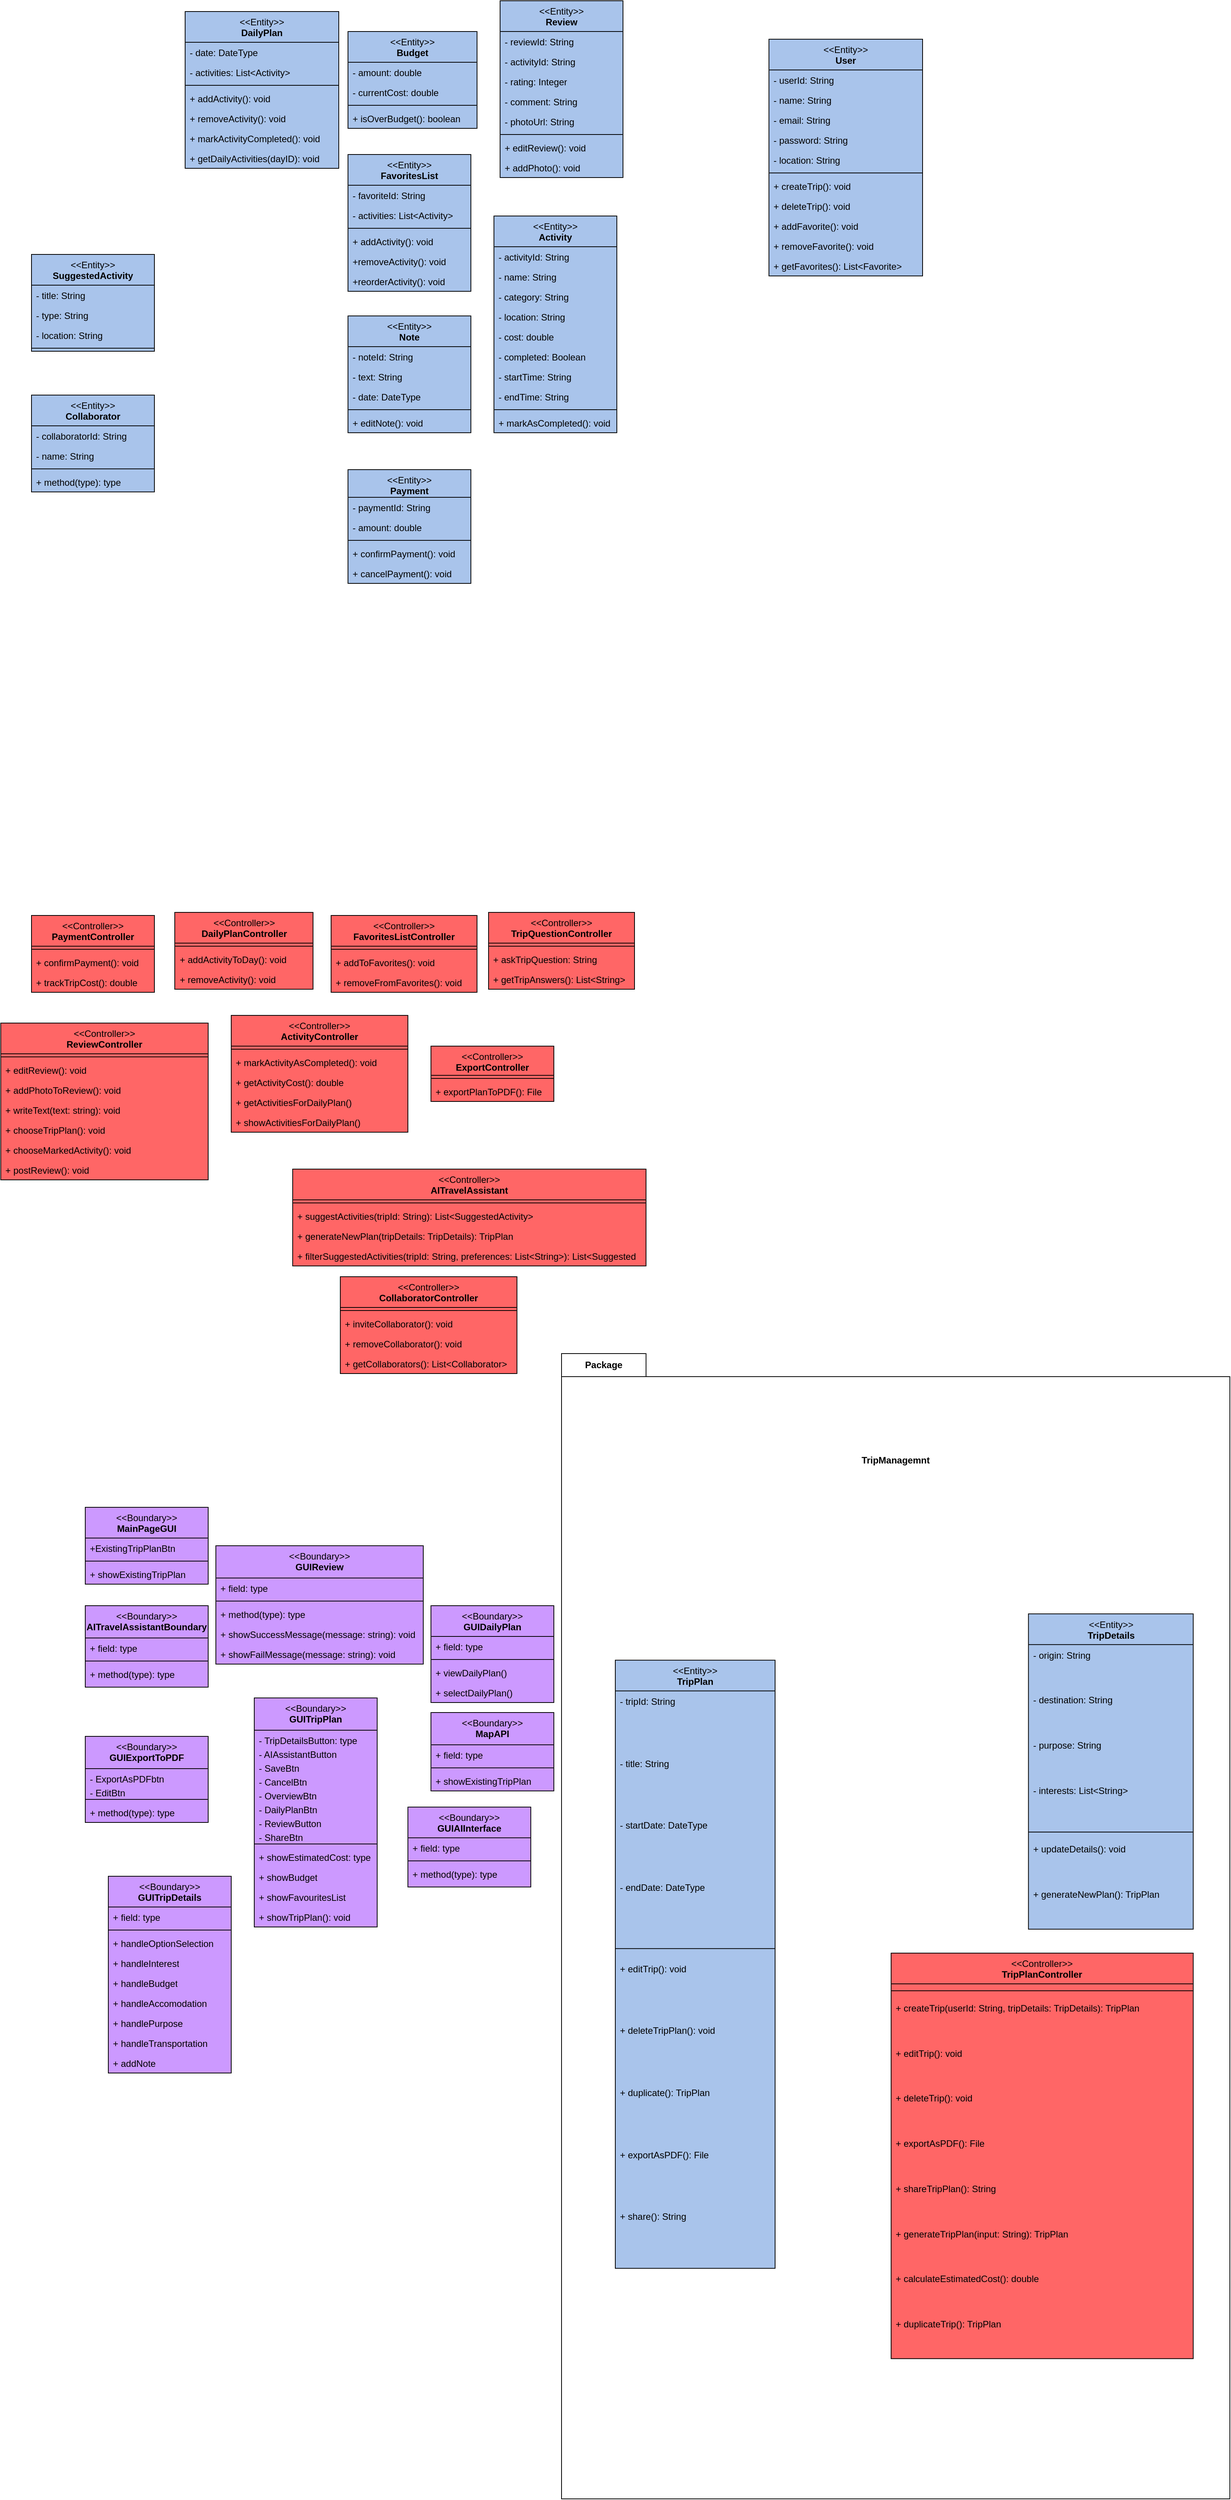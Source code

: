 <mxfile version="26.2.14" pages="5">
  <diagram name="Page-1" id="NIGz6C9oZynFuOEmoj2O">
    <mxGraphModel grid="1" page="1" gridSize="10" guides="1" tooltips="1" connect="1" arrows="1" fold="1" pageScale="1" pageWidth="827" pageHeight="1169" math="0" shadow="0">
      <root>
        <mxCell id="0" />
        <mxCell id="1" parent="0" />
        <mxCell id="DNBthyztvw6V_XdXJzlT-10" value="&lt;div&gt;&lt;span style=&quot;font-weight: normal;&quot;&gt;&amp;lt;&amp;lt;Entity&amp;gt;&amp;gt;&lt;/span&gt;&lt;/div&gt;Activity" style="swimlane;fontStyle=1;align=center;verticalAlign=top;childLayout=stackLayout;horizontal=1;startSize=40;horizontalStack=0;resizeParent=1;resizeParentMax=0;resizeLast=0;collapsible=1;marginBottom=0;whiteSpace=wrap;html=1;fillStyle=auto;strokeColor=default;swimlaneFillColor=#A9C4EB;fontFamily=Helvetica;fontSize=12;fontColor=default;fillColor=#A9C4EB;" vertex="1" parent="1">
          <mxGeometry x="-178" y="-880" width="160" height="282" as="geometry" />
        </mxCell>
        <mxCell id="DNBthyztvw6V_XdXJzlT-11" value="- activityId: String" style="text;align=left;verticalAlign=top;spacingLeft=4;spacingRight=4;overflow=hidden;rotatable=0;points=[[0,0.5],[1,0.5]];portConstraint=eastwest;whiteSpace=wrap;html=1;fillStyle=auto;fontFamily=Helvetica;fontSize=12;fontColor=default;fontStyle=0;horizontal=1;" vertex="1" parent="DNBthyztvw6V_XdXJzlT-10">
          <mxGeometry y="40" width="160" height="26" as="geometry" />
        </mxCell>
        <mxCell id="Y5tOx_WaJPldeDYwyFD7-35" value="- name: String&amp;nbsp;" style="text;align=left;verticalAlign=top;spacingLeft=4;spacingRight=4;overflow=hidden;rotatable=0;points=[[0,0.5],[1,0.5]];portConstraint=eastwest;whiteSpace=wrap;html=1;fillStyle=auto;fontFamily=Helvetica;fontSize=12;fontColor=default;fontStyle=0;horizontal=1;" vertex="1" parent="DNBthyztvw6V_XdXJzlT-10">
          <mxGeometry y="66" width="160" height="26" as="geometry" />
        </mxCell>
        <mxCell id="Y5tOx_WaJPldeDYwyFD7-78" value="- category: String&amp;nbsp;" style="text;align=left;verticalAlign=top;spacingLeft=4;spacingRight=4;overflow=hidden;rotatable=0;points=[[0,0.5],[1,0.5]];portConstraint=eastwest;whiteSpace=wrap;html=1;fillStyle=auto;fontFamily=Helvetica;fontSize=12;fontColor=default;fontStyle=0;horizontal=1;" vertex="1" parent="DNBthyztvw6V_XdXJzlT-10">
          <mxGeometry y="92" width="160" height="26" as="geometry" />
        </mxCell>
        <mxCell id="Y5tOx_WaJPldeDYwyFD7-34" value="- location: String" style="text;align=left;verticalAlign=top;spacingLeft=4;spacingRight=4;overflow=hidden;rotatable=0;points=[[0,0.5],[1,0.5]];portConstraint=eastwest;whiteSpace=wrap;html=1;fillStyle=auto;fontFamily=Helvetica;fontSize=12;fontColor=default;fontStyle=0;horizontal=1;" vertex="1" parent="DNBthyztvw6V_XdXJzlT-10">
          <mxGeometry y="118" width="160" height="26" as="geometry" />
        </mxCell>
        <mxCell id="Y5tOx_WaJPldeDYwyFD7-36" value="- cost: double" style="text;align=left;verticalAlign=top;spacingLeft=4;spacingRight=4;overflow=hidden;rotatable=0;points=[[0,0.5],[1,0.5]];portConstraint=eastwest;whiteSpace=wrap;html=1;fillStyle=auto;fontFamily=Helvetica;fontSize=12;fontColor=default;fontStyle=0;horizontal=1;" vertex="1" parent="DNBthyztvw6V_XdXJzlT-10">
          <mxGeometry y="144" width="160" height="26" as="geometry" />
        </mxCell>
        <mxCell id="Y5tOx_WaJPldeDYwyFD7-33" value="- completed: Boolean" style="text;align=left;verticalAlign=top;spacingLeft=4;spacingRight=4;overflow=hidden;rotatable=0;points=[[0,0.5],[1,0.5]];portConstraint=eastwest;whiteSpace=wrap;html=1;fillStyle=auto;fontFamily=Helvetica;fontSize=12;fontColor=default;fontStyle=0;horizontal=1;" vertex="1" parent="DNBthyztvw6V_XdXJzlT-10">
          <mxGeometry y="170" width="160" height="26" as="geometry" />
        </mxCell>
        <mxCell id="UByjCJG1oqXh4bwhSc1k-1" value="- startTime: String" style="text;align=left;verticalAlign=top;spacingLeft=4;spacingRight=4;overflow=hidden;rotatable=0;points=[[0,0.5],[1,0.5]];portConstraint=eastwest;whiteSpace=wrap;html=1;fillStyle=auto;fontFamily=Helvetica;fontSize=12;fontColor=default;fontStyle=0;horizontal=1;" vertex="1" parent="DNBthyztvw6V_XdXJzlT-10">
          <mxGeometry y="196" width="160" height="26" as="geometry" />
        </mxCell>
        <mxCell id="UByjCJG1oqXh4bwhSc1k-2" value="- endTime: String" style="text;align=left;verticalAlign=top;spacingLeft=4;spacingRight=4;overflow=hidden;rotatable=0;points=[[0,0.5],[1,0.5]];portConstraint=eastwest;whiteSpace=wrap;html=1;fillStyle=auto;fontFamily=Helvetica;fontSize=12;fontColor=default;fontStyle=0;horizontal=1;" vertex="1" parent="DNBthyztvw6V_XdXJzlT-10">
          <mxGeometry y="222" width="160" height="26" as="geometry" />
        </mxCell>
        <mxCell id="DNBthyztvw6V_XdXJzlT-12" value="" style="line;strokeWidth=1;align=center;verticalAlign=top;spacingTop=-1;spacingLeft=3;spacingRight=3;rotatable=0;labelPosition=right;points=[];portConstraint=eastwest;fillStyle=auto;strokeColor=default;swimlaneFillColor=#A9C4EB;fontFamily=Helvetica;fontSize=12;fontColor=default;fontStyle=1;horizontal=1;fillColor=#A9C4EB;" vertex="1" parent="DNBthyztvw6V_XdXJzlT-10">
          <mxGeometry y="248" width="160" height="8" as="geometry" />
        </mxCell>
        <mxCell id="DNBthyztvw6V_XdXJzlT-13" value="+ markAsCompleted(): void" style="text;align=left;verticalAlign=top;spacingLeft=4;spacingRight=4;overflow=hidden;rotatable=0;points=[[0,0.5],[1,0.5]];portConstraint=eastwest;whiteSpace=wrap;html=1;fillStyle=auto;fontFamily=Helvetica;fontSize=12;fontColor=default;fontStyle=0;horizontal=1;" vertex="1" parent="DNBthyztvw6V_XdXJzlT-10">
          <mxGeometry y="256" width="160" height="26" as="geometry" />
        </mxCell>
        <mxCell id="DNBthyztvw6V_XdXJzlT-14" value="&lt;div&gt;&lt;span style=&quot;font-weight: normal;&quot;&gt;&amp;lt;&amp;lt;Entity&amp;gt;&amp;gt;&lt;/span&gt;&lt;/div&gt;Review" style="swimlane;fontStyle=1;align=center;verticalAlign=top;childLayout=stackLayout;horizontal=1;startSize=40;horizontalStack=0;resizeParent=1;resizeParentMax=0;resizeLast=0;collapsible=1;marginBottom=0;whiteSpace=wrap;html=1;fillStyle=auto;strokeColor=default;swimlaneFillColor=#A9C4EB;fontFamily=Helvetica;fontSize=12;fontColor=default;fillColor=#A9C4EB;" vertex="1" parent="1">
          <mxGeometry x="-170" y="-1160" width="160" height="230" as="geometry" />
        </mxCell>
        <mxCell id="DNBthyztvw6V_XdXJzlT-15" value="- reviewId: String" style="text;align=left;verticalAlign=top;spacingLeft=4;spacingRight=4;overflow=hidden;rotatable=0;points=[[0,0.5],[1,0.5]];portConstraint=eastwest;whiteSpace=wrap;html=1;fillStyle=auto;fontFamily=Helvetica;fontSize=12;fontColor=default;fontStyle=0;horizontal=1;" vertex="1" parent="DNBthyztvw6V_XdXJzlT-14">
          <mxGeometry y="40" width="160" height="26" as="geometry" />
        </mxCell>
        <mxCell id="Y5tOx_WaJPldeDYwyFD7-63" value="- activityId: String" style="text;align=left;verticalAlign=top;spacingLeft=4;spacingRight=4;overflow=hidden;rotatable=0;points=[[0,0.5],[1,0.5]];portConstraint=eastwest;whiteSpace=wrap;html=1;fillStyle=auto;fontFamily=Helvetica;fontSize=12;fontColor=default;fontStyle=0;horizontal=1;" vertex="1" parent="DNBthyztvw6V_XdXJzlT-14">
          <mxGeometry y="66" width="160" height="26" as="geometry" />
        </mxCell>
        <mxCell id="Y5tOx_WaJPldeDYwyFD7-62" value="- rating: Integer" style="text;align=left;verticalAlign=top;spacingLeft=4;spacingRight=4;overflow=hidden;rotatable=0;points=[[0,0.5],[1,0.5]];portConstraint=eastwest;whiteSpace=wrap;html=1;fillStyle=auto;fontFamily=Helvetica;fontSize=12;fontColor=default;fontStyle=0;horizontal=1;" vertex="1" parent="DNBthyztvw6V_XdXJzlT-14">
          <mxGeometry y="92" width="160" height="26" as="geometry" />
        </mxCell>
        <mxCell id="Y5tOx_WaJPldeDYwyFD7-64" value="- comment: String" style="text;align=left;verticalAlign=top;spacingLeft=4;spacingRight=4;overflow=hidden;rotatable=0;points=[[0,0.5],[1,0.5]];portConstraint=eastwest;whiteSpace=wrap;html=1;fillStyle=auto;fontFamily=Helvetica;fontSize=12;fontColor=default;fontStyle=0;horizontal=1;" vertex="1" parent="DNBthyztvw6V_XdXJzlT-14">
          <mxGeometry y="118" width="160" height="26" as="geometry" />
        </mxCell>
        <mxCell id="Y5tOx_WaJPldeDYwyFD7-80" value="- photoUrl: String" style="text;align=left;verticalAlign=top;spacingLeft=4;spacingRight=4;overflow=hidden;rotatable=0;points=[[0,0.5],[1,0.5]];portConstraint=eastwest;whiteSpace=wrap;html=1;fillStyle=auto;fontFamily=Helvetica;fontSize=12;fontColor=default;fontStyle=0;horizontal=1;" vertex="1" parent="DNBthyztvw6V_XdXJzlT-14">
          <mxGeometry y="144" width="160" height="26" as="geometry" />
        </mxCell>
        <mxCell id="DNBthyztvw6V_XdXJzlT-16" value="" style="line;strokeWidth=1;align=center;verticalAlign=top;spacingTop=-1;spacingLeft=3;spacingRight=3;rotatable=0;labelPosition=right;points=[];portConstraint=eastwest;fillStyle=auto;strokeColor=default;swimlaneFillColor=#A9C4EB;fontFamily=Helvetica;fontSize=12;fontColor=default;fontStyle=1;horizontal=1;fillColor=#A9C4EB;" vertex="1" parent="DNBthyztvw6V_XdXJzlT-14">
          <mxGeometry y="170" width="160" height="8" as="geometry" />
        </mxCell>
        <mxCell id="DNBthyztvw6V_XdXJzlT-17" value="+ editReview(): void" style="text;align=left;verticalAlign=top;spacingLeft=4;spacingRight=4;overflow=hidden;rotatable=0;points=[[0,0.5],[1,0.5]];portConstraint=eastwest;whiteSpace=wrap;html=1;fillStyle=auto;fontFamily=Helvetica;fontSize=12;fontColor=default;fontStyle=0;horizontal=1;" vertex="1" parent="DNBthyztvw6V_XdXJzlT-14">
          <mxGeometry y="178" width="160" height="26" as="geometry" />
        </mxCell>
        <mxCell id="Y5tOx_WaJPldeDYwyFD7-65" value="+ addPhoto(): void" style="text;align=left;verticalAlign=top;spacingLeft=4;spacingRight=4;overflow=hidden;rotatable=0;points=[[0,0.5],[1,0.5]];portConstraint=eastwest;whiteSpace=wrap;html=1;fillStyle=auto;fontFamily=Helvetica;fontSize=12;fontColor=default;fontStyle=0;horizontal=1;" vertex="1" parent="DNBthyztvw6V_XdXJzlT-14">
          <mxGeometry y="204" width="160" height="26" as="geometry" />
        </mxCell>
        <mxCell id="HyScnQE1bItv2vZAopeT-1" value="&lt;div&gt;&lt;span style=&quot;font-weight: normal;&quot;&gt;&amp;lt;&amp;lt;Entity&amp;gt;&amp;gt;&lt;/span&gt;&lt;/div&gt;DailyPlan" style="swimlane;fontStyle=1;align=center;verticalAlign=top;childLayout=stackLayout;horizontal=1;startSize=40;horizontalStack=0;resizeParent=1;resizeParentMax=0;resizeLast=0;collapsible=1;marginBottom=0;whiteSpace=wrap;html=1;fillStyle=auto;swimlaneFillColor=#A9C4EB;strokeColor=default;fontFamily=Helvetica;fontSize=12;fontColor=default;fillColor=#A9C4EB;" vertex="1" parent="1">
          <mxGeometry x="-580" y="-1146" width="200" height="204" as="geometry" />
        </mxCell>
        <mxCell id="HyScnQE1bItv2vZAopeT-2" value="- date: DateType" style="text;align=left;verticalAlign=top;spacingLeft=4;spacingRight=4;overflow=hidden;rotatable=0;points=[[0,0.5],[1,0.5]];portConstraint=eastwest;whiteSpace=wrap;html=1;fillStyle=auto;swimlaneFillColor=default;fontFamily=Helvetica;fontSize=12;fontColor=default;fontStyle=0;horizontal=1;" vertex="1" parent="HyScnQE1bItv2vZAopeT-1">
          <mxGeometry y="40" width="200" height="26" as="geometry" />
        </mxCell>
        <mxCell id="Y5tOx_WaJPldeDYwyFD7-66" value="- activities: List&amp;lt;Activity&amp;gt;" style="text;align=left;verticalAlign=top;spacingLeft=4;spacingRight=4;overflow=hidden;rotatable=0;points=[[0,0.5],[1,0.5]];portConstraint=eastwest;whiteSpace=wrap;html=1;fillStyle=auto;swimlaneFillColor=default;fontFamily=Helvetica;fontSize=12;fontColor=default;fontStyle=0;horizontal=1;" vertex="1" parent="HyScnQE1bItv2vZAopeT-1">
          <mxGeometry y="66" width="200" height="26" as="geometry" />
        </mxCell>
        <mxCell id="HyScnQE1bItv2vZAopeT-3" value="" style="line;strokeWidth=1;align=center;verticalAlign=top;spacingTop=-1;spacingLeft=3;spacingRight=3;rotatable=0;labelPosition=right;points=[];portConstraint=eastwest;fillStyle=auto;swimlaneFillColor=#A9C4EB;strokeColor=default;fontFamily=Helvetica;fontSize=12;fontColor=default;fontStyle=1;horizontal=1;fillColor=#A9C4EB;" vertex="1" parent="HyScnQE1bItv2vZAopeT-1">
          <mxGeometry y="92" width="200" height="8" as="geometry" />
        </mxCell>
        <mxCell id="HyScnQE1bItv2vZAopeT-4" value="+ addActivity(): void" style="text;align=left;verticalAlign=top;spacingLeft=4;spacingRight=4;overflow=hidden;rotatable=0;points=[[0,0.5],[1,0.5]];portConstraint=eastwest;whiteSpace=wrap;html=1;fillStyle=auto;swimlaneFillColor=default;fontFamily=Helvetica;fontSize=12;fontColor=default;fontStyle=0;horizontal=1;" vertex="1" parent="HyScnQE1bItv2vZAopeT-1">
          <mxGeometry y="100" width="200" height="26" as="geometry" />
        </mxCell>
        <mxCell id="Y5tOx_WaJPldeDYwyFD7-68" value="+ removeActivity(): void" style="text;align=left;verticalAlign=top;spacingLeft=4;spacingRight=4;overflow=hidden;rotatable=0;points=[[0,0.5],[1,0.5]];portConstraint=eastwest;whiteSpace=wrap;html=1;fillStyle=auto;swimlaneFillColor=default;fontFamily=Helvetica;fontSize=12;fontColor=default;fontStyle=0;horizontal=1;" vertex="1" parent="HyScnQE1bItv2vZAopeT-1">
          <mxGeometry y="126" width="200" height="26" as="geometry" />
        </mxCell>
        <mxCell id="Y5tOx_WaJPldeDYwyFD7-69" value="+ markActivityCompleted(): void" style="text;align=left;verticalAlign=top;spacingLeft=4;spacingRight=4;overflow=hidden;rotatable=0;points=[[0,0.5],[1,0.5]];portConstraint=eastwest;whiteSpace=wrap;html=1;fillStyle=auto;swimlaneFillColor=default;fontFamily=Helvetica;fontSize=12;fontColor=default;fontStyle=0;horizontal=1;" vertex="1" parent="HyScnQE1bItv2vZAopeT-1">
          <mxGeometry y="152" width="200" height="26" as="geometry" />
        </mxCell>
        <mxCell id="m8tZAB1VWkYUMUOHsOMA-1" value="+ getDailyActivities(dayID): void" style="text;align=left;verticalAlign=top;spacingLeft=4;spacingRight=4;overflow=hidden;rotatable=0;points=[[0,0.5],[1,0.5]];portConstraint=eastwest;whiteSpace=wrap;html=1;fillStyle=auto;swimlaneFillColor=default;fontFamily=Helvetica;fontSize=12;fontColor=default;fontStyle=0;horizontal=1;" vertex="1" parent="HyScnQE1bItv2vZAopeT-1">
          <mxGeometry y="178" width="200" height="26" as="geometry" />
        </mxCell>
        <mxCell id="HyScnQE1bItv2vZAopeT-5" value="&lt;div&gt;&lt;span style=&quot;font-weight: normal;&quot;&gt;&amp;lt;&amp;lt;Entity&amp;gt;&amp;gt;&lt;/span&gt;&lt;/div&gt;FavoritesList" style="swimlane;fontStyle=1;align=center;verticalAlign=top;childLayout=stackLayout;horizontal=1;startSize=40;horizontalStack=0;resizeParent=1;resizeParentMax=0;resizeLast=0;collapsible=1;marginBottom=0;whiteSpace=wrap;html=1;fillStyle=auto;strokeColor=default;swimlaneFillColor=#A9C4EB;fontFamily=Helvetica;fontSize=12;fontColor=default;fillColor=#A9C4EB;" vertex="1" parent="1">
          <mxGeometry x="-368" y="-960" width="160" height="178" as="geometry" />
        </mxCell>
        <mxCell id="HyScnQE1bItv2vZAopeT-6" value="- favoriteId: String&amp;nbsp;" style="text;align=left;verticalAlign=top;spacingLeft=4;spacingRight=4;overflow=hidden;rotatable=0;points=[[0,0.5],[1,0.5]];portConstraint=eastwest;whiteSpace=wrap;html=1;fillStyle=auto;fontFamily=Helvetica;fontSize=12;fontColor=default;fontStyle=0;horizontal=1;" vertex="1" parent="HyScnQE1bItv2vZAopeT-5">
          <mxGeometry y="40" width="160" height="26" as="geometry" />
        </mxCell>
        <mxCell id="Y5tOx_WaJPldeDYwyFD7-79" value="- activities: List&amp;lt;Activity&amp;gt;" style="text;align=left;verticalAlign=top;spacingLeft=4;spacingRight=4;overflow=hidden;rotatable=0;points=[[0,0.5],[1,0.5]];portConstraint=eastwest;whiteSpace=wrap;html=1;fillStyle=auto;fontFamily=Helvetica;fontSize=12;fontColor=default;fontStyle=0;horizontal=1;" vertex="1" parent="HyScnQE1bItv2vZAopeT-5">
          <mxGeometry y="66" width="160" height="26" as="geometry" />
        </mxCell>
        <mxCell id="HyScnQE1bItv2vZAopeT-7" value="" style="line;strokeWidth=1;align=center;verticalAlign=top;spacingTop=-1;spacingLeft=3;spacingRight=3;rotatable=0;labelPosition=right;points=[];portConstraint=eastwest;fillStyle=auto;strokeColor=default;swimlaneFillColor=#A9C4EB;fontFamily=Helvetica;fontSize=12;fontColor=default;fontStyle=1;horizontal=1;fillColor=#A9C4EB;" vertex="1" parent="HyScnQE1bItv2vZAopeT-5">
          <mxGeometry y="92" width="160" height="8" as="geometry" />
        </mxCell>
        <mxCell id="HyScnQE1bItv2vZAopeT-8" value="+ addActivity(): void" style="text;align=left;verticalAlign=top;spacingLeft=4;spacingRight=4;overflow=hidden;rotatable=0;points=[[0,0.5],[1,0.5]];portConstraint=eastwest;whiteSpace=wrap;html=1;fillStyle=auto;fontFamily=Helvetica;fontSize=12;fontColor=default;fontStyle=0;horizontal=1;" vertex="1" parent="HyScnQE1bItv2vZAopeT-5">
          <mxGeometry y="100" width="160" height="26" as="geometry" />
        </mxCell>
        <mxCell id="Y5tOx_WaJPldeDYwyFD7-37" value="+removeActivity(): void" style="text;align=left;verticalAlign=top;spacingLeft=4;spacingRight=4;overflow=hidden;rotatable=0;points=[[0,0.5],[1,0.5]];portConstraint=eastwest;whiteSpace=wrap;html=1;fillStyle=auto;fontFamily=Helvetica;fontSize=12;fontColor=default;fontStyle=0;horizontal=1;" vertex="1" parent="HyScnQE1bItv2vZAopeT-5">
          <mxGeometry y="126" width="160" height="26" as="geometry" />
        </mxCell>
        <mxCell id="Y5tOx_WaJPldeDYwyFD7-38" value="+reorderActivity(): void" style="text;align=left;verticalAlign=top;spacingLeft=4;spacingRight=4;overflow=hidden;rotatable=0;points=[[0,0.5],[1,0.5]];portConstraint=eastwest;whiteSpace=wrap;html=1;fillStyle=auto;fontFamily=Helvetica;fontSize=12;fontColor=default;fontStyle=0;horizontal=1;" vertex="1" parent="HyScnQE1bItv2vZAopeT-5">
          <mxGeometry y="152" width="160" height="26" as="geometry" />
        </mxCell>
        <mxCell id="HyScnQE1bItv2vZAopeT-9" value="&lt;div&gt;&lt;span style=&quot;font-weight: normal;&quot;&gt;&amp;lt;&amp;lt;Entity&amp;gt;&amp;gt;&lt;/span&gt;&lt;/div&gt;Note" style="swimlane;fontStyle=1;align=center;verticalAlign=top;childLayout=stackLayout;horizontal=1;startSize=40;horizontalStack=0;resizeParent=1;resizeParentMax=0;resizeLast=0;collapsible=1;marginBottom=0;whiteSpace=wrap;html=1;fillStyle=auto;strokeColor=default;swimlaneFillColor=#A9C4EB;fontFamily=Helvetica;fontSize=12;fontColor=default;fillColor=#A9C4EB;" vertex="1" parent="1">
          <mxGeometry x="-368" y="-750" width="160" height="152" as="geometry" />
        </mxCell>
        <mxCell id="HyScnQE1bItv2vZAopeT-10" value="- noteId: String" style="text;align=left;verticalAlign=top;spacingLeft=4;spacingRight=4;overflow=hidden;rotatable=0;points=[[0,0.5],[1,0.5]];portConstraint=eastwest;whiteSpace=wrap;html=1;fillStyle=auto;fontFamily=Helvetica;fontSize=12;fontColor=default;fontStyle=0;horizontal=1;" vertex="1" parent="HyScnQE1bItv2vZAopeT-9">
          <mxGeometry y="40" width="160" height="26" as="geometry" />
        </mxCell>
        <mxCell id="Y5tOx_WaJPldeDYwyFD7-60" value="- text: String" style="text;align=left;verticalAlign=top;spacingLeft=4;spacingRight=4;overflow=hidden;rotatable=0;points=[[0,0.5],[1,0.5]];portConstraint=eastwest;whiteSpace=wrap;html=1;fillStyle=auto;fontFamily=Helvetica;fontSize=12;fontColor=default;fontStyle=0;horizontal=1;" vertex="1" parent="HyScnQE1bItv2vZAopeT-9">
          <mxGeometry y="66" width="160" height="26" as="geometry" />
        </mxCell>
        <mxCell id="Y5tOx_WaJPldeDYwyFD7-61" value="- date: DateType" style="text;align=left;verticalAlign=top;spacingLeft=4;spacingRight=4;overflow=hidden;rotatable=0;points=[[0,0.5],[1,0.5]];portConstraint=eastwest;whiteSpace=wrap;html=1;fillStyle=auto;fontFamily=Helvetica;fontSize=12;fontColor=default;fontStyle=0;horizontal=1;" vertex="1" parent="HyScnQE1bItv2vZAopeT-9">
          <mxGeometry y="92" width="160" height="26" as="geometry" />
        </mxCell>
        <mxCell id="HyScnQE1bItv2vZAopeT-11" value="" style="line;strokeWidth=1;align=center;verticalAlign=top;spacingTop=-1;spacingLeft=3;spacingRight=3;rotatable=0;labelPosition=right;points=[];portConstraint=eastwest;fillStyle=auto;strokeColor=default;swimlaneFillColor=#A9C4EB;fontFamily=Helvetica;fontSize=12;fontColor=default;fontStyle=1;horizontal=1;fillColor=#A9C4EB;" vertex="1" parent="HyScnQE1bItv2vZAopeT-9">
          <mxGeometry y="118" width="160" height="8" as="geometry" />
        </mxCell>
        <mxCell id="HyScnQE1bItv2vZAopeT-12" value="+ editNote(): void" style="text;align=left;verticalAlign=top;spacingLeft=4;spacingRight=4;overflow=hidden;rotatable=0;points=[[0,0.5],[1,0.5]];portConstraint=eastwest;whiteSpace=wrap;html=1;fillStyle=auto;fontFamily=Helvetica;fontSize=12;fontColor=default;fontStyle=0;horizontal=1;" vertex="1" parent="HyScnQE1bItv2vZAopeT-9">
          <mxGeometry y="126" width="160" height="26" as="geometry" />
        </mxCell>
        <mxCell id="HyScnQE1bItv2vZAopeT-17" value="&lt;div&gt;&lt;span style=&quot;font-weight: normal;&quot;&gt;&amp;lt;&amp;lt;Entity&amp;gt;&amp;gt;&lt;/span&gt;&lt;/div&gt;User" style="swimlane;fontStyle=1;align=center;verticalAlign=top;childLayout=stackLayout;horizontal=1;startSize=40;horizontalStack=0;resizeParent=1;resizeParentMax=0;resizeLast=0;collapsible=1;marginBottom=0;whiteSpace=wrap;html=1;fillStyle=auto;fillColor=#A9C4EB;swimlaneFillColor=#A9C4EB;" vertex="1" parent="1">
          <mxGeometry x="180" y="-1110" width="200" height="308" as="geometry" />
        </mxCell>
        <mxCell id="HyScnQE1bItv2vZAopeT-18" value="- userId: String&lt;div&gt;&lt;br&gt;&lt;/div&gt;" style="text;align=left;verticalAlign=top;spacingLeft=4;spacingRight=4;overflow=hidden;rotatable=0;points=[[0,0.5],[1,0.5]];portConstraint=eastwest;whiteSpace=wrap;html=1;fillStyle=auto;fillColor=none;" vertex="1" parent="HyScnQE1bItv2vZAopeT-17">
          <mxGeometry y="40" width="200" height="26" as="geometry" />
        </mxCell>
        <mxCell id="Y5tOx_WaJPldeDYwyFD7-27" value="- name: String" style="text;align=left;verticalAlign=top;spacingLeft=4;spacingRight=4;overflow=hidden;rotatable=0;points=[[0,0.5],[1,0.5]];portConstraint=eastwest;whiteSpace=wrap;html=1;fillStyle=auto;fillColor=none;" vertex="1" parent="HyScnQE1bItv2vZAopeT-17">
          <mxGeometry y="66" width="200" height="26" as="geometry" />
        </mxCell>
        <mxCell id="Y5tOx_WaJPldeDYwyFD7-28" value="- email: String" style="text;align=left;verticalAlign=top;spacingLeft=4;spacingRight=4;overflow=hidden;rotatable=0;points=[[0,0.5],[1,0.5]];portConstraint=eastwest;whiteSpace=wrap;html=1;fillStyle=auto;fillColor=none;" vertex="1" parent="HyScnQE1bItv2vZAopeT-17">
          <mxGeometry y="92" width="200" height="26" as="geometry" />
        </mxCell>
        <mxCell id="Y5tOx_WaJPldeDYwyFD7-72" value="- password: String" style="text;align=left;verticalAlign=top;spacingLeft=4;spacingRight=4;overflow=hidden;rotatable=0;points=[[0,0.5],[1,0.5]];portConstraint=eastwest;whiteSpace=wrap;html=1;fillStyle=auto;fillColor=none;" vertex="1" parent="HyScnQE1bItv2vZAopeT-17">
          <mxGeometry y="118" width="200" height="26" as="geometry" />
        </mxCell>
        <mxCell id="Y5tOx_WaJPldeDYwyFD7-74" value="- location: String" style="text;align=left;verticalAlign=top;spacingLeft=4;spacingRight=4;overflow=hidden;rotatable=0;points=[[0,0.5],[1,0.5]];portConstraint=eastwest;whiteSpace=wrap;html=1;fillStyle=auto;fillColor=none;" vertex="1" parent="HyScnQE1bItv2vZAopeT-17">
          <mxGeometry y="144" width="200" height="26" as="geometry" />
        </mxCell>
        <mxCell id="HyScnQE1bItv2vZAopeT-19" value="" style="line;strokeWidth=1;align=left;verticalAlign=middle;spacingTop=-1;spacingLeft=3;spacingRight=3;rotatable=0;labelPosition=right;points=[];portConstraint=eastwest;fillStyle=auto;" vertex="1" parent="HyScnQE1bItv2vZAopeT-17">
          <mxGeometry y="170" width="200" height="8" as="geometry" />
        </mxCell>
        <mxCell id="HyScnQE1bItv2vZAopeT-20" value="+ createTrip(): void" style="text;align=left;verticalAlign=top;spacingLeft=4;spacingRight=4;overflow=hidden;rotatable=0;points=[[0,0.5],[1,0.5]];portConstraint=eastwest;whiteSpace=wrap;html=1;fillStyle=auto;fillColor=none;" vertex="1" parent="HyScnQE1bItv2vZAopeT-17">
          <mxGeometry y="178" width="200" height="26" as="geometry" />
        </mxCell>
        <mxCell id="Y5tOx_WaJPldeDYwyFD7-75" value="+ deleteTrip(): void" style="text;align=left;verticalAlign=top;spacingLeft=4;spacingRight=4;overflow=hidden;rotatable=0;points=[[0,0.5],[1,0.5]];portConstraint=eastwest;whiteSpace=wrap;html=1;fillStyle=auto;fillColor=none;" vertex="1" parent="HyScnQE1bItv2vZAopeT-17">
          <mxGeometry y="204" width="200" height="26" as="geometry" />
        </mxCell>
        <mxCell id="Y5tOx_WaJPldeDYwyFD7-112" value="+ addFavorite(): void" style="text;align=left;verticalAlign=top;spacingLeft=4;spacingRight=4;overflow=hidden;rotatable=0;points=[[0,0.5],[1,0.5]];portConstraint=eastwest;whiteSpace=wrap;html=1;fillStyle=auto;fillColor=none;" vertex="1" parent="HyScnQE1bItv2vZAopeT-17">
          <mxGeometry y="230" width="200" height="26" as="geometry" />
        </mxCell>
        <mxCell id="Y5tOx_WaJPldeDYwyFD7-111" value="+ removeFavorite(): void" style="text;align=left;verticalAlign=top;spacingLeft=4;spacingRight=4;overflow=hidden;rotatable=0;points=[[0,0.5],[1,0.5]];portConstraint=eastwest;whiteSpace=wrap;html=1;fillStyle=auto;fillColor=none;" vertex="1" parent="HyScnQE1bItv2vZAopeT-17">
          <mxGeometry y="256" width="200" height="26" as="geometry" />
        </mxCell>
        <mxCell id="Y5tOx_WaJPldeDYwyFD7-113" value="+ getFavorites(): List&amp;lt;Favorite&amp;gt;" style="text;align=left;verticalAlign=top;spacingLeft=4;spacingRight=4;overflow=hidden;rotatable=0;points=[[0,0.5],[1,0.5]];portConstraint=eastwest;whiteSpace=wrap;html=1;fillStyle=auto;fillColor=none;" vertex="1" parent="HyScnQE1bItv2vZAopeT-17">
          <mxGeometry y="282" width="200" height="26" as="geometry" />
        </mxCell>
        <mxCell id="HyScnQE1bItv2vZAopeT-21" value="&lt;div&gt;&lt;span style=&quot;font-weight: normal;&quot;&gt;&amp;lt;&amp;lt;Entity&amp;gt;&amp;gt;&lt;/span&gt;&lt;/div&gt;Collaborator" style="swimlane;fontStyle=1;align=center;verticalAlign=top;childLayout=stackLayout;horizontal=1;startSize=40;horizontalStack=0;resizeParent=1;resizeParentMax=0;resizeLast=0;collapsible=1;marginBottom=0;whiteSpace=wrap;html=1;fillStyle=auto;strokeColor=default;swimlaneFillColor=#A9C4EB;fontFamily=Helvetica;fontSize=12;fontColor=default;fillColor=#A9C4EB;" vertex="1" parent="1">
          <mxGeometry x="-780" y="-647" width="160" height="126" as="geometry" />
        </mxCell>
        <mxCell id="HyScnQE1bItv2vZAopeT-22" value="- collaboratorId: String" style="text;align=left;verticalAlign=top;spacingLeft=4;spacingRight=4;overflow=hidden;rotatable=0;points=[[0,0.5],[1,0.5]];portConstraint=eastwest;whiteSpace=wrap;html=1;fillStyle=auto;fontFamily=Helvetica;fontSize=12;fontColor=default;fontStyle=0;horizontal=1;" vertex="1" parent="HyScnQE1bItv2vZAopeT-21">
          <mxGeometry y="40" width="160" height="26" as="geometry" />
        </mxCell>
        <mxCell id="Y5tOx_WaJPldeDYwyFD7-59" value="- name: String" style="text;align=left;verticalAlign=top;spacingLeft=4;spacingRight=4;overflow=hidden;rotatable=0;points=[[0,0.5],[1,0.5]];portConstraint=eastwest;whiteSpace=wrap;html=1;fillStyle=auto;fontFamily=Helvetica;fontSize=12;fontColor=default;fontStyle=0;horizontal=1;" vertex="1" parent="HyScnQE1bItv2vZAopeT-21">
          <mxGeometry y="66" width="160" height="26" as="geometry" />
        </mxCell>
        <mxCell id="HyScnQE1bItv2vZAopeT-23" value="" style="line;strokeWidth=1;align=center;verticalAlign=top;spacingTop=-1;spacingLeft=3;spacingRight=3;rotatable=0;labelPosition=right;points=[];portConstraint=eastwest;fillStyle=auto;strokeColor=default;swimlaneFillColor=#A9C4EB;fontFamily=Helvetica;fontSize=12;fontColor=default;fontStyle=1;horizontal=1;fillColor=#A9C4EB;" vertex="1" parent="HyScnQE1bItv2vZAopeT-21">
          <mxGeometry y="92" width="160" height="8" as="geometry" />
        </mxCell>
        <mxCell id="HyScnQE1bItv2vZAopeT-24" value="+ method(type): type" style="text;align=left;verticalAlign=top;spacingLeft=4;spacingRight=4;overflow=hidden;rotatable=0;points=[[0,0.5],[1,0.5]];portConstraint=eastwest;whiteSpace=wrap;html=1;fillStyle=auto;fontFamily=Helvetica;fontSize=12;fontColor=default;fontStyle=0;horizontal=1;" vertex="1" parent="HyScnQE1bItv2vZAopeT-21">
          <mxGeometry y="100" width="160" height="26" as="geometry" />
        </mxCell>
        <mxCell id="7zLJ9RhcDVwp6QvKNXA0-1" value="&lt;div&gt;&lt;span style=&quot;font-weight: normal;&quot;&gt;&amp;lt;&amp;lt;Entity&amp;gt;&amp;gt;&lt;/span&gt;&lt;/div&gt;SuggestedActivity" style="swimlane;fontStyle=1;align=center;verticalAlign=top;childLayout=stackLayout;horizontal=1;startSize=40;horizontalStack=0;resizeParent=1;resizeParentMax=0;resizeLast=0;collapsible=1;marginBottom=0;whiteSpace=wrap;html=1;fillStyle=auto;strokeColor=default;swimlaneFillColor=#A9C4EB;fontFamily=Helvetica;fontSize=12;fontColor=default;fillColor=#A9C4EB;" vertex="1" parent="1">
          <mxGeometry x="-780" y="-830" width="160" height="126" as="geometry" />
        </mxCell>
        <mxCell id="7zLJ9RhcDVwp6QvKNXA0-2" value="- title: String" style="text;align=left;verticalAlign=top;spacingLeft=4;spacingRight=4;overflow=hidden;rotatable=0;points=[[0,0.5],[1,0.5]];portConstraint=eastwest;whiteSpace=wrap;html=1;fillStyle=auto;fontFamily=Helvetica;fontSize=12;fontColor=default;fontStyle=0;horizontal=1;" vertex="1" parent="7zLJ9RhcDVwp6QvKNXA0-1">
          <mxGeometry y="40" width="160" height="26" as="geometry" />
        </mxCell>
        <mxCell id="Y5tOx_WaJPldeDYwyFD7-57" value="- type: String" style="text;align=left;verticalAlign=top;spacingLeft=4;spacingRight=4;overflow=hidden;rotatable=0;points=[[0,0.5],[1,0.5]];portConstraint=eastwest;whiteSpace=wrap;html=1;fillStyle=auto;fontFamily=Helvetica;fontSize=12;fontColor=default;fontStyle=0;horizontal=1;" vertex="1" parent="7zLJ9RhcDVwp6QvKNXA0-1">
          <mxGeometry y="66" width="160" height="26" as="geometry" />
        </mxCell>
        <mxCell id="Y5tOx_WaJPldeDYwyFD7-58" value="- location: String" style="text;align=left;verticalAlign=top;spacingLeft=4;spacingRight=4;overflow=hidden;rotatable=0;points=[[0,0.5],[1,0.5]];portConstraint=eastwest;whiteSpace=wrap;html=1;fillStyle=auto;fontFamily=Helvetica;fontSize=12;fontColor=default;fontStyle=0;horizontal=1;" vertex="1" parent="7zLJ9RhcDVwp6QvKNXA0-1">
          <mxGeometry y="92" width="160" height="26" as="geometry" />
        </mxCell>
        <mxCell id="7zLJ9RhcDVwp6QvKNXA0-3" value="" style="line;strokeWidth=1;align=center;verticalAlign=top;spacingTop=-1;spacingLeft=3;spacingRight=3;rotatable=0;labelPosition=right;points=[];portConstraint=eastwest;fillStyle=auto;strokeColor=default;swimlaneFillColor=#A9C4EB;fontFamily=Helvetica;fontSize=12;fontColor=default;fontStyle=1;horizontal=1;fillColor=#A9C4EB;" vertex="1" parent="7zLJ9RhcDVwp6QvKNXA0-1">
          <mxGeometry y="118" width="160" height="8" as="geometry" />
        </mxCell>
        <mxCell id="JIJAcM8EPp60LcKcW2QH-5" value="&lt;div&gt;&lt;span style=&quot;font-weight: normal;&quot;&gt;&amp;lt;&amp;lt;Controller&amp;gt;&amp;gt;&lt;/span&gt;&lt;/div&gt;ReviewController" style="swimlane;fontStyle=1;align=center;verticalAlign=top;childLayout=stackLayout;horizontal=1;startSize=40;horizontalStack=0;resizeParent=1;resizeParentMax=0;resizeLast=0;collapsible=1;marginBottom=0;whiteSpace=wrap;html=1;strokeColor=default;swimlaneFillColor=#FF6666;fontFamily=Helvetica;fontSize=12;fontColor=default;fillColor=#FF6666;" vertex="1" parent="1">
          <mxGeometry x="-820" y="170" width="270" height="204" as="geometry" />
        </mxCell>
        <mxCell id="JIJAcM8EPp60LcKcW2QH-7" value="" style="line;strokeWidth=1;fillColor=#FF6666;align=center;verticalAlign=top;spacingTop=-1;spacingLeft=3;spacingRight=3;rotatable=0;labelPosition=right;points=[];portConstraint=eastwest;strokeColor=default;swimlaneFillColor=#FF6666;fontFamily=Helvetica;fontSize=12;fontColor=default;fontStyle=1;horizontal=1;" vertex="1" parent="JIJAcM8EPp60LcKcW2QH-5">
          <mxGeometry y="40" width="270" height="8" as="geometry" />
        </mxCell>
        <mxCell id="Y5tOx_WaJPldeDYwyFD7-119" value="+ editReview(): void" style="text;strokeColor=none;fillColor=none;align=left;verticalAlign=top;spacingLeft=4;spacingRight=4;overflow=hidden;rotatable=0;points=[[0,0.5],[1,0.5]];portConstraint=eastwest;whiteSpace=wrap;html=1;fontFamily=Helvetica;fontSize=12;fontColor=default;fontStyle=0;horizontal=1;" vertex="1" parent="JIJAcM8EPp60LcKcW2QH-5">
          <mxGeometry y="48" width="270" height="26" as="geometry" />
        </mxCell>
        <mxCell id="Y5tOx_WaJPldeDYwyFD7-121" value="+ addPhotoToReview(): void" style="text;strokeColor=none;fillColor=none;align=left;verticalAlign=top;spacingLeft=4;spacingRight=4;overflow=hidden;rotatable=0;points=[[0,0.5],[1,0.5]];portConstraint=eastwest;whiteSpace=wrap;html=1;fontFamily=Helvetica;fontSize=12;fontColor=default;fontStyle=0;horizontal=1;" vertex="1" parent="JIJAcM8EPp60LcKcW2QH-5">
          <mxGeometry y="74" width="270" height="26" as="geometry" />
        </mxCell>
        <mxCell id="X19SyPu794rZfrE8zQRn-1" value="+ writeText(text: string): void" style="text;strokeColor=none;fillColor=none;align=left;verticalAlign=top;spacingLeft=4;spacingRight=4;overflow=hidden;rotatable=0;points=[[0,0.5],[1,0.5]];portConstraint=eastwest;whiteSpace=wrap;html=1;fontFamily=Helvetica;fontSize=12;fontColor=default;fontStyle=0;horizontal=1;" vertex="1" parent="JIJAcM8EPp60LcKcW2QH-5">
          <mxGeometry y="100" width="270" height="26" as="geometry" />
        </mxCell>
        <mxCell id="X19SyPu794rZfrE8zQRn-3" value="+ chooseTripPlan(): void" style="text;strokeColor=none;fillColor=none;align=left;verticalAlign=top;spacingLeft=4;spacingRight=4;overflow=hidden;rotatable=0;points=[[0,0.5],[1,0.5]];portConstraint=eastwest;whiteSpace=wrap;html=1;fontFamily=Helvetica;fontSize=12;fontColor=default;fontStyle=0;horizontal=1;" vertex="1" parent="JIJAcM8EPp60LcKcW2QH-5">
          <mxGeometry y="126" width="270" height="26" as="geometry" />
        </mxCell>
        <mxCell id="X19SyPu794rZfrE8zQRn-4" value="+ chooseMarkedActivity(): void" style="text;strokeColor=none;fillColor=none;align=left;verticalAlign=top;spacingLeft=4;spacingRight=4;overflow=hidden;rotatable=0;points=[[0,0.5],[1,0.5]];portConstraint=eastwest;whiteSpace=wrap;html=1;fontFamily=Helvetica;fontSize=12;fontColor=default;fontStyle=0;horizontal=1;" vertex="1" parent="JIJAcM8EPp60LcKcW2QH-5">
          <mxGeometry y="152" width="270" height="26" as="geometry" />
        </mxCell>
        <mxCell id="X19SyPu794rZfrE8zQRn-2" value="+ postReview(): void" style="text;strokeColor=none;fillColor=none;align=left;verticalAlign=top;spacingLeft=4;spacingRight=4;overflow=hidden;rotatable=0;points=[[0,0.5],[1,0.5]];portConstraint=eastwest;whiteSpace=wrap;html=1;fontFamily=Helvetica;fontSize=12;fontColor=default;fontStyle=0;horizontal=1;" vertex="1" parent="JIJAcM8EPp60LcKcW2QH-5">
          <mxGeometry y="178" width="270" height="26" as="geometry" />
        </mxCell>
        <mxCell id="JIJAcM8EPp60LcKcW2QH-9" value="&lt;div&gt;&lt;span style=&quot;font-weight: normal;&quot;&gt;&amp;lt;&amp;lt;Controller&amp;gt;&amp;gt;&lt;/span&gt;&lt;/div&gt;TripQuestionController" style="swimlane;fontStyle=1;align=center;verticalAlign=top;childLayout=stackLayout;horizontal=1;startSize=40;horizontalStack=0;resizeParent=1;resizeParentMax=0;resizeLast=0;collapsible=1;marginBottom=0;whiteSpace=wrap;html=1;strokeColor=default;swimlaneFillColor=#FF6666;fontFamily=Helvetica;fontSize=12;fontColor=default;fillColor=#FF6666;" vertex="1" parent="1">
          <mxGeometry x="-185" y="26" width="190" height="100" as="geometry" />
        </mxCell>
        <mxCell id="JIJAcM8EPp60LcKcW2QH-11" value="" style="line;strokeWidth=1;fillColor=#FF6666;align=center;verticalAlign=top;spacingTop=-1;spacingLeft=3;spacingRight=3;rotatable=0;labelPosition=right;points=[];portConstraint=eastwest;strokeColor=default;swimlaneFillColor=#FF6666;fontFamily=Helvetica;fontSize=12;fontColor=default;fontStyle=1;horizontal=1;" vertex="1" parent="JIJAcM8EPp60LcKcW2QH-9">
          <mxGeometry y="40" width="190" height="8" as="geometry" />
        </mxCell>
        <mxCell id="JIJAcM8EPp60LcKcW2QH-12" value="+ askTripQuestion: String" style="text;strokeColor=none;fillColor=none;align=left;verticalAlign=top;spacingLeft=4;spacingRight=4;overflow=hidden;rotatable=0;points=[[0,0.5],[1,0.5]];portConstraint=eastwest;whiteSpace=wrap;html=1;fontFamily=Helvetica;fontSize=12;fontColor=default;fontStyle=0;horizontal=1;" vertex="1" parent="JIJAcM8EPp60LcKcW2QH-9">
          <mxGeometry y="48" width="190" height="26" as="geometry" />
        </mxCell>
        <mxCell id="Y5tOx_WaJPldeDYwyFD7-122" value="+ getTripAnswers(): List&amp;lt;String&amp;gt;" style="text;strokeColor=none;fillColor=none;align=left;verticalAlign=top;spacingLeft=4;spacingRight=4;overflow=hidden;rotatable=0;points=[[0,0.5],[1,0.5]];portConstraint=eastwest;whiteSpace=wrap;html=1;fontFamily=Helvetica;fontSize=12;fontColor=default;fontStyle=0;horizontal=1;" vertex="1" parent="JIJAcM8EPp60LcKcW2QH-9">
          <mxGeometry y="74" width="190" height="26" as="geometry" />
        </mxCell>
        <mxCell id="JIJAcM8EPp60LcKcW2QH-26" value="&lt;div&gt;&lt;span style=&quot;font-weight: normal;&quot;&gt;&amp;lt;&amp;lt;Boundary&amp;gt;&amp;gt;&lt;/span&gt;&lt;/div&gt;AITravelAssistantBoundary" style="swimlane;fontStyle=1;align=center;verticalAlign=top;childLayout=stackLayout;horizontal=1;startSize=42;horizontalStack=0;resizeParent=1;resizeParentMax=0;resizeLast=0;collapsible=1;marginBottom=0;whiteSpace=wrap;html=1;strokeColor=default;swimlaneFillColor=#CC99FF;fontFamily=Helvetica;fontSize=12;fontColor=default;fillColor=#CC99FF;" vertex="1" parent="1">
          <mxGeometry x="-710" y="928" width="160" height="106" as="geometry" />
        </mxCell>
        <mxCell id="JIJAcM8EPp60LcKcW2QH-27" value="+ field: type" style="text;strokeColor=none;fillColor=none;align=left;verticalAlign=top;spacingLeft=4;spacingRight=4;overflow=hidden;rotatable=0;points=[[0,0.5],[1,0.5]];portConstraint=eastwest;whiteSpace=wrap;html=1;fontFamily=Helvetica;fontSize=12;fontColor=default;fontStyle=0;horizontal=1;" vertex="1" parent="JIJAcM8EPp60LcKcW2QH-26">
          <mxGeometry y="42" width="160" height="26" as="geometry" />
        </mxCell>
        <mxCell id="JIJAcM8EPp60LcKcW2QH-28" value="" style="line;strokeWidth=1;fillColor=#CC99FF;align=center;verticalAlign=top;spacingTop=-1;spacingLeft=3;spacingRight=3;rotatable=0;labelPosition=right;points=[];portConstraint=eastwest;strokeColor=default;swimlaneFillColor=#CC99FF;fontFamily=Helvetica;fontSize=12;fontColor=default;fontStyle=1;horizontal=1;" vertex="1" parent="JIJAcM8EPp60LcKcW2QH-26">
          <mxGeometry y="68" width="160" height="8" as="geometry" />
        </mxCell>
        <mxCell id="JIJAcM8EPp60LcKcW2QH-29" value="+ method(type): type" style="text;strokeColor=none;fillColor=none;align=left;verticalAlign=top;spacingLeft=4;spacingRight=4;overflow=hidden;rotatable=0;points=[[0,0.5],[1,0.5]];portConstraint=eastwest;whiteSpace=wrap;html=1;fontFamily=Helvetica;fontSize=12;fontColor=default;fontStyle=0;horizontal=1;" vertex="1" parent="JIJAcM8EPp60LcKcW2QH-26">
          <mxGeometry y="76" width="160" height="30" as="geometry" />
        </mxCell>
        <mxCell id="JIJAcM8EPp60LcKcW2QH-30" value="&lt;div&gt;&lt;span style=&quot;font-weight: normal;&quot;&gt;&amp;lt;&amp;lt;Controller&amp;gt;&amp;gt;&lt;/span&gt;&lt;/div&gt;ActivityController" style="swimlane;fontStyle=1;align=center;verticalAlign=top;childLayout=stackLayout;horizontal=1;startSize=40;horizontalStack=0;resizeParent=1;resizeParentMax=0;resizeLast=0;collapsible=1;marginBottom=0;whiteSpace=wrap;html=1;strokeColor=default;swimlaneFillColor=#FF6666;fontFamily=Helvetica;fontSize=12;fontColor=default;fillColor=#FF6666;" vertex="1" parent="1">
          <mxGeometry x="-520" y="160" width="230" height="152" as="geometry" />
        </mxCell>
        <mxCell id="JIJAcM8EPp60LcKcW2QH-32" value="" style="line;strokeWidth=1;fillColor=#FF6666;align=center;verticalAlign=top;spacingTop=-1;spacingLeft=3;spacingRight=3;rotatable=0;labelPosition=right;points=[];portConstraint=eastwest;strokeColor=default;swimlaneFillColor=#FF6666;fontFamily=Helvetica;fontSize=12;fontColor=default;fontStyle=1;horizontal=1;" vertex="1" parent="JIJAcM8EPp60LcKcW2QH-30">
          <mxGeometry y="40" width="230" height="8" as="geometry" />
        </mxCell>
        <mxCell id="Y5tOx_WaJPldeDYwyFD7-82" value="+ markActivityAsCompleted(): void" style="text;strokeColor=none;fillColor=none;align=left;verticalAlign=top;spacingLeft=4;spacingRight=4;overflow=hidden;rotatable=0;points=[[0,0.5],[1,0.5]];portConstraint=eastwest;whiteSpace=wrap;html=1;fontFamily=Helvetica;fontSize=12;fontColor=default;fontStyle=0;horizontal=1;" vertex="1" parent="JIJAcM8EPp60LcKcW2QH-30">
          <mxGeometry y="48" width="230" height="26" as="geometry" />
        </mxCell>
        <mxCell id="Y5tOx_WaJPldeDYwyFD7-84" value="+ getActivityCost(): double" style="text;strokeColor=none;fillColor=none;align=left;verticalAlign=top;spacingLeft=4;spacingRight=4;overflow=hidden;rotatable=0;points=[[0,0.5],[1,0.5]];portConstraint=eastwest;whiteSpace=wrap;html=1;fontFamily=Helvetica;fontSize=12;fontColor=default;fontStyle=0;horizontal=1;" vertex="1" parent="JIJAcM8EPp60LcKcW2QH-30">
          <mxGeometry y="74" width="230" height="26" as="geometry" />
        </mxCell>
        <mxCell id="rbTAlKIBzPW7qLoYkxyF-1" value="+ getActivitiesForDailyPlan()" style="text;strokeColor=none;fillColor=none;align=left;verticalAlign=top;spacingLeft=4;spacingRight=4;overflow=hidden;rotatable=0;points=[[0,0.5],[1,0.5]];portConstraint=eastwest;whiteSpace=wrap;html=1;fontFamily=Helvetica;fontSize=12;fontColor=default;fontStyle=0;horizontal=1;" vertex="1" parent="JIJAcM8EPp60LcKcW2QH-30">
          <mxGeometry y="100" width="230" height="26" as="geometry" />
        </mxCell>
        <mxCell id="ExXM0CHJxCcPvDAkR6Z8-1" value="+ showActivitiesForDailyPlan()" style="text;strokeColor=none;fillColor=none;align=left;verticalAlign=top;spacingLeft=4;spacingRight=4;overflow=hidden;rotatable=0;points=[[0,0.5],[1,0.5]];portConstraint=eastwest;whiteSpace=wrap;html=1;fontFamily=Helvetica;fontSize=12;fontColor=default;fontStyle=0;horizontal=1;" vertex="1" parent="JIJAcM8EPp60LcKcW2QH-30">
          <mxGeometry y="126" width="230" height="26" as="geometry" />
        </mxCell>
        <mxCell id="Hq0dEl1D1H2PNUCr_rdV-1" value="&lt;div&gt;&lt;span style=&quot;font-weight: normal;&quot;&gt;&amp;lt;&amp;lt;Controller&amp;gt;&amp;gt;&lt;/span&gt;&lt;/div&gt;DailyPlanController" style="swimlane;fontStyle=1;align=center;verticalAlign=top;childLayout=stackLayout;horizontal=1;startSize=40;horizontalStack=0;resizeParent=1;resizeParentMax=0;resizeLast=0;collapsible=1;marginBottom=0;whiteSpace=wrap;html=1;strokeColor=default;swimlaneFillColor=#FF6666;fontFamily=Helvetica;fontSize=12;fontColor=default;fillColor=#FF6666;" vertex="1" parent="1">
          <mxGeometry x="-593.5" y="26" width="180" height="100" as="geometry" />
        </mxCell>
        <mxCell id="Hq0dEl1D1H2PNUCr_rdV-3" value="" style="line;strokeWidth=1;fillColor=#FF6666;align=center;verticalAlign=top;spacingTop=-1;spacingLeft=3;spacingRight=3;rotatable=0;labelPosition=right;points=[];portConstraint=eastwest;strokeColor=default;swimlaneFillColor=#FF6666;fontFamily=Helvetica;fontSize=12;fontColor=default;fontStyle=1;horizontal=1;" vertex="1" parent="Hq0dEl1D1H2PNUCr_rdV-1">
          <mxGeometry y="40" width="180" height="8" as="geometry" />
        </mxCell>
        <mxCell id="Hq0dEl1D1H2PNUCr_rdV-4" value="+ addActivityToDay(): void" style="text;strokeColor=none;fillColor=none;align=left;verticalAlign=top;spacingLeft=4;spacingRight=4;overflow=hidden;rotatable=0;points=[[0,0.5],[1,0.5]];portConstraint=eastwest;whiteSpace=wrap;html=1;fontFamily=Helvetica;fontSize=12;fontColor=default;fontStyle=0;horizontal=1;" vertex="1" parent="Hq0dEl1D1H2PNUCr_rdV-1">
          <mxGeometry y="48" width="180" height="26" as="geometry" />
        </mxCell>
        <mxCell id="Y5tOx_WaJPldeDYwyFD7-117" value="+ removeActivity(): void" style="text;strokeColor=none;fillColor=none;align=left;verticalAlign=top;spacingLeft=4;spacingRight=4;overflow=hidden;rotatable=0;points=[[0,0.5],[1,0.5]];portConstraint=eastwest;whiteSpace=wrap;html=1;fontFamily=Helvetica;fontSize=12;fontColor=default;fontStyle=0;horizontal=1;" vertex="1" parent="Hq0dEl1D1H2PNUCr_rdV-1">
          <mxGeometry y="74" width="180" height="26" as="geometry" />
        </mxCell>
        <mxCell id="-heeYDlP0yISUOMoWDpO-1" value="&lt;div&gt;&lt;span style=&quot;font-weight: normal;&quot;&gt;&amp;lt;&amp;lt;Controller&amp;gt;&amp;gt;&lt;/span&gt;&lt;/div&gt;FavoritesListController" style="swimlane;fontStyle=1;align=center;verticalAlign=top;childLayout=stackLayout;horizontal=1;startSize=40;horizontalStack=0;resizeParent=1;resizeParentMax=0;resizeLast=0;collapsible=1;marginBottom=0;whiteSpace=wrap;html=1;strokeColor=default;swimlaneFillColor=#FF6666;fontFamily=Helvetica;fontSize=12;fontColor=default;fillColor=#FF6666;" vertex="1" parent="1">
          <mxGeometry x="-390" y="30" width="190" height="100" as="geometry" />
        </mxCell>
        <mxCell id="-heeYDlP0yISUOMoWDpO-3" value="" style="line;strokeWidth=1;fillColor=#FF6666;align=center;verticalAlign=top;spacingTop=-1;spacingLeft=3;spacingRight=3;rotatable=0;labelPosition=right;points=[];portConstraint=eastwest;strokeColor=default;swimlaneFillColor=#FF6666;fontFamily=Helvetica;fontSize=12;fontColor=default;fontStyle=1;horizontal=1;" vertex="1" parent="-heeYDlP0yISUOMoWDpO-1">
          <mxGeometry y="40" width="190" height="8" as="geometry" />
        </mxCell>
        <mxCell id="Y5tOx_WaJPldeDYwyFD7-26" value="+ addToFavorites(): void" style="text;strokeColor=none;fillColor=none;align=left;verticalAlign=top;spacingLeft=4;spacingRight=4;overflow=hidden;rotatable=0;points=[[0,0.5],[1,0.5]];portConstraint=eastwest;whiteSpace=wrap;html=1;fontFamily=Helvetica;fontSize=12;fontColor=default;fontStyle=0;horizontal=1;" vertex="1" parent="-heeYDlP0yISUOMoWDpO-1">
          <mxGeometry y="48" width="190" height="26" as="geometry" />
        </mxCell>
        <mxCell id="-heeYDlP0yISUOMoWDpO-4" value="+ removeFromFavorites(): void" style="text;strokeColor=none;fillColor=none;align=left;verticalAlign=top;spacingLeft=4;spacingRight=4;overflow=hidden;rotatable=0;points=[[0,0.5],[1,0.5]];portConstraint=eastwest;whiteSpace=wrap;html=1;fontFamily=Helvetica;fontSize=12;fontColor=default;fontStyle=0;horizontal=1;" vertex="1" parent="-heeYDlP0yISUOMoWDpO-1">
          <mxGeometry y="74" width="190" height="26" as="geometry" />
        </mxCell>
        <mxCell id="v6hO0HaCXG1qWmytvQBW-1" value="&lt;div&gt;&lt;span style=&quot;font-weight: normal;&quot;&gt;&amp;lt;&amp;lt;Boundary&amp;gt;&amp;gt;&lt;/span&gt;&lt;/div&gt;GUIReview" style="swimlane;fontStyle=1;align=center;verticalAlign=top;childLayout=stackLayout;horizontal=1;startSize=42;horizontalStack=0;resizeParent=1;resizeParentMax=0;resizeLast=0;collapsible=1;marginBottom=0;whiteSpace=wrap;html=1;strokeColor=default;swimlaneFillColor=#CC99FF;fontFamily=Helvetica;fontSize=12;fontColor=default;fillColor=#CC99FF;" vertex="1" parent="1">
          <mxGeometry x="-540" y="850" width="270" height="154" as="geometry" />
        </mxCell>
        <mxCell id="v6hO0HaCXG1qWmytvQBW-2" value="+ field: type" style="text;strokeColor=none;fillColor=none;align=left;verticalAlign=top;spacingLeft=4;spacingRight=4;overflow=hidden;rotatable=0;points=[[0,0.5],[1,0.5]];portConstraint=eastwest;whiteSpace=wrap;html=1;fontFamily=Helvetica;fontSize=12;fontColor=default;fontStyle=0;horizontal=1;" vertex="1" parent="v6hO0HaCXG1qWmytvQBW-1">
          <mxGeometry y="42" width="270" height="26" as="geometry" />
        </mxCell>
        <mxCell id="v6hO0HaCXG1qWmytvQBW-3" value="" style="line;strokeWidth=1;fillColor=#CC99FF;align=center;verticalAlign=top;spacingTop=-1;spacingLeft=3;spacingRight=3;rotatable=0;labelPosition=right;points=[];portConstraint=eastwest;strokeColor=default;swimlaneFillColor=#CC99FF;fontFamily=Helvetica;fontSize=12;fontColor=default;fontStyle=1;horizontal=1;" vertex="1" parent="v6hO0HaCXG1qWmytvQBW-1">
          <mxGeometry y="68" width="270" height="8" as="geometry" />
        </mxCell>
        <mxCell id="v6hO0HaCXG1qWmytvQBW-4" value="+ method(type): type" style="text;strokeColor=none;fillColor=none;align=left;verticalAlign=top;spacingLeft=4;spacingRight=4;overflow=hidden;rotatable=0;points=[[0,0.5],[1,0.5]];portConstraint=eastwest;whiteSpace=wrap;html=1;fontFamily=Helvetica;fontSize=12;fontColor=default;fontStyle=0;horizontal=1;" vertex="1" parent="v6hO0HaCXG1qWmytvQBW-1">
          <mxGeometry y="76" width="270" height="26" as="geometry" />
        </mxCell>
        <mxCell id="9NEto6na2AjjvokzUUi7-1" value="+ showSuccessMessage(message: string): void&amp;nbsp;" style="text;strokeColor=none;fillColor=none;align=left;verticalAlign=top;spacingLeft=4;spacingRight=4;overflow=hidden;rotatable=0;points=[[0,0.5],[1,0.5]];portConstraint=eastwest;whiteSpace=wrap;html=1;fontFamily=Helvetica;fontSize=12;fontColor=default;fontStyle=0;horizontal=1;" vertex="1" parent="v6hO0HaCXG1qWmytvQBW-1">
          <mxGeometry y="102" width="270" height="26" as="geometry" />
        </mxCell>
        <mxCell id="9NEto6na2AjjvokzUUi7-2" value="+ showFailMessage(message: string): void&amp;nbsp;" style="text;strokeColor=none;fillColor=none;align=left;verticalAlign=top;spacingLeft=4;spacingRight=4;overflow=hidden;rotatable=0;points=[[0,0.5],[1,0.5]];portConstraint=eastwest;whiteSpace=wrap;html=1;fontFamily=Helvetica;fontSize=12;fontColor=default;fontStyle=0;horizontal=1;" vertex="1" parent="v6hO0HaCXG1qWmytvQBW-1">
          <mxGeometry y="128" width="270" height="26" as="geometry" />
        </mxCell>
        <mxCell id="qzQMt5yPVglLuob8LsJx-1" value="&lt;div&gt;&lt;span style=&quot;font-weight: normal;&quot;&gt;&amp;lt;&amp;lt;Boundary&amp;gt;&amp;gt;&lt;/span&gt;&lt;/div&gt;GUIDailyPlan" style="swimlane;fontStyle=1;align=center;verticalAlign=top;childLayout=stackLayout;horizontal=1;startSize=40;horizontalStack=0;resizeParent=1;resizeParentMax=0;resizeLast=0;collapsible=1;marginBottom=0;whiteSpace=wrap;html=1;strokeColor=default;swimlaneFillColor=#CC99FF;fontFamily=Helvetica;fontSize=12;fontColor=default;fillColor=#CC99FF;" vertex="1" parent="1">
          <mxGeometry x="-260" y="928" width="160" height="126" as="geometry" />
        </mxCell>
        <mxCell id="qzQMt5yPVglLuob8LsJx-2" value="+ field: type" style="text;strokeColor=none;fillColor=none;align=left;verticalAlign=top;spacingLeft=4;spacingRight=4;overflow=hidden;rotatable=0;points=[[0,0.5],[1,0.5]];portConstraint=eastwest;whiteSpace=wrap;html=1;fontFamily=Helvetica;fontSize=12;fontColor=default;fontStyle=0;horizontal=1;" vertex="1" parent="qzQMt5yPVglLuob8LsJx-1">
          <mxGeometry y="40" width="160" height="26" as="geometry" />
        </mxCell>
        <mxCell id="qzQMt5yPVglLuob8LsJx-3" value="" style="line;strokeWidth=1;fillColor=#CC99FF;align=center;verticalAlign=top;spacingTop=-1;spacingLeft=3;spacingRight=3;rotatable=0;labelPosition=right;points=[];portConstraint=eastwest;strokeColor=default;swimlaneFillColor=#CC99FF;fontFamily=Helvetica;fontSize=12;fontColor=default;fontStyle=1;horizontal=1;" vertex="1" parent="qzQMt5yPVglLuob8LsJx-1">
          <mxGeometry y="66" width="160" height="8" as="geometry" />
        </mxCell>
        <mxCell id="qzQMt5yPVglLuob8LsJx-4" value="+ viewDailyPlan()" style="text;strokeColor=none;fillColor=none;align=left;verticalAlign=top;spacingLeft=4;spacingRight=4;overflow=hidden;rotatable=0;points=[[0,0.5],[1,0.5]];portConstraint=eastwest;whiteSpace=wrap;html=1;fontFamily=Helvetica;fontSize=12;fontColor=default;fontStyle=0;horizontal=1;" vertex="1" parent="qzQMt5yPVglLuob8LsJx-1">
          <mxGeometry y="74" width="160" height="26" as="geometry" />
        </mxCell>
        <mxCell id="dFzh6UnpxWd2UCaegVpq-1" value="+ selectDailyPlan()&amp;nbsp;" style="text;strokeColor=none;fillColor=none;align=left;verticalAlign=top;spacingLeft=4;spacingRight=4;overflow=hidden;rotatable=0;points=[[0,0.5],[1,0.5]];portConstraint=eastwest;whiteSpace=wrap;html=1;fontFamily=Helvetica;fontSize=12;fontColor=default;fontStyle=0;horizontal=1;" vertex="1" parent="qzQMt5yPVglLuob8LsJx-1">
          <mxGeometry y="100" width="160" height="26" as="geometry" />
        </mxCell>
        <mxCell id="qzQMt5yPVglLuob8LsJx-9" value="&lt;div&gt;&lt;span style=&quot;font-weight: normal;&quot;&gt;&amp;lt;&amp;lt;Controller&amp;gt;&amp;gt;&lt;/span&gt;&lt;/div&gt;PaymentController" style="swimlane;fontStyle=1;align=center;verticalAlign=top;childLayout=stackLayout;horizontal=1;startSize=40;horizontalStack=0;resizeParent=1;resizeParentMax=0;resizeLast=0;collapsible=1;marginBottom=0;whiteSpace=wrap;html=1;swimlaneFillColor=#FF6666;fillColor=#FF6666;" vertex="1" parent="1">
          <mxGeometry x="-780" y="30" width="160" height="100" as="geometry" />
        </mxCell>
        <mxCell id="qzQMt5yPVglLuob8LsJx-11" value="" style="line;strokeWidth=1;fillColor=none;align=left;verticalAlign=middle;spacingTop=-1;spacingLeft=3;spacingRight=3;rotatable=0;labelPosition=right;points=[];portConstraint=eastwest;strokeColor=inherit;" vertex="1" parent="qzQMt5yPVglLuob8LsJx-9">
          <mxGeometry y="40" width="160" height="8" as="geometry" />
        </mxCell>
        <mxCell id="qzQMt5yPVglLuob8LsJx-12" value="+ confirmPayment(): void" style="text;strokeColor=none;fillColor=none;align=left;verticalAlign=top;spacingLeft=4;spacingRight=4;overflow=hidden;rotatable=0;points=[[0,0.5],[1,0.5]];portConstraint=eastwest;whiteSpace=wrap;html=1;" vertex="1" parent="qzQMt5yPVglLuob8LsJx-9">
          <mxGeometry y="48" width="160" height="26" as="geometry" />
        </mxCell>
        <mxCell id="Y5tOx_WaJPldeDYwyFD7-125" value="+ trackTripCost(): double" style="text;strokeColor=none;fillColor=none;align=left;verticalAlign=top;spacingLeft=4;spacingRight=4;overflow=hidden;rotatable=0;points=[[0,0.5],[1,0.5]];portConstraint=eastwest;whiteSpace=wrap;html=1;" vertex="1" parent="qzQMt5yPVglLuob8LsJx-9">
          <mxGeometry y="74" width="160" height="26" as="geometry" />
        </mxCell>
        <mxCell id="RrWmSJyf0K7JnKhYLiOJ-1" value="&lt;div&gt;&lt;span style=&quot;font-weight: normal;&quot;&gt;&amp;lt;&amp;lt;Boundary&amp;gt;&amp;gt;&lt;/span&gt;&lt;/div&gt;GUITripPlan" style="swimlane;fontStyle=1;align=center;verticalAlign=top;childLayout=stackLayout;horizontal=1;startSize=42;horizontalStack=0;resizeParent=1;resizeParentMax=0;resizeLast=0;collapsible=1;marginBottom=0;whiteSpace=wrap;html=1;strokeColor=default;swimlaneFillColor=#CC99FF;fontFamily=Helvetica;fontSize=12;fontColor=default;fillColor=#CC99FF;" vertex="1" parent="1">
          <mxGeometry x="-490" y="1048" width="160" height="298" as="geometry" />
        </mxCell>
        <mxCell id="RrWmSJyf0K7JnKhYLiOJ-2" value="- TripDetailsButton: type&lt;div&gt;&lt;br&gt;&lt;/div&gt;" style="text;strokeColor=none;fillColor=none;align=left;verticalAlign=top;spacingLeft=4;spacingRight=4;overflow=hidden;rotatable=0;points=[[0,0.5],[1,0.5]];portConstraint=eastwest;whiteSpace=wrap;html=1;fontFamily=Helvetica;fontSize=12;fontColor=default;fontStyle=0;horizontal=1;" vertex="1" parent="RrWmSJyf0K7JnKhYLiOJ-1">
          <mxGeometry y="42" width="160" height="18" as="geometry" />
        </mxCell>
        <mxCell id="Y5tOx_WaJPldeDYwyFD7-100" value="&lt;div&gt;- AIAssistantButton&lt;/div&gt;" style="text;strokeColor=none;fillColor=none;align=left;verticalAlign=top;spacingLeft=4;spacingRight=4;overflow=hidden;rotatable=0;points=[[0,0.5],[1,0.5]];portConstraint=eastwest;whiteSpace=wrap;html=1;fontFamily=Helvetica;fontSize=12;fontColor=default;fontStyle=0;horizontal=1;" vertex="1" parent="RrWmSJyf0K7JnKhYLiOJ-1">
          <mxGeometry y="60" width="160" height="18" as="geometry" />
        </mxCell>
        <mxCell id="Y5tOx_WaJPldeDYwyFD7-99" value="&lt;div&gt;- SaveBtn&lt;/div&gt;" style="text;strokeColor=none;fillColor=none;align=left;verticalAlign=top;spacingLeft=4;spacingRight=4;overflow=hidden;rotatable=0;points=[[0,0.5],[1,0.5]];portConstraint=eastwest;whiteSpace=wrap;html=1;fontFamily=Helvetica;fontSize=12;fontColor=default;fontStyle=0;horizontal=1;" vertex="1" parent="RrWmSJyf0K7JnKhYLiOJ-1">
          <mxGeometry y="78" width="160" height="18" as="geometry" />
        </mxCell>
        <mxCell id="Y5tOx_WaJPldeDYwyFD7-98" value="&lt;div&gt;- CancelBtn&lt;/div&gt;" style="text;strokeColor=none;fillColor=none;align=left;verticalAlign=top;spacingLeft=4;spacingRight=4;overflow=hidden;rotatable=0;points=[[0,0.5],[1,0.5]];portConstraint=eastwest;whiteSpace=wrap;html=1;fontFamily=Helvetica;fontSize=12;fontColor=default;fontStyle=0;horizontal=1;" vertex="1" parent="RrWmSJyf0K7JnKhYLiOJ-1">
          <mxGeometry y="96" width="160" height="18" as="geometry" />
        </mxCell>
        <mxCell id="Y5tOx_WaJPldeDYwyFD7-97" value="&lt;div&gt;- OverviewBtn&lt;/div&gt;" style="text;strokeColor=none;fillColor=none;align=left;verticalAlign=top;spacingLeft=4;spacingRight=4;overflow=hidden;rotatable=0;points=[[0,0.5],[1,0.5]];portConstraint=eastwest;whiteSpace=wrap;html=1;fontFamily=Helvetica;fontSize=12;fontColor=default;fontStyle=0;horizontal=1;" vertex="1" parent="RrWmSJyf0K7JnKhYLiOJ-1">
          <mxGeometry y="114" width="160" height="18" as="geometry" />
        </mxCell>
        <mxCell id="Y5tOx_WaJPldeDYwyFD7-96" value="&lt;div&gt;- DailyPlanBtn&lt;/div&gt;" style="text;strokeColor=none;fillColor=none;align=left;verticalAlign=top;spacingLeft=4;spacingRight=4;overflow=hidden;rotatable=0;points=[[0,0.5],[1,0.5]];portConstraint=eastwest;whiteSpace=wrap;html=1;fontFamily=Helvetica;fontSize=12;fontColor=default;fontStyle=0;horizontal=1;" vertex="1" parent="RrWmSJyf0K7JnKhYLiOJ-1">
          <mxGeometry y="132" width="160" height="18" as="geometry" />
        </mxCell>
        <mxCell id="Y5tOx_WaJPldeDYwyFD7-95" value="&lt;div&gt;- ReviewButton&lt;/div&gt;" style="text;strokeColor=none;fillColor=none;align=left;verticalAlign=top;spacingLeft=4;spacingRight=4;overflow=hidden;rotatable=0;points=[[0,0.5],[1,0.5]];portConstraint=eastwest;whiteSpace=wrap;html=1;fontFamily=Helvetica;fontSize=12;fontColor=default;fontStyle=0;horizontal=1;" vertex="1" parent="RrWmSJyf0K7JnKhYLiOJ-1">
          <mxGeometry y="150" width="160" height="18" as="geometry" />
        </mxCell>
        <mxCell id="Y5tOx_WaJPldeDYwyFD7-101" value="- ShareBtn" style="text;strokeColor=none;fillColor=none;align=left;verticalAlign=top;spacingLeft=4;spacingRight=4;overflow=hidden;rotatable=0;points=[[0,0.5],[1,0.5]];portConstraint=eastwest;whiteSpace=wrap;html=1;fontFamily=Helvetica;fontSize=12;fontColor=default;fontStyle=0;horizontal=1;" vertex="1" parent="RrWmSJyf0K7JnKhYLiOJ-1">
          <mxGeometry y="168" width="160" height="18" as="geometry" />
        </mxCell>
        <mxCell id="RrWmSJyf0K7JnKhYLiOJ-3" value="" style="line;strokeWidth=1;fillColor=#CC99FF;align=center;verticalAlign=top;spacingTop=-1;spacingLeft=3;spacingRight=3;rotatable=0;labelPosition=right;points=[];portConstraint=eastwest;strokeColor=default;swimlaneFillColor=#CC99FF;fontFamily=Helvetica;fontSize=12;fontColor=default;fontStyle=1;horizontal=1;" vertex="1" parent="RrWmSJyf0K7JnKhYLiOJ-1">
          <mxGeometry y="186" width="160" height="8" as="geometry" />
        </mxCell>
        <mxCell id="RrWmSJyf0K7JnKhYLiOJ-4" value="+ showEstimatedCost: type&lt;div&gt;&lt;br&gt;&lt;/div&gt;" style="text;strokeColor=none;fillColor=none;align=left;verticalAlign=top;spacingLeft=4;spacingRight=4;overflow=hidden;rotatable=0;points=[[0,0.5],[1,0.5]];portConstraint=eastwest;whiteSpace=wrap;html=1;fontFamily=Helvetica;fontSize=12;fontColor=default;fontStyle=0;horizontal=1;" vertex="1" parent="RrWmSJyf0K7JnKhYLiOJ-1">
          <mxGeometry y="194" width="160" height="26" as="geometry" />
        </mxCell>
        <mxCell id="Y5tOx_WaJPldeDYwyFD7-103" value="&lt;div&gt;+ showBudget&lt;/div&gt;&lt;div&gt;&lt;br&gt;&lt;/div&gt;" style="text;strokeColor=none;fillColor=none;align=left;verticalAlign=top;spacingLeft=4;spacingRight=4;overflow=hidden;rotatable=0;points=[[0,0.5],[1,0.5]];portConstraint=eastwest;whiteSpace=wrap;html=1;fontFamily=Helvetica;fontSize=12;fontColor=default;fontStyle=0;horizontal=1;" vertex="1" parent="RrWmSJyf0K7JnKhYLiOJ-1">
          <mxGeometry y="220" width="160" height="26" as="geometry" />
        </mxCell>
        <mxCell id="Y5tOx_WaJPldeDYwyFD7-102" value="+ showFavouritesList" style="text;strokeColor=none;fillColor=none;align=left;verticalAlign=top;spacingLeft=4;spacingRight=4;overflow=hidden;rotatable=0;points=[[0,0.5],[1,0.5]];portConstraint=eastwest;whiteSpace=wrap;html=1;fontFamily=Helvetica;fontSize=12;fontColor=default;fontStyle=0;horizontal=1;" vertex="1" parent="RrWmSJyf0K7JnKhYLiOJ-1">
          <mxGeometry y="246" width="160" height="26" as="geometry" />
        </mxCell>
        <mxCell id="xfIyvxCqhGYFV6Q4TJMp-2" value="+ showTripPlan(): void" style="text;strokeColor=none;fillColor=none;align=left;verticalAlign=top;spacingLeft=4;spacingRight=4;overflow=hidden;rotatable=0;points=[[0,0.5],[1,0.5]];portConstraint=eastwest;whiteSpace=wrap;html=1;fontFamily=Helvetica;fontSize=12;fontColor=default;fontStyle=0;horizontal=1;" vertex="1" parent="RrWmSJyf0K7JnKhYLiOJ-1">
          <mxGeometry y="272" width="160" height="26" as="geometry" />
        </mxCell>
        <mxCell id="W1hU-xSnCwR4WN8EpxHU-9" value="&lt;div&gt;&lt;span style=&quot;font-weight: normal;&quot;&gt;&amp;lt;&amp;lt;Boundary&amp;gt;&amp;gt;&lt;/span&gt;&lt;/div&gt;GUIExportToPDF" style="swimlane;fontStyle=1;align=center;verticalAlign=top;childLayout=stackLayout;horizontal=1;startSize=42;horizontalStack=0;resizeParent=1;resizeParentMax=0;resizeLast=0;collapsible=1;marginBottom=0;whiteSpace=wrap;html=1;strokeColor=default;swimlaneFillColor=#CC99FF;fontFamily=Helvetica;fontSize=12;fontColor=default;fillColor=#CC99FF;" vertex="1" parent="1">
          <mxGeometry x="-710" y="1098" width="160" height="112" as="geometry" />
        </mxCell>
        <mxCell id="W1hU-xSnCwR4WN8EpxHU-10" value="- ExportAsPDFbtn&lt;div&gt;&lt;br&gt;&lt;/div&gt;" style="text;strokeColor=none;fillColor=none;align=left;verticalAlign=top;spacingLeft=4;spacingRight=4;overflow=hidden;rotatable=0;points=[[0,0.5],[1,0.5]];portConstraint=eastwest;whiteSpace=wrap;html=1;fontFamily=Helvetica;fontSize=12;fontColor=default;fontStyle=0;horizontal=1;" vertex="1" parent="W1hU-xSnCwR4WN8EpxHU-9">
          <mxGeometry y="42" width="160" height="18" as="geometry" />
        </mxCell>
        <mxCell id="Y5tOx_WaJPldeDYwyFD7-104" value="- EditBtn" style="text;strokeColor=none;fillColor=none;align=left;verticalAlign=top;spacingLeft=4;spacingRight=4;overflow=hidden;rotatable=0;points=[[0,0.5],[1,0.5]];portConstraint=eastwest;whiteSpace=wrap;html=1;fontFamily=Helvetica;fontSize=12;fontColor=default;fontStyle=0;horizontal=1;" vertex="1" parent="W1hU-xSnCwR4WN8EpxHU-9">
          <mxGeometry y="60" width="160" height="18" as="geometry" />
        </mxCell>
        <mxCell id="W1hU-xSnCwR4WN8EpxHU-11" value="" style="line;strokeWidth=1;fillColor=#CC99FF;align=center;verticalAlign=top;spacingTop=-1;spacingLeft=3;spacingRight=3;rotatable=0;labelPosition=right;points=[];portConstraint=eastwest;strokeColor=default;swimlaneFillColor=#CC99FF;fontFamily=Helvetica;fontSize=12;fontColor=default;fontStyle=1;horizontal=1;" vertex="1" parent="W1hU-xSnCwR4WN8EpxHU-9">
          <mxGeometry y="78" width="160" height="8" as="geometry" />
        </mxCell>
        <mxCell id="W1hU-xSnCwR4WN8EpxHU-12" value="+ method(type): type" style="text;strokeColor=none;fillColor=none;align=left;verticalAlign=top;spacingLeft=4;spacingRight=4;overflow=hidden;rotatable=0;points=[[0,0.5],[1,0.5]];portConstraint=eastwest;whiteSpace=wrap;html=1;fontFamily=Helvetica;fontSize=12;fontColor=default;fontStyle=0;horizontal=1;" vertex="1" parent="W1hU-xSnCwR4WN8EpxHU-9">
          <mxGeometry y="86" width="160" height="26" as="geometry" />
        </mxCell>
        <mxCell id="6R_q81i2hJkHB-ltMdRJ-1" value="&lt;div&gt;&lt;span style=&quot;font-weight: normal;&quot;&gt;&amp;lt;&amp;lt;Controller&amp;gt;&amp;gt;&lt;/span&gt;&lt;/div&gt;AITravelAssistant" style="swimlane;fontStyle=1;align=center;verticalAlign=top;childLayout=stackLayout;horizontal=1;startSize=40;horizontalStack=0;resizeParent=1;resizeParentMax=0;resizeLast=0;collapsible=1;marginBottom=0;whiteSpace=wrap;html=1;strokeColor=default;swimlaneFillColor=#FF6666;fontFamily=Helvetica;fontSize=12;fontColor=default;fillColor=#FF6666;" vertex="1" parent="1">
          <mxGeometry x="-440" y="360" width="460" height="126" as="geometry" />
        </mxCell>
        <mxCell id="6R_q81i2hJkHB-ltMdRJ-3" value="" style="line;strokeWidth=1;fillColor=#FF6666;align=center;verticalAlign=top;spacingTop=-1;spacingLeft=3;spacingRight=3;rotatable=0;labelPosition=right;points=[];portConstraint=eastwest;strokeColor=default;swimlaneFillColor=#FF6666;fontFamily=Helvetica;fontSize=12;fontColor=default;fontStyle=1;horizontal=1;" vertex="1" parent="6R_q81i2hJkHB-ltMdRJ-1">
          <mxGeometry y="40" width="460" height="8" as="geometry" />
        </mxCell>
        <mxCell id="6R_q81i2hJkHB-ltMdRJ-4" value="+ suggestActivities(tripId: String): List&amp;lt;SuggestedActivity&amp;gt;" style="text;strokeColor=none;fillColor=none;align=left;verticalAlign=top;spacingLeft=4;spacingRight=4;overflow=hidden;rotatable=0;points=[[0,0.5],[1,0.5]];portConstraint=eastwest;whiteSpace=wrap;html=1;fontFamily=Helvetica;fontSize=12;fontColor=default;fontStyle=0;horizontal=1;" vertex="1" parent="6R_q81i2hJkHB-ltMdRJ-1">
          <mxGeometry y="48" width="460" height="26" as="geometry" />
        </mxCell>
        <mxCell id="Y5tOx_WaJPldeDYwyFD7-124" value="+ generateNewPlan(tripDetails: TripDetails): TripPlan" style="text;strokeColor=none;fillColor=none;align=left;verticalAlign=top;spacingLeft=4;spacingRight=4;overflow=hidden;rotatable=0;points=[[0,0.5],[1,0.5]];portConstraint=eastwest;whiteSpace=wrap;html=1;fontFamily=Helvetica;fontSize=12;fontColor=default;fontStyle=0;horizontal=1;" vertex="1" parent="6R_q81i2hJkHB-ltMdRJ-1">
          <mxGeometry y="74" width="460" height="26" as="geometry" />
        </mxCell>
        <mxCell id="Y5tOx_WaJPldeDYwyFD7-123" value="+ filterSuggestedActivities(tripId: String, preferences: List&amp;lt;String&amp;gt;): List&amp;lt;Suggested&amp;nbsp;" style="text;strokeColor=none;fillColor=none;align=left;verticalAlign=top;spacingLeft=4;spacingRight=4;overflow=hidden;rotatable=0;points=[[0,0.5],[1,0.5]];portConstraint=eastwest;whiteSpace=wrap;html=1;fontFamily=Helvetica;fontSize=12;fontColor=default;fontStyle=0;horizontal=1;" vertex="1" parent="6R_q81i2hJkHB-ltMdRJ-1">
          <mxGeometry y="100" width="460" height="26" as="geometry" />
        </mxCell>
        <mxCell id="6R_q81i2hJkHB-ltMdRJ-5" value="&lt;div&gt;&lt;span style=&quot;font-weight: normal;&quot;&gt;&amp;lt;&amp;lt;Boundary&amp;gt;&amp;gt;&lt;/span&gt;&lt;/div&gt;MapAPI" style="swimlane;fontStyle=1;align=center;verticalAlign=top;childLayout=stackLayout;horizontal=1;startSize=42;horizontalStack=0;resizeParent=1;resizeParentMax=0;resizeLast=0;collapsible=1;marginBottom=0;whiteSpace=wrap;html=1;strokeColor=default;swimlaneFillColor=#CC99FF;fontFamily=Helvetica;fontSize=12;fontColor=default;fillColor=#CC99FF;" vertex="1" parent="1">
          <mxGeometry x="-260" y="1067" width="160" height="102" as="geometry" />
        </mxCell>
        <mxCell id="6R_q81i2hJkHB-ltMdRJ-6" value="+ field: type" style="text;strokeColor=none;fillColor=none;align=left;verticalAlign=top;spacingLeft=4;spacingRight=4;overflow=hidden;rotatable=0;points=[[0,0.5],[1,0.5]];portConstraint=eastwest;whiteSpace=wrap;html=1;fontFamily=Helvetica;fontSize=12;fontColor=default;fontStyle=0;horizontal=1;" vertex="1" parent="6R_q81i2hJkHB-ltMdRJ-5">
          <mxGeometry y="42" width="160" height="26" as="geometry" />
        </mxCell>
        <mxCell id="6R_q81i2hJkHB-ltMdRJ-7" value="" style="line;strokeWidth=1;fillColor=#CC99FF;align=center;verticalAlign=top;spacingTop=-1;spacingLeft=3;spacingRight=3;rotatable=0;labelPosition=right;points=[];portConstraint=eastwest;strokeColor=default;swimlaneFillColor=#CC99FF;fontFamily=Helvetica;fontSize=12;fontColor=default;fontStyle=1;horizontal=1;" vertex="1" parent="6R_q81i2hJkHB-ltMdRJ-5">
          <mxGeometry y="68" width="160" height="8" as="geometry" />
        </mxCell>
        <mxCell id="6R_q81i2hJkHB-ltMdRJ-8" value="+ showExistingTripPlan" style="text;strokeColor=none;fillColor=none;align=left;verticalAlign=top;spacingLeft=4;spacingRight=4;overflow=hidden;rotatable=0;points=[[0,0.5],[1,0.5]];portConstraint=eastwest;whiteSpace=wrap;html=1;fontFamily=Helvetica;fontSize=12;fontColor=default;fontStyle=0;horizontal=1;" vertex="1" parent="6R_q81i2hJkHB-ltMdRJ-5">
          <mxGeometry y="76" width="160" height="26" as="geometry" />
        </mxCell>
        <mxCell id="Y5tOx_WaJPldeDYwyFD7-3" value="&lt;div&gt;&lt;span style=&quot;font-weight: normal;&quot;&gt;&amp;lt;&amp;lt;Entity&amp;gt;&amp;gt;&lt;/span&gt;&lt;/div&gt;Budget" style="swimlane;fontStyle=1;align=center;verticalAlign=top;childLayout=stackLayout;horizontal=1;startSize=40;horizontalStack=0;resizeParent=1;resizeParentMax=0;resizeLast=0;collapsible=1;marginBottom=0;whiteSpace=wrap;html=1;fillStyle=auto;strokeColor=default;swimlaneFillColor=#A9C4EB;fontFamily=Helvetica;fontSize=12;fontColor=default;fillColor=#A9C4EB;" vertex="1" parent="1">
          <mxGeometry x="-368" y="-1120" width="168" height="126" as="geometry" />
        </mxCell>
        <mxCell id="Y5tOx_WaJPldeDYwyFD7-4" value="- amount: double" style="text;align=left;verticalAlign=top;spacingLeft=4;spacingRight=4;overflow=hidden;rotatable=0;points=[[0,0.5],[1,0.5]];portConstraint=eastwest;whiteSpace=wrap;html=1;fillStyle=auto;fontFamily=Helvetica;fontSize=12;fontColor=default;fontStyle=0;horizontal=1;" vertex="1" parent="Y5tOx_WaJPldeDYwyFD7-3">
          <mxGeometry y="40" width="168" height="26" as="geometry" />
        </mxCell>
        <mxCell id="Y5tOx_WaJPldeDYwyFD7-81" value="- currentCost: double" style="text;align=left;verticalAlign=top;spacingLeft=4;spacingRight=4;overflow=hidden;rotatable=0;points=[[0,0.5],[1,0.5]];portConstraint=eastwest;whiteSpace=wrap;html=1;fillStyle=auto;fontFamily=Helvetica;fontSize=12;fontColor=default;fontStyle=0;horizontal=1;" vertex="1" parent="Y5tOx_WaJPldeDYwyFD7-3">
          <mxGeometry y="66" width="168" height="26" as="geometry" />
        </mxCell>
        <mxCell id="Y5tOx_WaJPldeDYwyFD7-5" value="" style="line;strokeWidth=1;align=center;verticalAlign=top;spacingTop=-1;spacingLeft=3;spacingRight=3;rotatable=0;labelPosition=right;points=[];portConstraint=eastwest;fillStyle=auto;strokeColor=default;swimlaneFillColor=#A9C4EB;fontFamily=Helvetica;fontSize=12;fontColor=default;fontStyle=1;horizontal=1;fillColor=#A9C4EB;" vertex="1" parent="Y5tOx_WaJPldeDYwyFD7-3">
          <mxGeometry y="92" width="168" height="8" as="geometry" />
        </mxCell>
        <mxCell id="Y5tOx_WaJPldeDYwyFD7-6" value="+ isOverBudget(): boolean" style="text;align=left;verticalAlign=top;spacingLeft=4;spacingRight=4;overflow=hidden;rotatable=0;points=[[0,0.5],[1,0.5]];portConstraint=eastwest;whiteSpace=wrap;html=1;fillStyle=auto;fontFamily=Helvetica;fontSize=12;fontColor=default;fontStyle=0;horizontal=1;" vertex="1" parent="Y5tOx_WaJPldeDYwyFD7-3">
          <mxGeometry y="100" width="168" height="26" as="geometry" />
        </mxCell>
        <mxCell id="Y5tOx_WaJPldeDYwyFD7-7" value="&lt;div&gt;&lt;span style=&quot;font-weight: normal;&quot;&gt;&amp;lt;&amp;lt;Entity&amp;gt;&amp;gt;&lt;/span&gt;&lt;/div&gt;Payment" style="swimlane;fontStyle=1;align=center;verticalAlign=top;childLayout=stackLayout;horizontal=1;startSize=36;horizontalStack=0;resizeParent=1;resizeParentMax=0;resizeLast=0;collapsible=1;marginBottom=0;whiteSpace=wrap;html=1;fillStyle=auto;strokeColor=default;swimlaneFillColor=#A9C4EB;fontFamily=Helvetica;fontSize=12;fontColor=default;fillColor=#A9C4EB;" vertex="1" parent="1">
          <mxGeometry x="-368" y="-550" width="160" height="148" as="geometry" />
        </mxCell>
        <mxCell id="Y5tOx_WaJPldeDYwyFD7-8" value="- paymentId: String" style="text;align=left;verticalAlign=top;spacingLeft=4;spacingRight=4;overflow=hidden;rotatable=0;points=[[0,0.5],[1,0.5]];portConstraint=eastwest;whiteSpace=wrap;html=1;fillStyle=auto;fontFamily=Helvetica;fontSize=12;fontColor=default;fontStyle=0;horizontal=1;" vertex="1" parent="Y5tOx_WaJPldeDYwyFD7-7">
          <mxGeometry y="36" width="160" height="26" as="geometry" />
        </mxCell>
        <mxCell id="Y5tOx_WaJPldeDYwyFD7-70" value="- amount: double" style="text;align=left;verticalAlign=top;spacingLeft=4;spacingRight=4;overflow=hidden;rotatable=0;points=[[0,0.5],[1,0.5]];portConstraint=eastwest;whiteSpace=wrap;html=1;fillStyle=auto;fontFamily=Helvetica;fontSize=12;fontColor=default;fontStyle=0;horizontal=1;" vertex="1" parent="Y5tOx_WaJPldeDYwyFD7-7">
          <mxGeometry y="62" width="160" height="26" as="geometry" />
        </mxCell>
        <mxCell id="Y5tOx_WaJPldeDYwyFD7-9" value="" style="line;strokeWidth=1;align=center;verticalAlign=top;spacingTop=-1;spacingLeft=3;spacingRight=3;rotatable=0;labelPosition=right;points=[];portConstraint=eastwest;fillStyle=auto;strokeColor=default;swimlaneFillColor=#A9C4EB;fontFamily=Helvetica;fontSize=12;fontColor=default;fontStyle=1;horizontal=1;fillColor=#A9C4EB;" vertex="1" parent="Y5tOx_WaJPldeDYwyFD7-7">
          <mxGeometry y="88" width="160" height="8" as="geometry" />
        </mxCell>
        <mxCell id="Y5tOx_WaJPldeDYwyFD7-10" value="+ confirmPayment(): void" style="text;align=left;verticalAlign=top;spacingLeft=4;spacingRight=4;overflow=hidden;rotatable=0;points=[[0,0.5],[1,0.5]];portConstraint=eastwest;whiteSpace=wrap;html=1;fillStyle=auto;fontFamily=Helvetica;fontSize=12;fontColor=default;fontStyle=0;horizontal=1;" vertex="1" parent="Y5tOx_WaJPldeDYwyFD7-7">
          <mxGeometry y="96" width="160" height="26" as="geometry" />
        </mxCell>
        <mxCell id="Y5tOx_WaJPldeDYwyFD7-115" value="+ cancelPayment(): void" style="text;align=left;verticalAlign=top;spacingLeft=4;spacingRight=4;overflow=hidden;rotatable=0;points=[[0,0.5],[1,0.5]];portConstraint=eastwest;whiteSpace=wrap;html=1;fillStyle=auto;fontFamily=Helvetica;fontSize=12;fontColor=default;fontStyle=0;horizontal=1;" vertex="1" parent="Y5tOx_WaJPldeDYwyFD7-7">
          <mxGeometry y="122" width="160" height="26" as="geometry" />
        </mxCell>
        <mxCell id="Y5tOx_WaJPldeDYwyFD7-11" value="&lt;div&gt;&lt;span style=&quot;font-weight: normal;&quot;&gt;&amp;lt;&amp;lt;Controller&amp;gt;&amp;gt;&lt;/span&gt;&lt;/div&gt;ExportController" style="swimlane;fontStyle=1;align=center;verticalAlign=top;childLayout=stackLayout;horizontal=1;startSize=38;horizontalStack=0;resizeParent=1;resizeParentMax=0;resizeLast=0;collapsible=1;marginBottom=0;whiteSpace=wrap;html=1;strokeColor=default;swimlaneFillColor=#FF6666;fontFamily=Helvetica;fontSize=12;fontColor=default;fillColor=#FF6666;" vertex="1" parent="1">
          <mxGeometry x="-260" y="200" width="160" height="72" as="geometry" />
        </mxCell>
        <mxCell id="Y5tOx_WaJPldeDYwyFD7-13" value="" style="line;strokeWidth=1;fillColor=#FF6666;align=center;verticalAlign=top;spacingTop=-1;spacingLeft=3;spacingRight=3;rotatable=0;labelPosition=right;points=[];portConstraint=eastwest;strokeColor=default;swimlaneFillColor=#FF6666;fontFamily=Helvetica;fontSize=12;fontColor=default;fontStyle=1;horizontal=1;" vertex="1" parent="Y5tOx_WaJPldeDYwyFD7-11">
          <mxGeometry y="38" width="160" height="8" as="geometry" />
        </mxCell>
        <mxCell id="Y5tOx_WaJPldeDYwyFD7-14" value="+ exportPlanToPDF(): File" style="text;strokeColor=none;fillColor=none;align=left;verticalAlign=top;spacingLeft=4;spacingRight=4;overflow=hidden;rotatable=0;points=[[0,0.5],[1,0.5]];portConstraint=eastwest;whiteSpace=wrap;html=1;fontFamily=Helvetica;fontSize=12;fontColor=default;fontStyle=0;horizontal=1;" vertex="1" parent="Y5tOx_WaJPldeDYwyFD7-11">
          <mxGeometry y="46" width="160" height="26" as="geometry" />
        </mxCell>
        <mxCell id="Y5tOx_WaJPldeDYwyFD7-15" value="&lt;div&gt;&lt;span style=&quot;font-weight: normal;&quot;&gt;&amp;lt;&amp;lt;Boundary&amp;gt;&amp;gt;&lt;/span&gt;&lt;/div&gt;GUIAIInterface" style="swimlane;fontStyle=1;align=center;verticalAlign=top;childLayout=stackLayout;horizontal=1;startSize=40;horizontalStack=0;resizeParent=1;resizeParentMax=0;resizeLast=0;collapsible=1;marginBottom=0;whiteSpace=wrap;html=1;strokeColor=default;swimlaneFillColor=#CC99FF;fontFamily=Helvetica;fontSize=12;fontColor=default;fillColor=#CC99FF;" vertex="1" parent="1">
          <mxGeometry x="-290" y="1190" width="160" height="104" as="geometry" />
        </mxCell>
        <mxCell id="Y5tOx_WaJPldeDYwyFD7-16" value="+ field: type" style="text;strokeColor=none;fillColor=none;align=left;verticalAlign=top;spacingLeft=4;spacingRight=4;overflow=hidden;rotatable=0;points=[[0,0.5],[1,0.5]];portConstraint=eastwest;whiteSpace=wrap;html=1;fontFamily=Helvetica;fontSize=12;fontColor=default;fontStyle=0;horizontal=1;" vertex="1" parent="Y5tOx_WaJPldeDYwyFD7-15">
          <mxGeometry y="40" width="160" height="26" as="geometry" />
        </mxCell>
        <mxCell id="Y5tOx_WaJPldeDYwyFD7-17" value="" style="line;strokeWidth=1;fillColor=#CC99FF;align=center;verticalAlign=top;spacingTop=-1;spacingLeft=3;spacingRight=3;rotatable=0;labelPosition=right;points=[];portConstraint=eastwest;strokeColor=default;swimlaneFillColor=#CC99FF;fontFamily=Helvetica;fontSize=12;fontColor=default;fontStyle=1;horizontal=1;" vertex="1" parent="Y5tOx_WaJPldeDYwyFD7-15">
          <mxGeometry y="66" width="160" height="8" as="geometry" />
        </mxCell>
        <mxCell id="Y5tOx_WaJPldeDYwyFD7-18" value="+ method(type): type" style="text;strokeColor=none;fillColor=none;align=left;verticalAlign=top;spacingLeft=4;spacingRight=4;overflow=hidden;rotatable=0;points=[[0,0.5],[1,0.5]];portConstraint=eastwest;whiteSpace=wrap;html=1;fontFamily=Helvetica;fontSize=12;fontColor=default;fontStyle=0;horizontal=1;" vertex="1" parent="Y5tOx_WaJPldeDYwyFD7-15">
          <mxGeometry y="74" width="160" height="30" as="geometry" />
        </mxCell>
        <mxCell id="qzQMt5yPVglLuob8LsJx-5" value="&lt;div&gt;&lt;span style=&quot;font-weight: normal;&quot;&gt;&amp;lt;&amp;lt;Boundary&amp;gt;&amp;gt;&lt;/span&gt;&lt;/div&gt;GUITripDetails" style="swimlane;fontStyle=1;align=center;verticalAlign=top;childLayout=stackLayout;horizontal=1;startSize=40;horizontalStack=0;resizeParent=1;resizeParentMax=0;resizeLast=0;collapsible=1;marginBottom=0;whiteSpace=wrap;html=1;strokeColor=default;swimlaneFillColor=#CC99FF;fontFamily=Helvetica;fontSize=12;fontColor=default;fillColor=#CC99FF;" vertex="1" parent="1">
          <mxGeometry x="-680" y="1280" width="160" height="256" as="geometry" />
        </mxCell>
        <mxCell id="qzQMt5yPVglLuob8LsJx-6" value="+ field: type" style="text;strokeColor=none;fillColor=none;align=left;verticalAlign=top;spacingLeft=4;spacingRight=4;overflow=hidden;rotatable=0;points=[[0,0.5],[1,0.5]];portConstraint=eastwest;whiteSpace=wrap;html=1;fontFamily=Helvetica;fontSize=12;fontColor=default;fontStyle=0;horizontal=1;" vertex="1" parent="qzQMt5yPVglLuob8LsJx-5">
          <mxGeometry y="40" width="160" height="26" as="geometry" />
        </mxCell>
        <mxCell id="qzQMt5yPVglLuob8LsJx-7" value="" style="line;strokeWidth=1;fillColor=#CC99FF;align=center;verticalAlign=top;spacingTop=-1;spacingLeft=3;spacingRight=3;rotatable=0;labelPosition=right;points=[];portConstraint=eastwest;strokeColor=default;swimlaneFillColor=#CC99FF;fontFamily=Helvetica;fontSize=12;fontColor=default;fontStyle=1;horizontal=1;" vertex="1" parent="qzQMt5yPVglLuob8LsJx-5">
          <mxGeometry y="66" width="160" height="8" as="geometry" />
        </mxCell>
        <mxCell id="qzQMt5yPVglLuob8LsJx-8" value="&lt;span style=&quot;font-weight: normal;&quot;&gt;+ handleOptionSelection&lt;/span&gt;&lt;div&gt;&lt;br&gt;&lt;/div&gt;" style="text;strokeColor=none;fillColor=none;align=left;verticalAlign=top;spacingLeft=4;spacingRight=4;overflow=hidden;rotatable=0;points=[[0,0.5],[1,0.5]];portConstraint=eastwest;whiteSpace=wrap;html=1;fontFamily=Helvetica;fontSize=12;fontColor=default;fontStyle=1;horizontal=1;" vertex="1" parent="qzQMt5yPVglLuob8LsJx-5">
          <mxGeometry y="74" width="160" height="26" as="geometry" />
        </mxCell>
        <mxCell id="Y5tOx_WaJPldeDYwyFD7-109" value="&lt;div&gt;&lt;span style=&quot;font-weight: normal;&quot;&gt;+ handleInterest&lt;/span&gt;&lt;/div&gt;&lt;div&gt;&lt;br&gt;&lt;/div&gt;" style="text;strokeColor=none;fillColor=none;align=left;verticalAlign=top;spacingLeft=4;spacingRight=4;overflow=hidden;rotatable=0;points=[[0,0.5],[1,0.5]];portConstraint=eastwest;whiteSpace=wrap;html=1;fontFamily=Helvetica;fontSize=12;fontColor=default;fontStyle=1;horizontal=1;" vertex="1" parent="qzQMt5yPVglLuob8LsJx-5">
          <mxGeometry y="100" width="160" height="26" as="geometry" />
        </mxCell>
        <mxCell id="Y5tOx_WaJPldeDYwyFD7-108" value="&lt;div&gt;&lt;span style=&quot;font-weight: normal;&quot;&gt;+ handleBudget&lt;/span&gt;&lt;/div&gt;&lt;div&gt;&lt;br&gt;&lt;/div&gt;" style="text;strokeColor=none;fillColor=none;align=left;verticalAlign=top;spacingLeft=4;spacingRight=4;overflow=hidden;rotatable=0;points=[[0,0.5],[1,0.5]];portConstraint=eastwest;whiteSpace=wrap;html=1;fontFamily=Helvetica;fontSize=12;fontColor=default;fontStyle=1;horizontal=1;" vertex="1" parent="qzQMt5yPVglLuob8LsJx-5">
          <mxGeometry y="126" width="160" height="26" as="geometry" />
        </mxCell>
        <mxCell id="Y5tOx_WaJPldeDYwyFD7-107" value="&lt;div&gt;&lt;span style=&quot;font-weight: normal;&quot;&gt;+ handleAccomodation&lt;/span&gt;&lt;/div&gt;&lt;div&gt;&lt;br&gt;&lt;/div&gt;" style="text;strokeColor=none;fillColor=none;align=left;verticalAlign=top;spacingLeft=4;spacingRight=4;overflow=hidden;rotatable=0;points=[[0,0.5],[1,0.5]];portConstraint=eastwest;whiteSpace=wrap;html=1;fontFamily=Helvetica;fontSize=12;fontColor=default;fontStyle=1;horizontal=1;" vertex="1" parent="qzQMt5yPVglLuob8LsJx-5">
          <mxGeometry y="152" width="160" height="26" as="geometry" />
        </mxCell>
        <mxCell id="Y5tOx_WaJPldeDYwyFD7-106" value="&lt;div&gt;&lt;span style=&quot;font-weight: normal;&quot;&gt;+ handlePurpose&lt;/span&gt;&lt;/div&gt;&lt;div&gt;&lt;br&gt;&lt;/div&gt;" style="text;strokeColor=none;fillColor=none;align=left;verticalAlign=top;spacingLeft=4;spacingRight=4;overflow=hidden;rotatable=0;points=[[0,0.5],[1,0.5]];portConstraint=eastwest;whiteSpace=wrap;html=1;fontFamily=Helvetica;fontSize=12;fontColor=default;fontStyle=1;horizontal=1;" vertex="1" parent="qzQMt5yPVglLuob8LsJx-5">
          <mxGeometry y="178" width="160" height="26" as="geometry" />
        </mxCell>
        <mxCell id="Y5tOx_WaJPldeDYwyFD7-105" value="&lt;div&gt;&lt;span style=&quot;font-weight: normal;&quot;&gt;+ handleTransportation&lt;/span&gt;&lt;/div&gt;&lt;div&gt;&lt;br&gt;&lt;/div&gt;" style="text;strokeColor=none;fillColor=none;align=left;verticalAlign=top;spacingLeft=4;spacingRight=4;overflow=hidden;rotatable=0;points=[[0,0.5],[1,0.5]];portConstraint=eastwest;whiteSpace=wrap;html=1;fontFamily=Helvetica;fontSize=12;fontColor=default;fontStyle=1;horizontal=1;" vertex="1" parent="qzQMt5yPVglLuob8LsJx-5">
          <mxGeometry y="204" width="160" height="26" as="geometry" />
        </mxCell>
        <mxCell id="Y5tOx_WaJPldeDYwyFD7-110" value="&lt;span style=&quot;font-weight: 400;&quot;&gt;+ addNote&lt;/span&gt;" style="text;strokeColor=none;fillColor=none;align=left;verticalAlign=top;spacingLeft=4;spacingRight=4;overflow=hidden;rotatable=0;points=[[0,0.5],[1,0.5]];portConstraint=eastwest;whiteSpace=wrap;html=1;fontFamily=Helvetica;fontSize=12;fontColor=default;fontStyle=1;horizontal=1;" vertex="1" parent="qzQMt5yPVglLuob8LsJx-5">
          <mxGeometry y="230" width="160" height="26" as="geometry" />
        </mxCell>
        <mxCell id="W1hU-xSnCwR4WN8EpxHU-1" value="&lt;div&gt;&lt;span style=&quot;font-weight: normal;&quot;&gt;&amp;lt;&amp;lt;Boundary&amp;gt;&amp;gt;&lt;/span&gt;&lt;/div&gt;MainPageGUI" style="swimlane;fontStyle=1;align=center;verticalAlign=top;childLayout=stackLayout;horizontal=1;startSize=40;horizontalStack=0;resizeParent=1;resizeParentMax=0;resizeLast=0;collapsible=1;marginBottom=0;whiteSpace=wrap;html=1;swimlaneFillColor=#CC99FF;fillColor=#CC99FF;" vertex="1" parent="1">
          <mxGeometry x="-710" y="800" width="160" height="100" as="geometry" />
        </mxCell>
        <mxCell id="W1hU-xSnCwR4WN8EpxHU-2" value="+ExistingTripPlanBtn" style="text;strokeColor=none;fillColor=none;align=left;verticalAlign=top;spacingLeft=4;spacingRight=4;overflow=hidden;rotatable=0;points=[[0,0.5],[1,0.5]];portConstraint=eastwest;whiteSpace=wrap;html=1;" vertex="1" parent="W1hU-xSnCwR4WN8EpxHU-1">
          <mxGeometry y="40" width="160" height="26" as="geometry" />
        </mxCell>
        <mxCell id="W1hU-xSnCwR4WN8EpxHU-3" value="" style="line;strokeWidth=1;fillColor=none;align=left;verticalAlign=middle;spacingTop=-1;spacingLeft=3;spacingRight=3;rotatable=0;labelPosition=right;points=[];portConstraint=eastwest;strokeColor=inherit;" vertex="1" parent="W1hU-xSnCwR4WN8EpxHU-1">
          <mxGeometry y="66" width="160" height="8" as="geometry" />
        </mxCell>
        <mxCell id="W1hU-xSnCwR4WN8EpxHU-4" value="+ showExistingTripPlan" style="text;strokeColor=none;fillColor=none;align=left;verticalAlign=top;spacingLeft=4;spacingRight=4;overflow=hidden;rotatable=0;points=[[0,0.5],[1,0.5]];portConstraint=eastwest;whiteSpace=wrap;html=1;" vertex="1" parent="W1hU-xSnCwR4WN8EpxHU-1">
          <mxGeometry y="74" width="160" height="26" as="geometry" />
        </mxCell>
        <mxCell id="Y5tOx_WaJPldeDYwyFD7-126" value="&lt;div&gt;&lt;span style=&quot;font-weight: normal;&quot;&gt;&amp;lt;&amp;lt;Controller&amp;gt;&amp;gt;&lt;/span&gt;&lt;/div&gt;CollaboratorController" style="swimlane;fontStyle=1;align=center;verticalAlign=top;childLayout=stackLayout;horizontal=1;startSize=40;horizontalStack=0;resizeParent=1;resizeParentMax=0;resizeLast=0;collapsible=1;marginBottom=0;whiteSpace=wrap;html=1;strokeColor=default;swimlaneFillColor=#FF6666;fontFamily=Helvetica;fontSize=12;fontColor=default;fillColor=#FF6666;" vertex="1" parent="1">
          <mxGeometry x="-378" y="500" width="230" height="126" as="geometry" />
        </mxCell>
        <mxCell id="Y5tOx_WaJPldeDYwyFD7-127" value="" style="line;strokeWidth=1;fillColor=#FF6666;align=center;verticalAlign=top;spacingTop=-1;spacingLeft=3;spacingRight=3;rotatable=0;labelPosition=right;points=[];portConstraint=eastwest;strokeColor=default;swimlaneFillColor=#FF6666;fontFamily=Helvetica;fontSize=12;fontColor=default;fontStyle=1;horizontal=1;" vertex="1" parent="Y5tOx_WaJPldeDYwyFD7-126">
          <mxGeometry y="40" width="230" height="8" as="geometry" />
        </mxCell>
        <mxCell id="Y5tOx_WaJPldeDYwyFD7-128" value="+ inviteCollaborator(): void" style="text;strokeColor=none;fillColor=none;align=left;verticalAlign=top;spacingLeft=4;spacingRight=4;overflow=hidden;rotatable=0;points=[[0,0.5],[1,0.5]];portConstraint=eastwest;whiteSpace=wrap;html=1;fontFamily=Helvetica;fontSize=12;fontColor=default;fontStyle=0;horizontal=1;" vertex="1" parent="Y5tOx_WaJPldeDYwyFD7-126">
          <mxGeometry y="48" width="230" height="26" as="geometry" />
        </mxCell>
        <mxCell id="Y5tOx_WaJPldeDYwyFD7-129" value="+ removeCollaborator(): void" style="text;strokeColor=none;fillColor=none;align=left;verticalAlign=top;spacingLeft=4;spacingRight=4;overflow=hidden;rotatable=0;points=[[0,0.5],[1,0.5]];portConstraint=eastwest;whiteSpace=wrap;html=1;fontFamily=Helvetica;fontSize=12;fontColor=default;fontStyle=0;horizontal=1;" vertex="1" parent="Y5tOx_WaJPldeDYwyFD7-126">
          <mxGeometry y="74" width="230" height="26" as="geometry" />
        </mxCell>
        <mxCell id="Y5tOx_WaJPldeDYwyFD7-131" value="+ getCollaborators(): List&amp;lt;Collaborator&amp;gt;" style="text;strokeColor=none;fillColor=none;align=left;verticalAlign=top;spacingLeft=4;spacingRight=4;overflow=hidden;rotatable=0;points=[[0,0.5],[1,0.5]];portConstraint=eastwest;whiteSpace=wrap;html=1;fontFamily=Helvetica;fontSize=12;fontColor=default;fontStyle=0;horizontal=1;" vertex="1" parent="Y5tOx_WaJPldeDYwyFD7-126">
          <mxGeometry y="100" width="230" height="26" as="geometry" />
        </mxCell>
        <mxCell id="L1mC-wKh0CWZbYKxU8oE-2" value="Package" style="shape=folder;fontStyle=1;tabWidth=110;tabHeight=30;tabPosition=left;html=1;boundedLbl=1;labelInHeader=1;container=1;collapsible=0;whiteSpace=wrap;" vertex="1" parent="1">
          <mxGeometry x="-90" y="600" width="870" height="1490" as="geometry" />
        </mxCell>
        <mxCell id="L1mC-wKh0CWZbYKxU8oE-3" value="&lt;b&gt;TripManagemnt&lt;/b&gt;" style="html=1;strokeColor=none;resizeWidth=1;resizeHeight=1;fillColor=none;part=1;connectable=0;allowArrows=0;deletable=0;whiteSpace=wrap;" vertex="1" parent="L1mC-wKh0CWZbYKxU8oE-2">
          <mxGeometry width="870.0" height="217.292" relative="1" as="geometry">
            <mxPoint y="30" as="offset" />
          </mxGeometry>
        </mxCell>
        <mxCell id="DNBthyztvw6V_XdXJzlT-6" value="&lt;div&gt;&lt;span style=&quot;font-weight: normal;&quot;&gt;&amp;lt;&amp;lt;Entity&amp;gt;&amp;gt;&lt;/span&gt;&lt;/div&gt;TripDetails" style="swimlane;fontStyle=1;align=center;verticalAlign=top;childLayout=stackLayout;horizontal=1;startSize=40;horizontalStack=0;resizeParent=1;resizeParentMax=0;resizeLast=0;collapsible=1;marginBottom=0;whiteSpace=wrap;html=1;fillStyle=auto;strokeColor=default;swimlaneFillColor=#A9C4EB;fontFamily=Helvetica;fontSize=12;fontColor=default;fillColor=#A9C4EB;" vertex="1" parent="L1mC-wKh0CWZbYKxU8oE-2">
          <mxGeometry x="607.808" y="338.636" width="214.521" height="410.242" as="geometry" />
        </mxCell>
        <mxCell id="Y5tOx_WaJPldeDYwyFD7-41" value="- origin: String" style="text;align=left;verticalAlign=top;spacingLeft=4;spacingRight=4;overflow=hidden;rotatable=0;points=[[0,0.5],[1,0.5]];portConstraint=eastwest;whiteSpace=wrap;html=1;fillStyle=auto;fontFamily=Helvetica;fontSize=12;fontColor=default;fontStyle=0;horizontal=1;" vertex="1" parent="DNBthyztvw6V_XdXJzlT-6">
          <mxGeometry y="40" width="214.521" height="58.697" as="geometry" />
        </mxCell>
        <mxCell id="Y5tOx_WaJPldeDYwyFD7-44" value="- destination: String" style="text;align=left;verticalAlign=top;spacingLeft=4;spacingRight=4;overflow=hidden;rotatable=0;points=[[0,0.5],[1,0.5]];portConstraint=eastwest;whiteSpace=wrap;html=1;fillStyle=auto;fontFamily=Helvetica;fontSize=12;fontColor=default;fontStyle=0;horizontal=1;" vertex="1" parent="DNBthyztvw6V_XdXJzlT-6">
          <mxGeometry y="98.697" width="214.521" height="58.697" as="geometry" />
        </mxCell>
        <mxCell id="Y5tOx_WaJPldeDYwyFD7-43" value="- purpose: String" style="text;align=left;verticalAlign=top;spacingLeft=4;spacingRight=4;overflow=hidden;rotatable=0;points=[[0,0.5],[1,0.5]];portConstraint=eastwest;whiteSpace=wrap;html=1;fillStyle=auto;fontFamily=Helvetica;fontSize=12;fontColor=default;fontStyle=0;horizontal=1;" vertex="1" parent="DNBthyztvw6V_XdXJzlT-6">
          <mxGeometry y="157.394" width="214.521" height="58.697" as="geometry" />
        </mxCell>
        <mxCell id="Y5tOx_WaJPldeDYwyFD7-45" value="- interests: List&amp;lt;String&amp;gt;" style="text;align=left;verticalAlign=top;spacingLeft=4;spacingRight=4;overflow=hidden;rotatable=0;points=[[0,0.5],[1,0.5]];portConstraint=eastwest;whiteSpace=wrap;html=1;fillStyle=auto;fontFamily=Helvetica;fontSize=12;fontColor=default;fontStyle=0;horizontal=1;" vertex="1" parent="DNBthyztvw6V_XdXJzlT-6">
          <mxGeometry y="216.091" width="214.521" height="58.697" as="geometry" />
        </mxCell>
        <mxCell id="DNBthyztvw6V_XdXJzlT-8" value="" style="line;strokeWidth=1;align=center;verticalAlign=top;spacingTop=-1;spacingLeft=3;spacingRight=3;rotatable=0;labelPosition=right;points=[];portConstraint=eastwest;fillStyle=auto;strokeColor=default;swimlaneFillColor=#A9C4EB;fontFamily=Helvetica;fontSize=12;fontColor=default;fontStyle=1;horizontal=1;fillColor=#A9C4EB;" vertex="1" parent="DNBthyztvw6V_XdXJzlT-6">
          <mxGeometry y="274.788" width="214.521" height="18.061" as="geometry" />
        </mxCell>
        <mxCell id="DNBthyztvw6V_XdXJzlT-9" value="+ updateDetails(): void" style="text;align=left;verticalAlign=top;spacingLeft=4;spacingRight=4;overflow=hidden;rotatable=0;points=[[0,0.5],[1,0.5]];portConstraint=eastwest;whiteSpace=wrap;html=1;fillStyle=auto;fontFamily=Helvetica;fontSize=12;fontColor=default;fontStyle=0;horizontal=1;" vertex="1" parent="DNBthyztvw6V_XdXJzlT-6">
          <mxGeometry y="292.848" width="214.521" height="58.697" as="geometry" />
        </mxCell>
        <mxCell id="Y5tOx_WaJPldeDYwyFD7-77" value="+ generateNewPlan(): TripPlan" style="text;align=left;verticalAlign=top;spacingLeft=4;spacingRight=4;overflow=hidden;rotatable=0;points=[[0,0.5],[1,0.5]];portConstraint=eastwest;whiteSpace=wrap;html=1;fillStyle=auto;fontFamily=Helvetica;fontSize=12;fontColor=default;fontStyle=0;horizontal=1;" vertex="1" parent="DNBthyztvw6V_XdXJzlT-6">
          <mxGeometry y="351.545" width="214.521" height="58.697" as="geometry" />
        </mxCell>
        <mxCell id="JIJAcM8EPp60LcKcW2QH-1" value="&lt;div&gt;&lt;span style=&quot;font-weight: normal;&quot;&gt;&amp;lt;&amp;lt;Controller&amp;gt;&amp;gt;&lt;/span&gt;&lt;/div&gt;TripPlanController" style="swimlane;fontStyle=1;align=center;verticalAlign=top;childLayout=stackLayout;horizontal=1;startSize=40;horizontalStack=0;resizeParent=1;resizeParentMax=0;resizeLast=0;collapsible=1;marginBottom=0;whiteSpace=wrap;html=1;fillColor=#FF6666;strokeColor=default;swimlaneFillColor=#FF6666;fontFamily=Helvetica;fontSize=12;fontColor=default;" vertex="1" parent="L1mC-wKh0CWZbYKxU8oE-2">
          <mxGeometry x="429.036" y="780.005" width="393.288" height="527.636" as="geometry" />
        </mxCell>
        <mxCell id="JIJAcM8EPp60LcKcW2QH-3" value="" style="line;strokeWidth=1;fillColor=#FF6666;align=center;verticalAlign=top;spacingTop=-1;spacingLeft=3;spacingRight=3;rotatable=0;labelPosition=right;points=[];portConstraint=eastwest;strokeColor=default;swimlaneFillColor=#FF6666;fontFamily=Helvetica;fontSize=12;fontColor=default;fontStyle=1;horizontal=1;" vertex="1" parent="JIJAcM8EPp60LcKcW2QH-1">
          <mxGeometry y="40" width="393.288" height="18.061" as="geometry" />
        </mxCell>
        <mxCell id="JIJAcM8EPp60LcKcW2QH-4" value="&lt;div&gt;+ createTrip(userId: String, tripDetails: TripDetails): TripPlan&lt;/div&gt;" style="text;strokeColor=none;fillColor=none;align=left;verticalAlign=top;spacingLeft=4;spacingRight=4;overflow=hidden;rotatable=0;points=[[0,0.5],[1,0.5]];portConstraint=eastwest;whiteSpace=wrap;html=1;fontFamily=Helvetica;fontSize=12;fontColor=default;fontStyle=0;horizontal=1;" vertex="1" parent="JIJAcM8EPp60LcKcW2QH-1">
          <mxGeometry y="58.061" width="393.288" height="58.697" as="geometry" />
        </mxCell>
        <mxCell id="Y5tOx_WaJPldeDYwyFD7-89" value="+ editTrip(): void&lt;div&gt;&lt;br&gt;&lt;/div&gt;" style="text;strokeColor=none;fillColor=none;align=left;verticalAlign=top;spacingLeft=4;spacingRight=4;overflow=hidden;rotatable=0;points=[[0,0.5],[1,0.5]];portConstraint=eastwest;whiteSpace=wrap;html=1;fontFamily=Helvetica;fontSize=12;fontColor=default;fontStyle=0;horizontal=1;" vertex="1" parent="JIJAcM8EPp60LcKcW2QH-1">
          <mxGeometry y="116.758" width="393.288" height="58.697" as="geometry" />
        </mxCell>
        <mxCell id="Y5tOx_WaJPldeDYwyFD7-116" value="+ deleteTrip(): void&lt;div&gt;&lt;br&gt;&lt;/div&gt;" style="text;strokeColor=none;fillColor=none;align=left;verticalAlign=top;spacingLeft=4;spacingRight=4;overflow=hidden;rotatable=0;points=[[0,0.5],[1,0.5]];portConstraint=eastwest;whiteSpace=wrap;html=1;fontFamily=Helvetica;fontSize=12;fontColor=default;fontStyle=0;horizontal=1;" vertex="1" parent="JIJAcM8EPp60LcKcW2QH-1">
          <mxGeometry y="175.455" width="393.288" height="58.697" as="geometry" />
        </mxCell>
        <mxCell id="Y5tOx_WaJPldeDYwyFD7-88" value="+ exportAsPDF(): File&lt;div&gt;&lt;br&gt;&lt;/div&gt;" style="text;strokeColor=none;fillColor=none;align=left;verticalAlign=top;spacingLeft=4;spacingRight=4;overflow=hidden;rotatable=0;points=[[0,0.5],[1,0.5]];portConstraint=eastwest;whiteSpace=wrap;html=1;fontFamily=Helvetica;fontSize=12;fontColor=default;fontStyle=0;horizontal=1;" vertex="1" parent="JIJAcM8EPp60LcKcW2QH-1">
          <mxGeometry y="234.152" width="393.288" height="58.697" as="geometry" />
        </mxCell>
        <mxCell id="Y5tOx_WaJPldeDYwyFD7-87" value="&lt;div&gt;+ shareTripPlan(): String&lt;/div&gt;&lt;div&gt;&lt;br&gt;&lt;/div&gt;" style="text;strokeColor=none;fillColor=none;align=left;verticalAlign=top;spacingLeft=4;spacingRight=4;overflow=hidden;rotatable=0;points=[[0,0.5],[1,0.5]];portConstraint=eastwest;whiteSpace=wrap;html=1;fontFamily=Helvetica;fontSize=12;fontColor=default;fontStyle=0;horizontal=1;" vertex="1" parent="JIJAcM8EPp60LcKcW2QH-1">
          <mxGeometry y="292.848" width="393.288" height="58.697" as="geometry" />
        </mxCell>
        <mxCell id="Y5tOx_WaJPldeDYwyFD7-86" value="+ generateTripPlan(input: String): TripPlan" style="text;strokeColor=none;fillColor=none;align=left;verticalAlign=top;spacingLeft=4;spacingRight=4;overflow=hidden;rotatable=0;points=[[0,0.5],[1,0.5]];portConstraint=eastwest;whiteSpace=wrap;html=1;fontFamily=Helvetica;fontSize=12;fontColor=default;fontStyle=0;horizontal=1;" vertex="1" parent="JIJAcM8EPp60LcKcW2QH-1">
          <mxGeometry y="351.545" width="393.288" height="58.697" as="geometry" />
        </mxCell>
        <mxCell id="Y5tOx_WaJPldeDYwyFD7-90" value="&lt;div&gt;&lt;span style=&quot;background-color: transparent; color: light-dark(rgb(0, 0, 0), rgb(255, 255, 255));&quot;&gt;+ calculateEstimatedCost(): double&lt;/span&gt;&lt;/div&gt;" style="text;strokeColor=none;fillColor=none;align=left;verticalAlign=top;spacingLeft=4;spacingRight=4;overflow=hidden;rotatable=0;points=[[0,0.5],[1,0.5]];portConstraint=eastwest;whiteSpace=wrap;html=1;fontFamily=Helvetica;fontSize=12;fontColor=default;fontStyle=0;horizontal=1;" vertex="1" parent="JIJAcM8EPp60LcKcW2QH-1">
          <mxGeometry y="410.242" width="393.288" height="58.697" as="geometry" />
        </mxCell>
        <mxCell id="Y5tOx_WaJPldeDYwyFD7-132" value="+ duplicateTrip(): TripPlan" style="text;strokeColor=none;fillColor=none;align=left;verticalAlign=top;spacingLeft=4;spacingRight=4;overflow=hidden;rotatable=0;points=[[0,0.5],[1,0.5]];portConstraint=eastwest;whiteSpace=wrap;html=1;fontFamily=Helvetica;fontSize=12;fontColor=default;fontStyle=0;horizontal=1;" vertex="1" parent="JIJAcM8EPp60LcKcW2QH-1">
          <mxGeometry y="468.939" width="393.288" height="58.697" as="geometry" />
        </mxCell>
        <mxCell id="DNBthyztvw6V_XdXJzlT-2" value="&lt;div&gt;&lt;span style=&quot;font-weight: normal;&quot;&gt;&amp;lt;&amp;lt;Entity&amp;gt;&amp;gt;&lt;/span&gt;&lt;/div&gt;TripPlan" style="swimlane;fontStyle=1;align=center;verticalAlign=top;childLayout=stackLayout;horizontal=1;startSize=40;horizontalStack=0;resizeParent=1;resizeParentMax=0;resizeLast=0;collapsible=1;marginBottom=0;whiteSpace=wrap;html=1;fillStyle=auto;strokeColor=default;swimlaneFillColor=#A9C4EB;fontFamily=Helvetica;fontSize=12;fontColor=default;fillColor=#A9C4EB;" vertex="1" parent="L1mC-wKh0CWZbYKxU8oE-2">
          <mxGeometry x="70" y="398.898" width="208" height="791.208" as="geometry" />
        </mxCell>
        <mxCell id="DNBthyztvw6V_XdXJzlT-3" value="- tripId: String" style="text;strokeColor=none;fillColor=none;align=left;verticalAlign=top;spacingLeft=4;spacingRight=4;overflow=hidden;rotatable=0;points=[[0,0.5],[1,0.5]];portConstraint=eastwest;whiteSpace=wrap;html=1;fontFamily=Helvetica;fontSize=12;fontColor=default;fontStyle=0;horizontal=1;" vertex="1" parent="DNBthyztvw6V_XdXJzlT-2">
          <mxGeometry y="40" width="208" height="80.708" as="geometry" />
        </mxCell>
        <mxCell id="Y5tOx_WaJPldeDYwyFD7-49" value="- title: String" style="text;strokeColor=none;fillColor=none;align=left;verticalAlign=top;spacingLeft=4;spacingRight=4;overflow=hidden;rotatable=0;points=[[0,0.5],[1,0.5]];portConstraint=eastwest;whiteSpace=wrap;html=1;fontFamily=Helvetica;fontSize=12;fontColor=default;fontStyle=0;horizontal=1;" vertex="1" parent="DNBthyztvw6V_XdXJzlT-2">
          <mxGeometry y="120.708" width="208" height="80.708" as="geometry" />
        </mxCell>
        <mxCell id="Y5tOx_WaJPldeDYwyFD7-48" value="- startDate: DateType" style="text;strokeColor=none;fillColor=none;align=left;verticalAlign=top;spacingLeft=4;spacingRight=4;overflow=hidden;rotatable=0;points=[[0,0.5],[1,0.5]];portConstraint=eastwest;whiteSpace=wrap;html=1;fontFamily=Helvetica;fontSize=12;fontColor=default;fontStyle=0;horizontal=1;" vertex="1" parent="DNBthyztvw6V_XdXJzlT-2">
          <mxGeometry y="201.417" width="208" height="80.708" as="geometry" />
        </mxCell>
        <mxCell id="Y5tOx_WaJPldeDYwyFD7-114" value="- endDate: DateType" style="text;strokeColor=none;fillColor=none;align=left;verticalAlign=top;spacingLeft=4;spacingRight=4;overflow=hidden;rotatable=0;points=[[0,0.5],[1,0.5]];portConstraint=eastwest;whiteSpace=wrap;html=1;fontFamily=Helvetica;fontSize=12;fontColor=default;fontStyle=0;horizontal=1;" vertex="1" parent="DNBthyztvw6V_XdXJzlT-2">
          <mxGeometry y="282.125" width="208" height="80.708" as="geometry" />
        </mxCell>
        <mxCell id="DNBthyztvw6V_XdXJzlT-4" value="" style="line;strokeWidth=1;fillColor=#A9C4EB;align=center;verticalAlign=top;spacingTop=-1;spacingLeft=3;spacingRight=3;rotatable=0;labelPosition=right;points=[];portConstraint=eastwest;strokeColor=default;fillStyle=auto;swimlaneFillColor=#A9C4EB;fontFamily=Helvetica;fontSize=12;fontColor=default;fontStyle=1;horizontal=1;" vertex="1" parent="DNBthyztvw6V_XdXJzlT-2">
          <mxGeometry y="362.833" width="208" height="24.833" as="geometry" />
        </mxCell>
        <mxCell id="DNBthyztvw6V_XdXJzlT-5" value="+ editTrip(): void" style="text;strokeColor=none;fillColor=none;align=left;verticalAlign=top;spacingLeft=4;spacingRight=4;overflow=hidden;rotatable=0;points=[[0,0.5],[1,0.5]];portConstraint=eastwest;whiteSpace=wrap;html=1;fontFamily=Helvetica;fontSize=12;fontColor=default;fontStyle=0;horizontal=1;" vertex="1" parent="DNBthyztvw6V_XdXJzlT-2">
          <mxGeometry y="387.667" width="208" height="80.708" as="geometry" />
        </mxCell>
        <mxCell id="Y5tOx_WaJPldeDYwyFD7-53" value="+ deleteTripPlan(): void" style="text;strokeColor=none;fillColor=none;align=left;verticalAlign=top;spacingLeft=4;spacingRight=4;overflow=hidden;rotatable=0;points=[[0,0.5],[1,0.5]];portConstraint=eastwest;whiteSpace=wrap;html=1;fontFamily=Helvetica;fontSize=12;fontColor=default;fontStyle=0;horizontal=1;" vertex="1" parent="DNBthyztvw6V_XdXJzlT-2">
          <mxGeometry y="468.375" width="208" height="80.708" as="geometry" />
        </mxCell>
        <mxCell id="Y5tOx_WaJPldeDYwyFD7-54" value="+ duplicate(): TripPlan" style="text;strokeColor=none;fillColor=none;align=left;verticalAlign=top;spacingLeft=4;spacingRight=4;overflow=hidden;rotatable=0;points=[[0,0.5],[1,0.5]];portConstraint=eastwest;whiteSpace=wrap;html=1;fontFamily=Helvetica;fontSize=12;fontColor=default;fontStyle=0;horizontal=1;" vertex="1" parent="DNBthyztvw6V_XdXJzlT-2">
          <mxGeometry y="549.083" width="208" height="80.708" as="geometry" />
        </mxCell>
        <mxCell id="Y5tOx_WaJPldeDYwyFD7-55" value="+ exportAsPDF(): File" style="text;strokeColor=none;fillColor=none;align=left;verticalAlign=top;spacingLeft=4;spacingRight=4;overflow=hidden;rotatable=0;points=[[0,0.5],[1,0.5]];portConstraint=eastwest;whiteSpace=wrap;html=1;fontFamily=Helvetica;fontSize=12;fontColor=default;fontStyle=0;horizontal=1;" vertex="1" parent="DNBthyztvw6V_XdXJzlT-2">
          <mxGeometry y="629.792" width="208" height="80.708" as="geometry" />
        </mxCell>
        <mxCell id="Y5tOx_WaJPldeDYwyFD7-56" value="+ share(): String" style="text;strokeColor=none;fillColor=none;align=left;verticalAlign=top;spacingLeft=4;spacingRight=4;overflow=hidden;rotatable=0;points=[[0,0.5],[1,0.5]];portConstraint=eastwest;whiteSpace=wrap;html=1;fontFamily=Helvetica;fontSize=12;fontColor=default;fontStyle=0;horizontal=1;" vertex="1" parent="DNBthyztvw6V_XdXJzlT-2">
          <mxGeometry y="710.5" width="208" height="80.708" as="geometry" />
        </mxCell>
      </root>
    </mxGraphModel>
  </diagram>
  <diagram id="WqP_wbewQgbYj3Ffo411" name="Page-5">
    <mxGraphModel grid="1" page="1" gridSize="10" guides="1" tooltips="1" connect="1" arrows="1" fold="1" pageScale="1" pageWidth="827" pageHeight="1169" math="0" shadow="0">
      <root>
        <mxCell id="0" />
        <mxCell id="1" parent="0" />
        <mxCell id="VTO4s4LjNBjwZgJiEgpb-1" value="User" style="shape=umlLifeline;perimeter=lifelinePerimeter;whiteSpace=wrap;html=1;container=1;dropTarget=0;collapsible=0;recursiveResize=0;outlineConnect=0;portConstraint=eastwest;newEdgeStyle={&quot;curved&quot;:0,&quot;rounded&quot;:0};" vertex="1" parent="1">
          <mxGeometry x="50" y="40" width="100" height="300" as="geometry" />
        </mxCell>
        <mxCell id="USm5kyhVj0D7xN9Mough-1" value="GUITripPlan" style="shape=umlLifeline;perimeter=lifelinePerimeter;whiteSpace=wrap;html=1;container=1;dropTarget=0;collapsible=0;recursiveResize=0;outlineConnect=0;portConstraint=eastwest;newEdgeStyle={&quot;curved&quot;:0,&quot;rounded&quot;:0};" vertex="1" parent="1">
          <mxGeometry x="510" y="40" width="100" height="300" as="geometry" />
        </mxCell>
        <mxCell id="h40rELzPjZBUpNUeXGa1-1" value="MainPageGUI" style="shape=umlLifeline;perimeter=lifelinePerimeter;whiteSpace=wrap;html=1;container=1;dropTarget=0;collapsible=0;recursiveResize=0;outlineConnect=0;portConstraint=eastwest;newEdgeStyle={&quot;curved&quot;:0,&quot;rounded&quot;:0};" vertex="1" parent="1">
          <mxGeometry x="210" y="40" width="100" height="300" as="geometry" />
        </mxCell>
        <mxCell id="8WuXX-KGpvYJ2LmoSSD_-1" value="GUIDailyPlan" style="shape=umlLifeline;perimeter=lifelinePerimeter;whiteSpace=wrap;html=1;container=1;dropTarget=0;collapsible=0;recursiveResize=0;outlineConnect=0;portConstraint=eastwest;newEdgeStyle={&quot;curved&quot;:0,&quot;rounded&quot;:0};" vertex="1" parent="1">
          <mxGeometry x="827" y="40" width="100" height="300" as="geometry" />
        </mxCell>
        <mxCell id="aGE_aSSu1TB4Cfroxpcg-1" value="DailyPlanController" style="shape=umlLifeline;perimeter=lifelinePerimeter;whiteSpace=wrap;html=1;container=1;dropTarget=0;collapsible=0;recursiveResize=0;outlineConnect=0;portConstraint=eastwest;newEdgeStyle={&quot;curved&quot;:0,&quot;rounded&quot;:0};" vertex="1" parent="1">
          <mxGeometry x="660" y="40" width="110" height="300" as="geometry" />
        </mxCell>
        <mxCell id="aGE_aSSu1TB4Cfroxpcg-2" value="GUIDailyPlan" style="shape=umlLifeline;perimeter=lifelinePerimeter;whiteSpace=wrap;html=1;container=1;dropTarget=0;collapsible=0;recursiveResize=0;outlineConnect=0;portConstraint=eastwest;newEdgeStyle={&quot;curved&quot;:0,&quot;rounded&quot;:0};" vertex="1" parent="1">
          <mxGeometry x="180" y="390" width="100" height="300" as="geometry" />
        </mxCell>
        <mxCell id="PkcIOOpZHe1bWuVh0img-1" value="DailyPlan" style="shape=umlLifeline;perimeter=lifelinePerimeter;whiteSpace=wrap;html=1;container=1;dropTarget=0;collapsible=0;recursiveResize=0;outlineConnect=0;portConstraint=eastwest;newEdgeStyle={&quot;curved&quot;:0,&quot;rounded&quot;:0};" vertex="1" parent="1">
          <mxGeometry x="550" y="390" width="100" height="300" as="geometry" />
        </mxCell>
        <mxCell id="E_KaGtFfLZ0l1nR9gNjg-3" value="" style="html=1;points=[[0,0,0,0,5],[0,1,0,0,-5],[1,0,0,0,5],[1,1,0,0,-5]];perimeter=orthogonalPerimeter;outlineConnect=0;targetShapes=umlLifeline;portConstraint=eastwest;newEdgeStyle={&quot;curved&quot;:0,&quot;rounded&quot;:0};" vertex="1" parent="PkcIOOpZHe1bWuVh0img-1">
          <mxGeometry x="45" y="140" width="10" height="35" as="geometry" />
        </mxCell>
        <mxCell id="PkcIOOpZHe1bWuVh0img-2" value="Activity" style="shape=umlLifeline;perimeter=lifelinePerimeter;whiteSpace=wrap;html=1;container=1;dropTarget=0;collapsible=0;recursiveResize=0;outlineConnect=0;portConstraint=eastwest;newEdgeStyle={&quot;curved&quot;:0,&quot;rounded&quot;:0};" vertex="1" parent="1">
          <mxGeometry x="1160" y="40" width="100" height="300" as="geometry" />
        </mxCell>
        <mxCell id="11ZZ8BtNAgvFdvYs5zj2-1" value="Click Existing Trip Plan button" style="html=1;verticalAlign=bottom;endArrow=block;curved=0;rounded=0;" edge="1" parent="1">
          <mxGeometry width="80" relative="1" as="geometry">
            <mxPoint x="99.389" y="130" as="sourcePoint" />
            <mxPoint x="259.5" y="130" as="targetPoint" />
            <mxPoint as="offset" />
          </mxGeometry>
        </mxCell>
        <mxCell id="2N8LIplnqZNUncK0w_iR-1" value="TripPlanController" style="shape=umlLifeline;perimeter=lifelinePerimeter;whiteSpace=wrap;html=1;container=1;dropTarget=0;collapsible=0;recursiveResize=0;outlineConnect=0;portConstraint=eastwest;newEdgeStyle={&quot;curved&quot;:0,&quot;rounded&quot;:0};" vertex="1" parent="1">
          <mxGeometry x="350" y="40" width="100" height="300" as="geometry" />
        </mxCell>
        <mxCell id="2N8LIplnqZNUncK0w_iR-2" value="getTripPlan()" style="html=1;verticalAlign=bottom;endArrow=block;curved=0;rounded=0;" edge="1" parent="1" target="2N8LIplnqZNUncK0w_iR-1">
          <mxGeometry width="80" relative="1" as="geometry">
            <mxPoint x="260" y="150" as="sourcePoint" />
            <mxPoint x="340" y="150" as="targetPoint" />
          </mxGeometry>
        </mxCell>
        <mxCell id="5DnaYEUW8kE4AhrGUvwl-1" value="showTripPlan()" style="html=1;verticalAlign=bottom;endArrow=block;curved=0;rounded=0;" edge="1" parent="1">
          <mxGeometry width="80" relative="1" as="geometry">
            <mxPoint x="399.389" y="170" as="sourcePoint" />
            <mxPoint x="559.5" y="170" as="targetPoint" />
          </mxGeometry>
        </mxCell>
        <mxCell id="eM6cWhQMmtsxcXxrP-g4-1" value="viewDailyPlan()" style="html=1;verticalAlign=bottom;endArrow=block;curved=0;rounded=0;" edge="1" parent="1" source="aGE_aSSu1TB4Cfroxpcg-1">
          <mxGeometry width="80" relative="1" as="geometry">
            <mxPoint x="720" y="220" as="sourcePoint" />
            <mxPoint x="874.5" y="220.0" as="targetPoint" />
          </mxGeometry>
        </mxCell>
        <mxCell id="Tg0Yv-Jdgaz1QOgsbmeL-1" value="getDailyPlan()" style="html=1;verticalAlign=bottom;endArrow=block;curved=0;rounded=0;" edge="1" parent="1" target="aGE_aSSu1TB4Cfroxpcg-1">
          <mxGeometry width="80" relative="1" as="geometry">
            <mxPoint x="560" y="200" as="sourcePoint" />
            <mxPoint x="640" y="200" as="targetPoint" />
          </mxGeometry>
        </mxCell>
        <mxCell id="Tg0Yv-Jdgaz1QOgsbmeL-2" value="User" style="shape=umlLifeline;perimeter=lifelinePerimeter;whiteSpace=wrap;html=1;container=1;dropTarget=0;collapsible=0;recursiveResize=0;outlineConnect=0;portConstraint=eastwest;newEdgeStyle={&quot;curved&quot;:0,&quot;rounded&quot;:0};" vertex="1" parent="1">
          <mxGeometry x="50" y="390" width="100" height="300" as="geometry" />
        </mxCell>
        <mxCell id="Tg0Yv-Jdgaz1QOgsbmeL-6" value="ActivityController" style="shape=umlLifeline;perimeter=lifelinePerimeter;whiteSpace=wrap;html=1;container=1;dropTarget=0;collapsible=0;recursiveResize=0;outlineConnect=0;portConstraint=eastwest;newEdgeStyle={&quot;curved&quot;:0,&quot;rounded&quot;:0};" vertex="1" parent="1">
          <mxGeometry x="380" y="390" width="110" height="300" as="geometry" />
        </mxCell>
        <mxCell id="E_KaGtFfLZ0l1nR9gNjg-4" value="" style="html=1;points=[[0,0,0,0,5],[0,1,0,0,-5],[1,0,0,0,5],[1,1,0,0,-5]];perimeter=orthogonalPerimeter;outlineConnect=0;targetShapes=umlLifeline;portConstraint=eastwest;newEdgeStyle={&quot;curved&quot;:0,&quot;rounded&quot;:0};" vertex="1" parent="Tg0Yv-Jdgaz1QOgsbmeL-6">
          <mxGeometry x="50" y="120" width="10" height="100" as="geometry" />
        </mxCell>
        <mxCell id="Tg0Yv-Jdgaz1QOgsbmeL-13" value="getActivitiesForDailyPlan()" style="html=1;verticalAlign=bottom;endArrow=block;curved=0;rounded=0;" edge="1" parent="1">
          <mxGeometry width="80" relative="1" as="geometry">
            <mxPoint x="229.389" y="510.0" as="sourcePoint" />
            <mxPoint x="434.5" y="510.0" as="targetPoint" />
          </mxGeometry>
        </mxCell>
        <mxCell id="aoZU7ikWUYjEi4byDJeZ-1" value="selectDailyPlan()" style="html=1;verticalAlign=bottom;endArrow=block;curved=0;rounded=0;" edge="1" parent="1">
          <mxGeometry width="80" relative="1" as="geometry">
            <mxPoint x="100" y="470" as="sourcePoint" />
            <mxPoint x="230" y="470" as="targetPoint" />
          </mxGeometry>
        </mxCell>
        <mxCell id="JAFXTZgLxw23LnXLHFED-1" value="getActivities" style="html=1;verticalAlign=bottom;endArrow=block;curved=0;rounded=0;exitX=1;exitY=0.294;exitDx=0;exitDy=0;exitPerimeter=0;" edge="1" parent="1">
          <mxGeometry width="80" relative="1" as="geometry">
            <mxPoint x="440" y="530.0" as="sourcePoint" />
            <mxPoint x="599.5" y="530.04" as="targetPoint" />
          </mxGeometry>
        </mxCell>
        <mxCell id="KQH1SKWBEJLaIgaEWk4L-1" value="activities: List" style="html=1;verticalAlign=bottom;endArrow=open;dashed=1;endSize=8;curved=0;rounded=0;exitX=0;exitY=1;exitDx=0;exitDy=-5;exitPerimeter=0;" edge="1" parent="1" source="E_KaGtFfLZ0l1nR9gNjg-3" target="E_KaGtFfLZ0l1nR9gNjg-4">
          <mxGeometry relative="1" as="geometry">
            <mxPoint x="595.11" y="570.0" as="sourcePoint" />
            <mxPoint x="440" y="565" as="targetPoint" />
          </mxGeometry>
        </mxCell>
        <mxCell id="E_KaGtFfLZ0l1nR9gNjg-1" value="showActivitiesForDailyPlan(activitieslist)" style="html=1;verticalAlign=bottom;endArrow=open;dashed=1;endSize=8;curved=0;rounded=0;" edge="1" parent="1" target="aGE_aSSu1TB4Cfroxpcg-2">
          <mxGeometry relative="1" as="geometry">
            <mxPoint x="434.5" y="610.0" as="sourcePoint" />
            <mxPoint x="249.389" y="610.0" as="targetPoint" />
          </mxGeometry>
        </mxCell>
        <mxCell id="4J2uMw9ZS5hvI9Na2k7J-1" value="show Activities" style="html=1;verticalAlign=bottom;endArrow=open;dashed=1;endSize=8;curved=0;rounded=0;" edge="1" parent="1" target="Tg0Yv-Jdgaz1QOgsbmeL-2">
          <mxGeometry relative="1" as="geometry">
            <mxPoint x="230" y="620" as="sourcePoint" />
            <mxPoint x="150" y="620" as="targetPoint" />
          </mxGeometry>
        </mxCell>
      </root>
    </mxGraphModel>
  </diagram>
  <diagram id="6o7R8WI_95QOYnaYofq7" name="Page-4">
    <mxGraphModel grid="1" page="1" gridSize="10" guides="1" tooltips="1" connect="1" arrows="1" fold="1" pageScale="1" pageWidth="827" pageHeight="1169" math="0" shadow="0">
      <root>
        <mxCell id="0" />
        <mxCell id="1" parent="0" />
        <mxCell id="3cWroGnRLjGSSQ9npHwc-1" value="User" style="shape=umlLifeline;perimeter=lifelinePerimeter;whiteSpace=wrap;html=1;container=1;dropTarget=0;collapsible=0;recursiveResize=0;outlineConnect=0;portConstraint=eastwest;newEdgeStyle={&quot;curved&quot;:0,&quot;rounded&quot;:0};" vertex="1" parent="1">
          <mxGeometry x="40" y="40" width="100" height="1220" as="geometry" />
        </mxCell>
        <mxCell id="sdSO3TjuPEIO-XTu2rBg-1" value="GUITripPlan" style="shape=umlLifeline;perimeter=lifelinePerimeter;whiteSpace=wrap;html=1;container=1;dropTarget=0;collapsible=0;recursiveResize=0;outlineConnect=0;portConstraint=eastwest;newEdgeStyle={&quot;curved&quot;:0,&quot;rounded&quot;:0};" vertex="1" parent="1">
          <mxGeometry x="180" y="40" width="100" height="1220" as="geometry" />
        </mxCell>
        <mxCell id="vXllqV44Ms4Qup-847XZ-1" value="GUIReview" style="shape=umlLifeline;perimeter=lifelinePerimeter;whiteSpace=wrap;html=1;container=1;dropTarget=0;collapsible=0;recursiveResize=0;outlineConnect=0;portConstraint=eastwest;newEdgeStyle={&quot;curved&quot;:0,&quot;rounded&quot;:0};" vertex="1" parent="1">
          <mxGeometry x="320" y="40" width="100" height="1220" as="geometry" />
        </mxCell>
        <mxCell id="wNfxHrhwJK6WQYnyuLD_-1" value="ReviewController" style="shape=umlLifeline;perimeter=lifelinePerimeter;whiteSpace=wrap;html=1;container=1;dropTarget=0;collapsible=0;recursiveResize=0;outlineConnect=0;portConstraint=eastwest;newEdgeStyle={&quot;curved&quot;:0,&quot;rounded&quot;:0};" vertex="1" parent="1">
          <mxGeometry x="475" y="40" width="100" height="1220" as="geometry" />
        </mxCell>
        <mxCell id="7bw2J9awnh-a9Mtc7DTv-5" value="" style="html=1;points=[[0,0,0,0,5],[0,1,0,0,-5],[1,0,0,0,5],[1,1,0,0,-5]];perimeter=orthogonalPerimeter;outlineConnect=0;targetShapes=umlLifeline;portConstraint=eastwest;newEdgeStyle={&quot;curved&quot;:0,&quot;rounded&quot;:0};" vertex="1" parent="wNfxHrhwJK6WQYnyuLD_-1">
          <mxGeometry x="45" y="940" width="10" height="230" as="geometry" />
        </mxCell>
        <mxCell id="QLQU8ikxIgQ8AFgVyM6n-1" value="Review" style="shape=umlLifeline;perimeter=lifelinePerimeter;whiteSpace=wrap;html=1;container=1;dropTarget=0;collapsible=0;recursiveResize=0;outlineConnect=0;portConstraint=eastwest;newEdgeStyle={&quot;curved&quot;:0,&quot;rounded&quot;:0};" vertex="1" parent="1">
          <mxGeometry x="600" y="40" width="100" height="1220" as="geometry" />
        </mxCell>
        <mxCell id="7bw2J9awnh-a9Mtc7DTv-1" value="postReview()" style="html=1;verticalAlign=bottom;endArrow=block;curved=0;rounded=0;" edge="1" parent="QLQU8ikxIgQ8AFgVyM6n-1">
          <mxGeometry width="80" relative="1" as="geometry">
            <mxPoint x="-230" y="940" as="sourcePoint" />
            <mxPoint x="-85.5" y="940" as="targetPoint" />
          </mxGeometry>
        </mxCell>
        <mxCell id="7bw2J9awnh-a9Mtc7DTv-2" value="create()" style="html=1;verticalAlign=bottom;endArrow=block;curved=0;rounded=0;" edge="1" parent="QLQU8ikxIgQ8AFgVyM6n-1">
          <mxGeometry width="80" relative="1" as="geometry">
            <mxPoint x="-75" y="990" as="sourcePoint" />
            <mxPoint x="45" y="990" as="targetPoint" />
          </mxGeometry>
        </mxCell>
        <mxCell id="7bw2J9awnh-a9Mtc7DTv-3" value="" style="html=1;points=[[0,0,0,0,5],[0,1,0,0,-5],[1,0,0,0,5],[1,1,0,0,-5]];perimeter=orthogonalPerimeter;outlineConnect=0;targetShapes=umlLifeline;portConstraint=eastwest;newEdgeStyle={&quot;curved&quot;:0,&quot;rounded&quot;:0};" vertex="1" parent="QLQU8ikxIgQ8AFgVyM6n-1">
          <mxGeometry x="45" y="990" width="10" height="40" as="geometry" />
        </mxCell>
        <mxCell id="7bw2J9awnh-a9Mtc7DTv-4" value="Review" style="html=1;verticalAlign=bottom;endArrow=open;dashed=1;endSize=8;curved=0;rounded=0;" edge="1" parent="QLQU8ikxIgQ8AFgVyM6n-1">
          <mxGeometry relative="1" as="geometry">
            <mxPoint x="45" y="1030" as="sourcePoint" />
            <mxPoint x="-75" y="1030" as="targetPoint" />
          </mxGeometry>
        </mxCell>
        <mxCell id="uN7FusbamVn90vI89pp8-1" value="Click the &quot;Review&quot;&lt;div&gt;tab&lt;/div&gt;" style="html=1;verticalAlign=bottom;endArrow=block;curved=0;rounded=0;" edge="1" parent="1">
          <mxGeometry width="80" relative="1" as="geometry">
            <mxPoint x="90" y="130" as="sourcePoint" />
            <mxPoint x="229.5" y="130" as="targetPoint" />
          </mxGeometry>
        </mxCell>
        <mxCell id="E3J1IpuztBaY5lEKCPyL-1" value="Click the &quot;Activity&quot;&lt;div&gt;tab&lt;/div&gt;" style="html=1;verticalAlign=bottom;endArrow=block;curved=0;rounded=0;" edge="1" parent="1" target="vXllqV44Ms4Qup-847XZ-1">
          <mxGeometry width="80" relative="1" as="geometry">
            <mxPoint x="230" y="200" as="sourcePoint" />
            <mxPoint x="369.5" y="200" as="targetPoint" />
          </mxGeometry>
        </mxCell>
        <mxCell id="E3J1IpuztBaY5lEKCPyL-2" value="Click the &quot;Trip plan&quot;&lt;div&gt;tab&lt;/div&gt;" style="html=1;verticalAlign=bottom;endArrow=block;curved=0;rounded=0;" edge="1" parent="1">
          <mxGeometry x="0.004" width="80" relative="1" as="geometry">
            <mxPoint x="225.5" y="760" as="sourcePoint" />
            <mxPoint x="365" y="760" as="targetPoint" />
            <mxPoint as="offset" />
          </mxGeometry>
        </mxCell>
        <mxCell id="E3J1IpuztBaY5lEKCPyL-3" value="par" style="shape=umlFrame;whiteSpace=wrap;html=1;pointerEvents=0;" vertex="1" parent="1">
          <mxGeometry x="330" y="220" width="230" height="170" as="geometry" />
        </mxCell>
        <mxCell id="E3J1IpuztBaY5lEKCPyL-4" value="" style="html=1;points=[[0,0,0,0,5],[0,1,0,0,-5],[1,0,0,0,5],[1,1,0,0,-5]];perimeter=orthogonalPerimeter;outlineConnect=0;targetShapes=umlLifeline;portConstraint=eastwest;newEdgeStyle={&quot;curved&quot;:0,&quot;rounded&quot;:0};" vertex="1" parent="1">
          <mxGeometry x="365" y="260" width="10" height="120" as="geometry" />
        </mxCell>
        <mxCell id="vXdGJotg5DhZjdQMYw2B-4" value="" style="html=1;points=[[0,0,0,0,5],[0,1,0,0,-5],[1,0,0,0,5],[1,1,0,0,-5]];perimeter=orthogonalPerimeter;outlineConnect=0;targetShapes=umlLifeline;portConstraint=eastwest;newEdgeStyle={&quot;curved&quot;:0,&quot;rounded&quot;:0};" vertex="1" parent="1">
          <mxGeometry x="520" y="265" width="10" height="30" as="geometry" />
        </mxCell>
        <mxCell id="vXdGJotg5DhZjdQMYw2B-6" value="writeText(text)" style="html=1;verticalAlign=bottom;endArrow=block;curved=0;rounded=0;exitX=0.5;exitY=0.071;exitDx=0;exitDy=0;exitPerimeter=0;entryX=0;entryY=0;entryDx=0;entryDy=5;entryPerimeter=0;" edge="1" parent="1" target="vXdGJotg5DhZjdQMYw2B-4">
          <mxGeometry width="80" relative="1" as="geometry">
            <mxPoint x="375" y="269.94" as="sourcePoint" />
            <mxPoint x="510" y="269.94" as="targetPoint" />
          </mxGeometry>
        </mxCell>
        <mxCell id="vXdGJotg5DhZjdQMYw2B-7" value="" style="html=1;points=[[0,0,0,0,5],[0,1,0,0,-5],[1,0,0,0,5],[1,1,0,0,-5]];perimeter=orthogonalPerimeter;outlineConnect=0;targetShapes=umlLifeline;portConstraint=eastwest;newEdgeStyle={&quot;curved&quot;:0,&quot;rounded&quot;:0};" vertex="1" parent="1">
          <mxGeometry x="520" y="305" width="10" height="30" as="geometry" />
        </mxCell>
        <mxCell id="vXdGJotg5DhZjdQMYw2B-8" value="" style="html=1;points=[[0,0,0,0,5],[0,1,0,0,-5],[1,0,0,0,5],[1,1,0,0,-5]];perimeter=orthogonalPerimeter;outlineConnect=0;targetShapes=umlLifeline;portConstraint=eastwest;newEdgeStyle={&quot;curved&quot;:0,&quot;rounded&quot;:0};" vertex="1" parent="1">
          <mxGeometry x="520" y="345" width="10" height="30" as="geometry" />
        </mxCell>
        <mxCell id="SQNdg4cmKrD0-2A85C0W-1" value="chooseMarkedActivity()" style="html=1;verticalAlign=bottom;endArrow=block;curved=0;rounded=0;exitX=0.5;exitY=0.071;exitDx=0;exitDy=0;exitPerimeter=0;entryX=0;entryY=0;entryDx=0;entryDy=5;entryPerimeter=0;" edge="1" parent="1" target="vXdGJotg5DhZjdQMYw2B-7">
          <mxGeometry width="80" relative="1" as="geometry">
            <mxPoint x="375" y="310.0" as="sourcePoint" />
            <mxPoint x="520" y="310.06" as="targetPoint" />
          </mxGeometry>
        </mxCell>
        <mxCell id="SQNdg4cmKrD0-2A85C0W-2" value="addPhotoToReview()" style="html=1;verticalAlign=bottom;endArrow=block;curved=0;rounded=0;exitX=0.5;exitY=0.071;exitDx=0;exitDy=0;exitPerimeter=0;entryX=0;entryY=0;entryDx=0;entryDy=5;entryPerimeter=0;" edge="1" parent="1" target="vXdGJotg5DhZjdQMYw2B-8">
          <mxGeometry width="80" relative="1" as="geometry">
            <mxPoint x="375" y="350.0" as="sourcePoint" />
            <mxPoint x="520" y="350" as="targetPoint" />
          </mxGeometry>
        </mxCell>
        <mxCell id="XUYTHOcsz0LuOhQnXBcM-1" value="postReview()" style="html=1;verticalAlign=bottom;endArrow=block;curved=0;rounded=0;" edge="1" parent="1">
          <mxGeometry width="80" relative="1" as="geometry">
            <mxPoint x="372.75" y="430" as="sourcePoint" />
            <mxPoint x="517.25" y="430" as="targetPoint" />
          </mxGeometry>
        </mxCell>
        <mxCell id="XUYTHOcsz0LuOhQnXBcM-2" value="alt" style="shape=umlFrame;whiteSpace=wrap;html=1;pointerEvents=0;" vertex="1" parent="1">
          <mxGeometry x="210" y="140" width="470" height="1140" as="geometry" />
        </mxCell>
        <mxCell id="XUYTHOcsz0LuOhQnXBcM-7" value="" style="line;strokeWidth=1;fillColor=none;align=left;verticalAlign=middle;spacingTop=-1;spacingLeft=3;spacingRight=3;rotatable=0;labelPosition=right;points=[];portConstraint=eastwest;strokeColor=inherit;" vertex="1" parent="1">
          <mxGeometry x="210" y="702" width="470" height="8" as="geometry" />
        </mxCell>
        <mxCell id="XUYTHOcsz0LuOhQnXBcM-9" value="[Activity Review]" style="text;align=center;fontStyle=1;verticalAlign=middle;spacingLeft=3;spacingRight=3;strokeColor=none;rotatable=0;points=[[0,0.5],[1,0.5]];portConstraint=eastwest;html=1;" vertex="1" parent="1">
          <mxGeometry x="430" y="140" width="80" height="26" as="geometry" />
        </mxCell>
        <mxCell id="XUYTHOcsz0LuOhQnXBcM-10" value="[Trip Plan Review]" style="text;align=center;fontStyle=1;verticalAlign=middle;spacingLeft=3;spacingRight=3;strokeColor=none;rotatable=0;points=[[0,0.5],[1,0.5]];portConstraint=eastwest;html=1;" vertex="1" parent="1">
          <mxGeometry x="420" y="710" width="80" height="26" as="geometry" />
        </mxCell>
        <mxCell id="XUYTHOcsz0LuOhQnXBcM-11" value="" style="html=1;points=[[0,0,0,0,5],[0,1,0,0,-5],[1,0,0,0,5],[1,1,0,0,-5]];perimeter=orthogonalPerimeter;outlineConnect=0;targetShapes=umlLifeline;portConstraint=eastwest;newEdgeStyle={&quot;curved&quot;:0,&quot;rounded&quot;:0};" vertex="1" parent="1">
          <mxGeometry x="520" y="430" width="10" height="230" as="geometry" />
        </mxCell>
        <mxCell id="XUYTHOcsz0LuOhQnXBcM-12" value="create()" style="html=1;verticalAlign=bottom;endArrow=block;curved=0;rounded=0;" edge="1" parent="1">
          <mxGeometry width="80" relative="1" as="geometry">
            <mxPoint x="530" y="480" as="sourcePoint" />
            <mxPoint x="649.5" y="480" as="targetPoint" />
          </mxGeometry>
        </mxCell>
        <mxCell id="tGoA3jAqYMWJKsip4tX8-1" value="" style="html=1;points=[[0,0,0,0,5],[0,1,0,0,-5],[1,0,0,0,5],[1,1,0,0,-5]];perimeter=orthogonalPerimeter;outlineConnect=0;targetShapes=umlLifeline;portConstraint=eastwest;newEdgeStyle={&quot;curved&quot;:0,&quot;rounded&quot;:0};" vertex="1" parent="1">
          <mxGeometry x="650" y="480" width="10" height="40" as="geometry" />
        </mxCell>
        <mxCell id="tGoA3jAqYMWJKsip4tX8-2" value="Review" style="html=1;verticalAlign=bottom;endArrow=open;dashed=1;endSize=8;curved=0;rounded=0;" edge="1" parent="1">
          <mxGeometry relative="1" as="geometry">
            <mxPoint x="650" y="520" as="sourcePoint" />
            <mxPoint x="530" y="520" as="targetPoint" />
          </mxGeometry>
        </mxCell>
        <mxCell id="tGoA3jAqYMWJKsip4tX8-3" value="alt" style="shape=umlFrame;whiteSpace=wrap;html=1;pointerEvents=0;" vertex="1" parent="1">
          <mxGeometry x="80" y="460" width="590" height="230" as="geometry" />
        </mxCell>
        <mxCell id="tGoA3jAqYMWJKsip4tX8-4" value="" style="line;strokeWidth=1;fillColor=none;align=left;verticalAlign=middle;spacingTop=-1;spacingLeft=3;spacingRight=3;rotatable=0;labelPosition=right;points=[];portConstraint=eastwest;strokeColor=inherit;" vertex="1" parent="1">
          <mxGeometry x="80" y="585" width="590" height="8" as="geometry" />
        </mxCell>
        <mxCell id="tGoA3jAqYMWJKsip4tX8-5" value="[Failed to post review]" style="text;align=center;fontStyle=1;verticalAlign=middle;spacingLeft=3;spacingRight=3;strokeColor=none;rotatable=0;points=[[0,0.5],[1,0.5]];portConstraint=eastwest;html=1;" vertex="1" parent="1">
          <mxGeometry x="230" y="593" width="130" height="26" as="geometry" />
        </mxCell>
        <mxCell id="tGoA3jAqYMWJKsip4tX8-6" value="[Successfully posted review]" style="text;align=center;fontStyle=1;verticalAlign=middle;spacingLeft=3;spacingRight=3;strokeColor=none;rotatable=0;points=[[0,0.5],[1,0.5]];portConstraint=eastwest;html=1;" vertex="1" parent="1">
          <mxGeometry x="235" y="460" width="162.5" height="20" as="geometry" />
        </mxCell>
        <mxCell id="xeWUyMjTOX19v5wT3Xyl-2" value="showSuccessMessage()" style="html=1;verticalAlign=bottom;endArrow=open;dashed=1;endSize=8;curved=0;rounded=0;" edge="1" parent="1">
          <mxGeometry relative="1" as="geometry">
            <mxPoint x="520" y="550" as="sourcePoint" />
            <mxPoint x="369.5" y="550" as="targetPoint" />
          </mxGeometry>
        </mxCell>
        <mxCell id="xeWUyMjTOX19v5wT3Xyl-3" value="showFailMessage()" style="html=1;verticalAlign=bottom;endArrow=open;dashed=1;endSize=8;curved=0;rounded=0;" edge="1" parent="1">
          <mxGeometry relative="1" as="geometry">
            <mxPoint x="520.25" y="640" as="sourcePoint" />
            <mxPoint x="369.75" y="640" as="targetPoint" />
          </mxGeometry>
        </mxCell>
        <mxCell id="Oet2q19BM9LgEs7cjmkF-1" value="Show success message" style="html=1;verticalAlign=bottom;endArrow=open;dashed=1;endSize=8;curved=0;rounded=0;" edge="1" parent="1" target="3cWroGnRLjGSSQ9npHwc-1">
          <mxGeometry x="-0.37" y="-6" relative="1" as="geometry">
            <mxPoint x="367.5" y="576.25" as="sourcePoint" />
            <mxPoint x="130" y="580" as="targetPoint" />
            <mxPoint x="1" as="offset" />
          </mxGeometry>
        </mxCell>
        <mxCell id="Oet2q19BM9LgEs7cjmkF-2" value="Show failure message" style="html=1;verticalAlign=bottom;endArrow=open;dashed=1;endSize=8;curved=0;rounded=0;" edge="1" parent="1">
          <mxGeometry x="-0.37" y="-6" relative="1" as="geometry">
            <mxPoint x="368.75" y="680.25" as="sourcePoint" />
            <mxPoint x="91.25" y="680" as="targetPoint" />
            <mxPoint x="1" as="offset" />
          </mxGeometry>
        </mxCell>
        <mxCell id="Oet2q19BM9LgEs7cjmkF-3" value="par" style="shape=umlFrame;whiteSpace=wrap;html=1;pointerEvents=0;" vertex="1" parent="1">
          <mxGeometry x="330" y="770" width="230" height="170" as="geometry" />
        </mxCell>
        <mxCell id="Oet2q19BM9LgEs7cjmkF-4" value="" style="html=1;points=[[0,0,0,0,5],[0,1,0,0,-5],[1,0,0,0,5],[1,1,0,0,-5]];perimeter=orthogonalPerimeter;outlineConnect=0;targetShapes=umlLifeline;portConstraint=eastwest;newEdgeStyle={&quot;curved&quot;:0,&quot;rounded&quot;:0};" vertex="1" parent="1">
          <mxGeometry x="365" y="810" width="10" height="120" as="geometry" />
        </mxCell>
        <mxCell id="Oet2q19BM9LgEs7cjmkF-5" value="" style="html=1;points=[[0,0,0,0,5],[0,1,0,0,-5],[1,0,0,0,5],[1,1,0,0,-5]];perimeter=orthogonalPerimeter;outlineConnect=0;targetShapes=umlLifeline;portConstraint=eastwest;newEdgeStyle={&quot;curved&quot;:0,&quot;rounded&quot;:0};" vertex="1" parent="1">
          <mxGeometry x="520" y="815" width="10" height="30" as="geometry" />
        </mxCell>
        <mxCell id="Oet2q19BM9LgEs7cjmkF-6" value="writeText(text)" style="html=1;verticalAlign=bottom;endArrow=block;curved=0;rounded=0;exitX=0.5;exitY=0.071;exitDx=0;exitDy=0;exitPerimeter=0;entryX=0;entryY=0;entryDx=0;entryDy=5;entryPerimeter=0;" edge="1" parent="1" target="Oet2q19BM9LgEs7cjmkF-5">
          <mxGeometry width="80" relative="1" as="geometry">
            <mxPoint x="375" y="819.94" as="sourcePoint" />
            <mxPoint x="510" y="819.94" as="targetPoint" />
          </mxGeometry>
        </mxCell>
        <mxCell id="Oet2q19BM9LgEs7cjmkF-7" value="" style="html=1;points=[[0,0,0,0,5],[0,1,0,0,-5],[1,0,0,0,5],[1,1,0,0,-5]];perimeter=orthogonalPerimeter;outlineConnect=0;targetShapes=umlLifeline;portConstraint=eastwest;newEdgeStyle={&quot;curved&quot;:0,&quot;rounded&quot;:0};" vertex="1" parent="1">
          <mxGeometry x="520" y="855" width="10" height="30" as="geometry" />
        </mxCell>
        <mxCell id="Oet2q19BM9LgEs7cjmkF-8" value="" style="html=1;points=[[0,0,0,0,5],[0,1,0,0,-5],[1,0,0,0,5],[1,1,0,0,-5]];perimeter=orthogonalPerimeter;outlineConnect=0;targetShapes=umlLifeline;portConstraint=eastwest;newEdgeStyle={&quot;curved&quot;:0,&quot;rounded&quot;:0};" vertex="1" parent="1">
          <mxGeometry x="520" y="895" width="10" height="30" as="geometry" />
        </mxCell>
        <mxCell id="Oet2q19BM9LgEs7cjmkF-9" value="chooseTripPlan()" style="html=1;verticalAlign=bottom;endArrow=block;curved=0;rounded=0;exitX=0.5;exitY=0.071;exitDx=0;exitDy=0;exitPerimeter=0;entryX=0;entryY=0;entryDx=0;entryDy=5;entryPerimeter=0;" edge="1" parent="1" target="Oet2q19BM9LgEs7cjmkF-7">
          <mxGeometry width="80" relative="1" as="geometry">
            <mxPoint x="375" y="860" as="sourcePoint" />
            <mxPoint x="520" y="860.06" as="targetPoint" />
          </mxGeometry>
        </mxCell>
        <mxCell id="Oet2q19BM9LgEs7cjmkF-10" value="addPhotoToReview()" style="html=1;verticalAlign=bottom;endArrow=block;curved=0;rounded=0;exitX=0.5;exitY=0.071;exitDx=0;exitDy=0;exitPerimeter=0;entryX=0;entryY=0;entryDx=0;entryDy=5;entryPerimeter=0;" edge="1" parent="1" target="Oet2q19BM9LgEs7cjmkF-8">
          <mxGeometry width="80" relative="1" as="geometry">
            <mxPoint x="375" y="900" as="sourcePoint" />
            <mxPoint x="520" y="900" as="targetPoint" />
          </mxGeometry>
        </mxCell>
        <mxCell id="7bw2J9awnh-a9Mtc7DTv-6" value="alt" style="shape=umlFrame;whiteSpace=wrap;html=1;pointerEvents=0;" vertex="1" parent="1">
          <mxGeometry x="80" y="1010" width="590" height="226.5" as="geometry" />
        </mxCell>
        <mxCell id="7bw2J9awnh-a9Mtc7DTv-7" value="" style="line;strokeWidth=1;fillColor=none;align=left;verticalAlign=middle;spacingTop=-1;spacingLeft=3;spacingRight=3;rotatable=0;labelPosition=right;points=[];portConstraint=eastwest;strokeColor=inherit;" vertex="1" parent="1">
          <mxGeometry x="80" y="1130" width="590" height="8" as="geometry" />
        </mxCell>
        <mxCell id="7bw2J9awnh-a9Mtc7DTv-8" value="[Successfully posted review]" style="text;align=center;fontStyle=1;verticalAlign=middle;spacingLeft=3;spacingRight=3;strokeColor=none;rotatable=0;points=[[0,0.5],[1,0.5]];portConstraint=eastwest;html=1;" vertex="1" parent="1">
          <mxGeometry x="235" y="1040" width="162.5" height="20" as="geometry" />
        </mxCell>
        <mxCell id="7bw2J9awnh-a9Mtc7DTv-9" value="showSuccessMessage()" style="html=1;verticalAlign=bottom;endArrow=open;dashed=1;endSize=8;curved=0;rounded=0;" edge="1" parent="1">
          <mxGeometry relative="1" as="geometry">
            <mxPoint x="520" y="1090" as="sourcePoint" />
            <mxPoint x="369.5" y="1090" as="targetPoint" />
          </mxGeometry>
        </mxCell>
        <mxCell id="7bw2J9awnh-a9Mtc7DTv-10" value="Show success message" style="html=1;verticalAlign=bottom;endArrow=open;dashed=1;endSize=8;curved=0;rounded=0;" edge="1" parent="1">
          <mxGeometry x="-0.37" y="-6" relative="1" as="geometry">
            <mxPoint x="367.5" y="1116.25" as="sourcePoint" />
            <mxPoint x="90" y="1116" as="targetPoint" />
            <mxPoint x="1" as="offset" />
          </mxGeometry>
        </mxCell>
        <mxCell id="7bw2J9awnh-a9Mtc7DTv-15" value="showFailMessage()" style="html=1;verticalAlign=bottom;endArrow=open;dashed=1;endSize=8;curved=0;rounded=0;" edge="1" parent="1">
          <mxGeometry relative="1" as="geometry">
            <mxPoint x="520" y="1169" as="sourcePoint" />
            <mxPoint x="369.5" y="1169" as="targetPoint" />
          </mxGeometry>
        </mxCell>
        <mxCell id="7bw2J9awnh-a9Mtc7DTv-16" value="Show failure message" style="html=1;verticalAlign=bottom;endArrow=open;dashed=1;endSize=8;curved=0;rounded=0;" edge="1" parent="1">
          <mxGeometry x="-0.37" y="-6" relative="1" as="geometry">
            <mxPoint x="368.5" y="1209.25" as="sourcePoint" />
            <mxPoint x="91" y="1209" as="targetPoint" />
            <mxPoint x="1" as="offset" />
          </mxGeometry>
        </mxCell>
        <mxCell id="7bw2J9awnh-a9Mtc7DTv-17" value="[Failed to post review]" style="text;align=center;fontStyle=1;verticalAlign=middle;spacingLeft=3;spacingRight=3;strokeColor=none;rotatable=0;points=[[0,0.5],[1,0.5]];portConstraint=eastwest;html=1;" vertex="1" parent="1">
          <mxGeometry x="235" y="1138" width="130" height="26" as="geometry" />
        </mxCell>
      </root>
    </mxGraphModel>
  </diagram>
  <diagram id="YbrRBUVtiu_oKT-QMphi" name="usecase">
    <mxGraphModel grid="1" page="1" gridSize="10" guides="1" tooltips="1" connect="1" arrows="1" fold="1" pageScale="1" pageWidth="827" pageHeight="1169" math="0" shadow="0">
      <root>
        <mxCell id="0" />
        <mxCell id="1" parent="0" />
        <mxCell id="HjgF-ntAdhRs-jyQhxKv-1" value="" style="whiteSpace=wrap;html=1;aspect=fixed;" vertex="1" parent="1">
          <mxGeometry x="200" y="240" width="700" height="700" as="geometry" />
        </mxCell>
        <mxCell id="HjgF-ntAdhRs-jyQhxKv-2" value="User" style="shape=umlActor;verticalLabelPosition=bottom;verticalAlign=top;html=1;" vertex="1" parent="1">
          <mxGeometry x="60" y="470" width="30" height="60" as="geometry" />
        </mxCell>
        <mxCell id="HjgF-ntAdhRs-jyQhxKv-3" value="Collaborator" style="shape=umlActor;verticalLabelPosition=bottom;verticalAlign=top;html=1;" vertex="1" parent="1">
          <mxGeometry x="40" y="755" width="30" height="60" as="geometry" />
        </mxCell>
        <mxCell id="HjgF-ntAdhRs-jyQhxKv-4" value="Database&lt;div&gt;&lt;br&gt;&lt;/div&gt;" style="shape=umlActor;verticalLabelPosition=bottom;verticalAlign=top;html=1;" vertex="1" parent="1">
          <mxGeometry x="1040" y="500" width="40" height="70" as="geometry" />
        </mxCell>
        <mxCell id="HjgF-ntAdhRs-jyQhxKv-5" value="3rd Party Services&lt;div&gt;&amp;nbsp;(Google Maps)&lt;/div&gt;" style="shape=umlActor;verticalLabelPosition=bottom;verticalAlign=top;html=1;" vertex="1" parent="1">
          <mxGeometry x="1050" y="670" width="30" height="60" as="geometry" />
        </mxCell>
        <mxCell id="HjgF-ntAdhRs-jyQhxKv-6" value="Create new trip plan" style="ellipse;whiteSpace=wrap;html=1;" vertex="1" parent="1">
          <mxGeometry x="478.5" y="250" width="138.5" height="40" as="geometry" />
        </mxCell>
        <mxCell id="HjgF-ntAdhRs-jyQhxKv-7" value="Edit trip details" style="ellipse;whiteSpace=wrap;html=1;" vertex="1" parent="1">
          <mxGeometry x="480.75" y="300" width="138.5" height="30" as="geometry" />
        </mxCell>
        <mxCell id="HjgF-ntAdhRs-jyQhxKv-8" value="Delete a trip plan" style="ellipse;whiteSpace=wrap;html=1;" vertex="1" parent="1">
          <mxGeometry x="478.5" y="340" width="145.5" height="30" as="geometry" />
        </mxCell>
        <mxCell id="HjgF-ntAdhRs-jyQhxKv-9" value="Duplicate existing trip" style="ellipse;whiteSpace=wrap;html=1;" vertex="1" parent="1">
          <mxGeometry x="475.75" y="380" width="148.5" height="40" as="geometry" />
        </mxCell>
        <mxCell id="HjgF-ntAdhRs-jyQhxKv-10" value="Set a trip budget" style="ellipse;whiteSpace=wrap;html=1;" vertex="1" parent="1">
          <mxGeometry x="476.25" y="430" width="150" height="30" as="geometry" />
        </mxCell>
        <mxCell id="HjgF-ntAdhRs-jyQhxKv-11" value="View a trip plan" style="ellipse;whiteSpace=wrap;html=1;" vertex="1" parent="1">
          <mxGeometry x="590" y="485" width="160" height="30" as="geometry" />
        </mxCell>
        <mxCell id="HjgF-ntAdhRs-jyQhxKv-12" value="Add activity to daily plan" style="ellipse;whiteSpace=wrap;html=1;" vertex="1" parent="1">
          <mxGeometry x="520.01" y="530" width="140" height="40" as="geometry" />
        </mxCell>
        <mxCell id="HjgF-ntAdhRs-jyQhxKv-13" value="Remove activity from daily plan" style="ellipse;whiteSpace=wrap;html=1;" vertex="1" parent="1">
          <mxGeometry x="475.75" y="580" width="176.25" height="40" as="geometry" />
        </mxCell>
        <mxCell id="HjgF-ntAdhRs-jyQhxKv-14" value="Add notes" style="ellipse;whiteSpace=wrap;html=1;" vertex="1" parent="1">
          <mxGeometry x="433.75" y="640" width="140" height="40" as="geometry" />
        </mxCell>
        <mxCell id="HjgF-ntAdhRs-jyQhxKv-15" value="Share trip" style="ellipse;whiteSpace=wrap;html=1;" vertex="1" parent="1">
          <mxGeometry x="520" y="700" width="140" height="40" as="geometry" />
        </mxCell>
        <mxCell id="HjgF-ntAdhRs-jyQhxKv-16" value="Export trip as PDF" style="ellipse;whiteSpace=wrap;html=1;" vertex="1" parent="1">
          <mxGeometry x="550" y="755" width="140" height="40" as="geometry" />
        </mxCell>
        <mxCell id="HjgF-ntAdhRs-jyQhxKv-17" value="Invite collaborators" style="ellipse;whiteSpace=wrap;html=1;" vertex="1" parent="1">
          <mxGeometry x="680" y="660" width="140" height="40" as="geometry" />
        </mxCell>
        <mxCell id="HjgF-ntAdhRs-jyQhxKv-18" value="Manage favorites" style="ellipse;whiteSpace=wrap;html=1;" vertex="1" parent="1">
          <mxGeometry x="600" y="890" width="140" height="30" as="geometry" />
        </mxCell>
        <mxCell id="HjgF-ntAdhRs-jyQhxKv-19" value="Add to favorites" style="ellipse;whiteSpace=wrap;html=1;" vertex="1" parent="1">
          <mxGeometry x="590" y="804" width="140" height="40" as="geometry" />
        </mxCell>
        <mxCell id="HjgF-ntAdhRs-jyQhxKv-20" value="" style="endArrow=none;html=1;rounded=0;exitX=0.5;exitY=0.5;exitDx=0;exitDy=0;exitPerimeter=0;entryX=0;entryY=0.5;entryDx=0;entryDy=0;" edge="1" parent="1" source="HjgF-ntAdhRs-jyQhxKv-2" target="HjgF-ntAdhRs-jyQhxKv-6">
          <mxGeometry width="50" height="50" relative="1" as="geometry">
            <mxPoint x="540" y="670" as="sourcePoint" />
            <mxPoint x="590" y="620" as="targetPoint" />
          </mxGeometry>
        </mxCell>
        <mxCell id="HjgF-ntAdhRs-jyQhxKv-21" value="" style="endArrow=none;html=1;rounded=0;exitX=0.5;exitY=0.5;exitDx=0;exitDy=0;exitPerimeter=0;entryX=0;entryY=0.5;entryDx=0;entryDy=0;" edge="1" parent="1" source="HjgF-ntAdhRs-jyQhxKv-2" target="HjgF-ntAdhRs-jyQhxKv-7">
          <mxGeometry width="50" height="50" relative="1" as="geometry">
            <mxPoint x="540" y="670" as="sourcePoint" />
            <mxPoint x="590" y="620" as="targetPoint" />
          </mxGeometry>
        </mxCell>
        <mxCell id="HjgF-ntAdhRs-jyQhxKv-22" value="" style="endArrow=none;html=1;rounded=0;exitX=0.5;exitY=0.5;exitDx=0;exitDy=0;exitPerimeter=0;entryX=0;entryY=0.5;entryDx=0;entryDy=0;" edge="1" parent="1" source="HjgF-ntAdhRs-jyQhxKv-2" target="HjgF-ntAdhRs-jyQhxKv-8">
          <mxGeometry width="50" height="50" relative="1" as="geometry">
            <mxPoint x="540" y="670" as="sourcePoint" />
            <mxPoint x="590" y="620" as="targetPoint" />
          </mxGeometry>
        </mxCell>
        <mxCell id="HjgF-ntAdhRs-jyQhxKv-23" value="" style="endArrow=none;html=1;rounded=0;exitX=0.5;exitY=0.5;exitDx=0;exitDy=0;exitPerimeter=0;entryX=0;entryY=0.5;entryDx=0;entryDy=0;" edge="1" parent="1" source="HjgF-ntAdhRs-jyQhxKv-2" target="HjgF-ntAdhRs-jyQhxKv-9">
          <mxGeometry width="50" height="50" relative="1" as="geometry">
            <mxPoint x="540" y="670" as="sourcePoint" />
            <mxPoint x="590" y="620" as="targetPoint" />
          </mxGeometry>
        </mxCell>
        <mxCell id="HjgF-ntAdhRs-jyQhxKv-24" value="" style="endArrow=none;html=1;rounded=0;exitX=0.5;exitY=0.5;exitDx=0;exitDy=0;exitPerimeter=0;entryX=0;entryY=0.5;entryDx=0;entryDy=0;" edge="1" parent="1" source="HjgF-ntAdhRs-jyQhxKv-2" target="HjgF-ntAdhRs-jyQhxKv-10">
          <mxGeometry width="50" height="50" relative="1" as="geometry">
            <mxPoint x="540" y="670" as="sourcePoint" />
            <mxPoint x="590" y="620" as="targetPoint" />
          </mxGeometry>
        </mxCell>
        <mxCell id="HjgF-ntAdhRs-jyQhxKv-25" value="" style="endArrow=none;html=1;rounded=0;exitX=0.5;exitY=0.5;exitDx=0;exitDy=0;exitPerimeter=0;entryX=0;entryY=0.5;entryDx=0;entryDy=0;" edge="1" parent="1" source="HjgF-ntAdhRs-jyQhxKv-2" target="HjgF-ntAdhRs-jyQhxKv-12">
          <mxGeometry width="50" height="50" relative="1" as="geometry">
            <mxPoint x="540" y="670" as="sourcePoint" />
            <mxPoint x="590" y="620" as="targetPoint" />
          </mxGeometry>
        </mxCell>
        <mxCell id="HjgF-ntAdhRs-jyQhxKv-26" value="" style="endArrow=none;html=1;rounded=0;exitX=0.5;exitY=0.5;exitDx=0;exitDy=0;exitPerimeter=0;entryX=0;entryY=0.5;entryDx=0;entryDy=0;" edge="1" parent="1" source="HjgF-ntAdhRs-jyQhxKv-2" target="HjgF-ntAdhRs-jyQhxKv-13">
          <mxGeometry width="50" height="50" relative="1" as="geometry">
            <mxPoint x="540" y="670" as="sourcePoint" />
            <mxPoint x="590" y="620" as="targetPoint" />
          </mxGeometry>
        </mxCell>
        <mxCell id="HjgF-ntAdhRs-jyQhxKv-27" value="" style="endArrow=none;html=1;rounded=0;exitX=0;exitY=0.5;exitDx=0;exitDy=0;entryX=0.5;entryY=0.5;entryDx=0;entryDy=0;entryPerimeter=0;" edge="1" parent="1" source="HjgF-ntAdhRs-jyQhxKv-15" target="HjgF-ntAdhRs-jyQhxKv-2">
          <mxGeometry width="50" height="50" relative="1" as="geometry">
            <mxPoint x="540" y="670" as="sourcePoint" />
            <mxPoint x="590" y="620" as="targetPoint" />
          </mxGeometry>
        </mxCell>
        <mxCell id="HjgF-ntAdhRs-jyQhxKv-28" value="" style="endArrow=none;html=1;rounded=0;exitX=0.5;exitY=0.5;exitDx=0;exitDy=0;exitPerimeter=0;entryX=0;entryY=0.5;entryDx=0;entryDy=0;" edge="1" parent="1" source="HjgF-ntAdhRs-jyQhxKv-2" target="HjgF-ntAdhRs-jyQhxKv-16">
          <mxGeometry width="50" height="50" relative="1" as="geometry">
            <mxPoint x="540" y="670" as="sourcePoint" />
            <mxPoint x="590" y="620" as="targetPoint" />
          </mxGeometry>
        </mxCell>
        <mxCell id="HjgF-ntAdhRs-jyQhxKv-29" value="" style="endArrow=none;html=1;rounded=0;exitX=0.5;exitY=0.5;exitDx=0;exitDy=0;exitPerimeter=0;entryX=0;entryY=0.5;entryDx=0;entryDy=0;" edge="1" parent="1" source="HjgF-ntAdhRs-jyQhxKv-2" target="HjgF-ntAdhRs-jyQhxKv-19">
          <mxGeometry width="50" height="50" relative="1" as="geometry">
            <mxPoint x="540" y="670" as="sourcePoint" />
            <mxPoint x="590" y="620" as="targetPoint" />
          </mxGeometry>
        </mxCell>
        <mxCell id="HjgF-ntAdhRs-jyQhxKv-30" value="" style="endArrow=none;html=1;rounded=0;exitX=0.5;exitY=0.5;exitDx=0;exitDy=0;exitPerimeter=0;entryX=0;entryY=0.5;entryDx=0;entryDy=0;" edge="1" parent="1" source="HjgF-ntAdhRs-jyQhxKv-2" target="HjgF-ntAdhRs-jyQhxKv-18">
          <mxGeometry width="50" height="50" relative="1" as="geometry">
            <mxPoint x="540" y="670" as="sourcePoint" />
            <mxPoint x="590" y="620" as="targetPoint" />
          </mxGeometry>
        </mxCell>
        <mxCell id="HjgF-ntAdhRs-jyQhxKv-31" value="" style="endArrow=none;html=1;rounded=0;exitX=0.5;exitY=0.5;exitDx=0;exitDy=0;exitPerimeter=0;entryX=0;entryY=0.5;entryDx=0;entryDy=0;" edge="1" parent="1" source="HjgF-ntAdhRs-jyQhxKv-2" target="HjgF-ntAdhRs-jyQhxKv-17">
          <mxGeometry width="50" height="50" relative="1" as="geometry">
            <mxPoint x="540" y="670" as="sourcePoint" />
            <mxPoint x="590" y="620" as="targetPoint" />
          </mxGeometry>
        </mxCell>
        <mxCell id="HjgF-ntAdhRs-jyQhxKv-32" value="" style="endArrow=none;html=1;rounded=0;entryX=0;entryY=0.5;entryDx=0;entryDy=0;" edge="1" parent="1" target="HjgF-ntAdhRs-jyQhxKv-11">
          <mxGeometry width="50" height="50" relative="1" as="geometry">
            <mxPoint x="55" y="785" as="sourcePoint" />
            <mxPoint x="590" y="620" as="targetPoint" />
          </mxGeometry>
        </mxCell>
        <mxCell id="HjgF-ntAdhRs-jyQhxKv-33" value="" style="endArrow=none;html=1;rounded=0;exitX=0.5;exitY=0.5;exitDx=0;exitDy=0;exitPerimeter=0;entryX=0;entryY=0.5;entryDx=0;entryDy=0;" edge="1" parent="1" source="HjgF-ntAdhRs-jyQhxKv-3" target="HjgF-ntAdhRs-jyQhxKv-14">
          <mxGeometry width="50" height="50" relative="1" as="geometry">
            <mxPoint x="540" y="670" as="sourcePoint" />
            <mxPoint x="590" y="620" as="targetPoint" />
          </mxGeometry>
        </mxCell>
        <mxCell id="HjgF-ntAdhRs-jyQhxKv-34" value="" style="endArrow=none;html=1;rounded=0;entryX=0.5;entryY=0.5;entryDx=0;entryDy=0;entryPerimeter=0;exitX=1;exitY=0.5;exitDx=0;exitDy=0;" edge="1" parent="1" source="HjgF-ntAdhRs-jyQhxKv-6" target="HjgF-ntAdhRs-jyQhxKv-4">
          <mxGeometry width="50" height="50" relative="1" as="geometry">
            <mxPoint x="540" y="670" as="sourcePoint" />
            <mxPoint x="590" y="620" as="targetPoint" />
          </mxGeometry>
        </mxCell>
        <mxCell id="HjgF-ntAdhRs-jyQhxKv-35" value="" style="endArrow=none;html=1;rounded=0;exitX=1;exitY=0.5;exitDx=0;exitDy=0;entryX=0.5;entryY=0.5;entryDx=0;entryDy=0;entryPerimeter=0;" edge="1" parent="1" source="HjgF-ntAdhRs-jyQhxKv-7" target="HjgF-ntAdhRs-jyQhxKv-4">
          <mxGeometry width="50" height="50" relative="1" as="geometry">
            <mxPoint x="540" y="670" as="sourcePoint" />
            <mxPoint x="590" y="620" as="targetPoint" />
          </mxGeometry>
        </mxCell>
        <mxCell id="HjgF-ntAdhRs-jyQhxKv-36" value="" style="endArrow=none;html=1;rounded=0;exitX=1;exitY=0.5;exitDx=0;exitDy=0;entryX=0.5;entryY=0.5;entryDx=0;entryDy=0;entryPerimeter=0;" edge="1" parent="1" source="HjgF-ntAdhRs-jyQhxKv-8" target="HjgF-ntAdhRs-jyQhxKv-4">
          <mxGeometry width="50" height="50" relative="1" as="geometry">
            <mxPoint x="540" y="670" as="sourcePoint" />
            <mxPoint x="962" y="420" as="targetPoint" />
          </mxGeometry>
        </mxCell>
        <mxCell id="HjgF-ntAdhRs-jyQhxKv-37" value="" style="endArrow=none;html=1;rounded=0;entryX=0.5;entryY=0.5;entryDx=0;entryDy=0;entryPerimeter=0;exitX=1;exitY=0.5;exitDx=0;exitDy=0;" edge="1" parent="1" source="HjgF-ntAdhRs-jyQhxKv-11" target="HjgF-ntAdhRs-jyQhxKv-5">
          <mxGeometry width="50" height="50" relative="1" as="geometry">
            <mxPoint x="540" y="670" as="sourcePoint" />
            <mxPoint x="590" y="620" as="targetPoint" />
          </mxGeometry>
        </mxCell>
        <mxCell id="HjgF-ntAdhRs-jyQhxKv-38" value="" style="endArrow=none;html=1;rounded=0;entryX=0.5;entryY=0.5;entryDx=0;entryDy=0;entryPerimeter=0;exitX=1;exitY=0.5;exitDx=0;exitDy=0;" edge="1" parent="1" source="HjgF-ntAdhRs-jyQhxKv-15" target="HjgF-ntAdhRs-jyQhxKv-5">
          <mxGeometry width="50" height="50" relative="1" as="geometry">
            <mxPoint x="540" y="670" as="sourcePoint" />
            <mxPoint x="590" y="620" as="targetPoint" />
          </mxGeometry>
        </mxCell>
        <mxCell id="HjgF-ntAdhRs-jyQhxKv-39" value="" style="endArrow=none;html=1;rounded=0;exitX=0.5;exitY=0.5;exitDx=0;exitDy=0;exitPerimeter=0;entryX=0;entryY=0.5;entryDx=0;entryDy=0;" edge="1" parent="1" source="HjgF-ntAdhRs-jyQhxKv-2" target="HjgF-ntAdhRs-jyQhxKv-11">
          <mxGeometry width="50" height="50" relative="1" as="geometry">
            <mxPoint x="530" y="670" as="sourcePoint" />
            <mxPoint x="580" y="620" as="targetPoint" />
          </mxGeometry>
        </mxCell>
        <mxCell id="HjgF-ntAdhRs-jyQhxKv-40" value="" style="endArrow=none;html=1;rounded=0;exitX=0.5;exitY=0.5;exitDx=0;exitDy=0;exitPerimeter=0;entryX=0;entryY=0.5;entryDx=0;entryDy=0;" edge="1" parent="1" source="HjgF-ntAdhRs-jyQhxKv-2" target="HjgF-ntAdhRs-jyQhxKv-14">
          <mxGeometry width="50" height="50" relative="1" as="geometry">
            <mxPoint x="530" y="670" as="sourcePoint" />
            <mxPoint x="580" y="620" as="targetPoint" />
          </mxGeometry>
        </mxCell>
        <mxCell id="HjgF-ntAdhRs-jyQhxKv-41" value="TripTrail - Use Case Diagram 1" style="text;html=1;align=center;verticalAlign=middle;whiteSpace=wrap;rounded=0;" vertex="1" parent="1">
          <mxGeometry x="210" y="240" width="180" height="30" as="geometry" />
        </mxCell>
        <mxCell id="HjgF-ntAdhRs-jyQhxKv-42" value="" style="endArrow=none;html=1;rounded=0;entryX=0.5;entryY=0.5;entryDx=0;entryDy=0;entryPerimeter=0;exitX=1;exitY=0.5;exitDx=0;exitDy=0;" edge="1" parent="1" source="HjgF-ntAdhRs-jyQhxKv-9" target="HjgF-ntAdhRs-jyQhxKv-4">
          <mxGeometry width="50" height="50" relative="1" as="geometry">
            <mxPoint x="480" y="560" as="sourcePoint" />
            <mxPoint x="530" y="510" as="targetPoint" />
          </mxGeometry>
        </mxCell>
        <mxCell id="HjgF-ntAdhRs-jyQhxKv-43" value="" style="endArrow=none;html=1;rounded=0;entryX=0.5;entryY=0.5;entryDx=0;entryDy=0;entryPerimeter=0;exitX=1;exitY=0.5;exitDx=0;exitDy=0;" edge="1" parent="1" source="HjgF-ntAdhRs-jyQhxKv-10" target="HjgF-ntAdhRs-jyQhxKv-4">
          <mxGeometry width="50" height="50" relative="1" as="geometry">
            <mxPoint x="480" y="560" as="sourcePoint" />
            <mxPoint x="530" y="510" as="targetPoint" />
          </mxGeometry>
        </mxCell>
        <mxCell id="HjgF-ntAdhRs-jyQhxKv-44" value="" style="endArrow=none;html=1;rounded=0;exitX=0.5;exitY=0.5;exitDx=0;exitDy=0;exitPerimeter=0;entryX=1;entryY=0.5;entryDx=0;entryDy=0;" edge="1" parent="1" source="HjgF-ntAdhRs-jyQhxKv-4" target="HjgF-ntAdhRs-jyQhxKv-12">
          <mxGeometry width="50" height="50" relative="1" as="geometry">
            <mxPoint x="480" y="560" as="sourcePoint" />
            <mxPoint x="530" y="510" as="targetPoint" />
          </mxGeometry>
        </mxCell>
        <mxCell id="HjgF-ntAdhRs-jyQhxKv-45" value="" style="endArrow=none;html=1;rounded=0;entryX=0.5;entryY=0.5;entryDx=0;entryDy=0;entryPerimeter=0;exitX=1;exitY=0.5;exitDx=0;exitDy=0;" edge="1" parent="1" source="HjgF-ntAdhRs-jyQhxKv-13" target="HjgF-ntAdhRs-jyQhxKv-4">
          <mxGeometry width="50" height="50" relative="1" as="geometry">
            <mxPoint x="480" y="560" as="sourcePoint" />
            <mxPoint x="530" y="510" as="targetPoint" />
          </mxGeometry>
        </mxCell>
        <mxCell id="HjgF-ntAdhRs-jyQhxKv-46" value="" style="endArrow=none;html=1;rounded=0;entryX=0.5;entryY=0.5;entryDx=0;entryDy=0;entryPerimeter=0;exitX=1;exitY=0.5;exitDx=0;exitDy=0;" edge="1" parent="1" source="HjgF-ntAdhRs-jyQhxKv-14" target="HjgF-ntAdhRs-jyQhxKv-4">
          <mxGeometry width="50" height="50" relative="1" as="geometry">
            <mxPoint x="480" y="560" as="sourcePoint" />
            <mxPoint x="530" y="510" as="targetPoint" />
          </mxGeometry>
        </mxCell>
        <mxCell id="HjgF-ntAdhRs-jyQhxKv-47" value="" style="endArrow=none;html=1;rounded=0;entryX=0.5;entryY=0.5;entryDx=0;entryDy=0;entryPerimeter=0;exitX=1;exitY=0.5;exitDx=0;exitDy=0;" edge="1" parent="1" source="HjgF-ntAdhRs-jyQhxKv-19" target="HjgF-ntAdhRs-jyQhxKv-4">
          <mxGeometry width="50" height="50" relative="1" as="geometry">
            <mxPoint x="480" y="560" as="sourcePoint" />
            <mxPoint x="530" y="510" as="targetPoint" />
          </mxGeometry>
        </mxCell>
        <mxCell id="HjgF-ntAdhRs-jyQhxKv-48" value="" style="endArrow=none;html=1;rounded=0;entryX=0.5;entryY=0.5;entryDx=0;entryDy=0;entryPerimeter=0;exitX=1;exitY=0.5;exitDx=0;exitDy=0;" edge="1" parent="1" source="HjgF-ntAdhRs-jyQhxKv-18" target="HjgF-ntAdhRs-jyQhxKv-4">
          <mxGeometry width="50" height="50" relative="1" as="geometry">
            <mxPoint x="480" y="560" as="sourcePoint" />
            <mxPoint x="530" y="510" as="targetPoint" />
          </mxGeometry>
        </mxCell>
        <mxCell id="HjgF-ntAdhRs-jyQhxKv-49" value="&amp;lt;&amp;lt;extend&amp;gt;&amp;gt;" style="endArrow=open;endSize=12;dashed=1;html=1;rounded=0;exitX=1;exitY=0;exitDx=0;exitDy=0;entryX=0.5;entryY=1;entryDx=0;entryDy=0;" edge="1" parent="1" source="HjgF-ntAdhRs-jyQhxKv-16" target="HjgF-ntAdhRs-jyQhxKv-11">
          <mxGeometry width="160" relative="1" as="geometry">
            <mxPoint x="430" y="540" as="sourcePoint" />
            <mxPoint x="590" y="540" as="targetPoint" />
          </mxGeometry>
        </mxCell>
        <mxCell id="HjgF-ntAdhRs-jyQhxKv-50" value="&amp;lt;&amp;lt;include&amp;gt;&amp;gt;" style="endArrow=open;endSize=12;dashed=1;html=1;rounded=0;exitX=0.5;exitY=0;exitDx=0;exitDy=0;entryX=0.5;entryY=1;entryDx=0;entryDy=0;" edge="1" parent="1" source="HjgF-ntAdhRs-jyQhxKv-18" target="HjgF-ntAdhRs-jyQhxKv-19">
          <mxGeometry width="160" relative="1" as="geometry">
            <mxPoint x="430" y="540" as="sourcePoint" />
            <mxPoint x="590" y="540" as="targetPoint" />
          </mxGeometry>
        </mxCell>
        <mxCell id="HjgF-ntAdhRs-jyQhxKv-51" value="" style="endArrow=none;html=1;rounded=0;entryX=0.5;entryY=0.5;entryDx=0;entryDy=0;entryPerimeter=0;exitX=1;exitY=0.5;exitDx=0;exitDy=0;" edge="1" parent="1" source="HjgF-ntAdhRs-jyQhxKv-12" target="HjgF-ntAdhRs-jyQhxKv-5">
          <mxGeometry width="50" height="50" relative="1" as="geometry">
            <mxPoint x="650" y="550" as="sourcePoint" />
            <mxPoint x="810" y="700" as="targetPoint" />
          </mxGeometry>
        </mxCell>
        <mxCell id="HjgF-ntAdhRs-jyQhxKv-52" value="" style="endArrow=none;html=1;rounded=0;entryX=0.5;entryY=0.5;entryDx=0;entryDy=0;entryPerimeter=0;exitX=1;exitY=0.5;exitDx=0;exitDy=0;" edge="1" parent="1" source="HjgF-ntAdhRs-jyQhxKv-17" target="HjgF-ntAdhRs-jyQhxKv-4">
          <mxGeometry width="50" height="50" relative="1" as="geometry">
            <mxPoint x="640" y="650" as="sourcePoint" />
            <mxPoint x="690" y="600" as="targetPoint" />
          </mxGeometry>
        </mxCell>
        <mxCell id="HjgF-ntAdhRs-jyQhxKv-53" value="" style="endArrow=none;html=1;rounded=0;entryX=0.5;entryY=0.5;entryDx=0;entryDy=0;entryPerimeter=0;exitX=1;exitY=0.5;exitDx=0;exitDy=0;" edge="1" parent="1" source="HjgF-ntAdhRs-jyQhxKv-11" target="HjgF-ntAdhRs-jyQhxKv-4">
          <mxGeometry width="50" height="50" relative="1" as="geometry">
            <mxPoint x="640" y="650" as="sourcePoint" />
            <mxPoint x="690" y="600" as="targetPoint" />
          </mxGeometry>
        </mxCell>
        <mxCell id="HjgF-ntAdhRs-jyQhxKv-54" value="" style="endArrow=none;html=1;rounded=0;entryX=1;entryY=0.5;entryDx=0;entryDy=0;exitX=0.5;exitY=0.5;exitDx=0;exitDy=0;exitPerimeter=0;" edge="1" parent="1" source="HjgF-ntAdhRs-jyQhxKv-5" target="HjgF-ntAdhRs-jyQhxKv-6">
          <mxGeometry width="50" height="50" relative="1" as="geometry">
            <mxPoint x="1080" y="720" as="sourcePoint" />
            <mxPoint x="690" y="600" as="targetPoint" />
          </mxGeometry>
        </mxCell>
        <mxCell id="HjgF-ntAdhRs-jyQhxKv-55" value="" style="endArrow=none;html=1;rounded=0;entryX=1;entryY=0.5;entryDx=0;entryDy=0;exitX=0.5;exitY=0.5;exitDx=0;exitDy=0;exitPerimeter=0;" edge="1" parent="1" source="HjgF-ntAdhRs-jyQhxKv-5" target="HjgF-ntAdhRs-jyQhxKv-7">
          <mxGeometry width="50" height="50" relative="1" as="geometry">
            <mxPoint x="1060" y="760" as="sourcePoint" />
            <mxPoint x="690" y="600" as="targetPoint" />
          </mxGeometry>
        </mxCell>
      </root>
    </mxGraphModel>
  </diagram>
  <diagram id="XAXDC9pn_JRxi5Sxse_U" name="usecase2">
    <mxGraphModel grid="1" page="1" gridSize="10" guides="1" tooltips="1" connect="1" arrows="1" fold="1" pageScale="1" pageWidth="827" pageHeight="1169" math="0" shadow="0">
      <root>
        <mxCell id="0" />
        <mxCell id="1" parent="0" />
        <mxCell id="Z2l3IJVQnRBHZgZRlEyV-1" value="" style="whiteSpace=wrap;html=1;aspect=fixed;" vertex="1" parent="1">
          <mxGeometry x="187" width="690" height="690" as="geometry" />
        </mxCell>
        <mxCell id="Z2l3IJVQnRBHZgZRlEyV-2" value="Interact with AI Assistant" style="ellipse;whiteSpace=wrap;html=1;" vertex="1" parent="1">
          <mxGeometry x="464" y="585" width="140" height="40" as="geometry" />
        </mxCell>
        <mxCell id="Z2l3IJVQnRBHZgZRlEyV-3" value="Write activity review" style="ellipse;whiteSpace=wrap;html=1;" vertex="1" parent="1">
          <mxGeometry x="437.25" y="50" width="140" height="40" as="geometry" />
        </mxCell>
        <mxCell id="Z2l3IJVQnRBHZgZRlEyV-4" value="Write Trip Plan review" style="ellipse;whiteSpace=wrap;html=1;" vertex="1" parent="1">
          <mxGeometry x="449" y="6" width="150" height="40" as="geometry" />
        </mxCell>
        <mxCell id="Z2l3IJVQnRBHZgZRlEyV-5" value="View reviews" style="ellipse;whiteSpace=wrap;html=1;" vertex="1" parent="1">
          <mxGeometry x="450" y="100" width="124" height="30" as="geometry" />
        </mxCell>
        <mxCell id="Z2l3IJVQnRBHZgZRlEyV-6" value="Mark activity as completed" style="ellipse;whiteSpace=wrap;html=1;" vertex="1" parent="1">
          <mxGeometry x="434" y="145" width="160" height="30" as="geometry" />
        </mxCell>
        <mxCell id="Z2l3IJVQnRBHZgZRlEyV-7" value="Pay for trip plan" style="ellipse;whiteSpace=wrap;html=1;" vertex="1" parent="1">
          <mxGeometry x="434" y="190" width="140" height="30" as="geometry" />
        </mxCell>
        <mxCell id="Z2l3IJVQnRBHZgZRlEyV-8" value="Track trip cost" style="ellipse;whiteSpace=wrap;html=1;" vertex="1" parent="1">
          <mxGeometry x="434" y="230" width="140" height="30" as="geometry" />
        </mxCell>
        <mxCell id="Z2l3IJVQnRBHZgZRlEyV-9" value="View weather forecasts" style="ellipse;whiteSpace=wrap;html=1;" vertex="1" parent="1">
          <mxGeometry x="437.25" y="270" width="140" height="30" as="geometry" />
        </mxCell>
        <mxCell id="Z2l3IJVQnRBHZgZRlEyV-10" value="User" style="shape=umlActor;verticalLabelPosition=bottom;verticalAlign=top;html=1;" vertex="1" parent="1">
          <mxGeometry x="70" y="270" width="30" height="60" as="geometry" />
        </mxCell>
        <mxCell id="Z2l3IJVQnRBHZgZRlEyV-11" value="AI Assistant" style="shape=umlActor;verticalLabelPosition=bottom;verticalAlign=top;html=1;" vertex="1" parent="1">
          <mxGeometry x="70" y="440" width="30" height="60" as="geometry" />
        </mxCell>
        <mxCell id="Z2l3IJVQnRBHZgZRlEyV-12" value="Database" style="shape=umlActor;verticalLabelPosition=bottom;verticalAlign=top;html=1;" vertex="1" parent="1">
          <mxGeometry x="950" y="200" width="30" height="60" as="geometry" />
        </mxCell>
        <mxCell id="Z2l3IJVQnRBHZgZRlEyV-13" value="3rd Party Services&lt;div&gt;&amp;nbsp;( Weather API )&lt;/div&gt;" style="shape=umlActor;verticalLabelPosition=bottom;verticalAlign=top;html=1;" vertex="1" parent="1">
          <mxGeometry x="920" y="330" width="30" height="60" as="geometry" />
        </mxCell>
        <mxCell id="Z2l3IJVQnRBHZgZRlEyV-14" value="Get Activity Suggestions" style="ellipse;whiteSpace=wrap;html=1;" vertex="1" parent="1">
          <mxGeometry x="454" y="410" width="156" height="40" as="geometry" />
        </mxCell>
        <mxCell id="Z2l3IJVQnRBHZgZRlEyV-15" value="Generate New Trip Plan" style="ellipse;whiteSpace=wrap;html=1;" vertex="1" parent="1">
          <mxGeometry x="432.25" y="370" width="150" height="30" as="geometry" />
        </mxCell>
        <mxCell id="Z2l3IJVQnRBHZgZRlEyV-16" value="" style="endArrow=none;html=1;rounded=0;exitX=0.5;exitY=0.5;exitDx=0;exitDy=0;exitPerimeter=0;entryX=0;entryY=0.5;entryDx=0;entryDy=0;" edge="1" parent="1" source="Z2l3IJVQnRBHZgZRlEyV-10" target="Z2l3IJVQnRBHZgZRlEyV-4">
          <mxGeometry width="50" height="50" relative="1" as="geometry">
            <mxPoint x="350" y="270" as="sourcePoint" />
            <mxPoint x="400" y="220" as="targetPoint" />
          </mxGeometry>
        </mxCell>
        <mxCell id="Z2l3IJVQnRBHZgZRlEyV-17" value="" style="endArrow=none;html=1;rounded=0;exitX=0.5;exitY=0.5;exitDx=0;exitDy=0;exitPerimeter=0;entryX=0;entryY=0.5;entryDx=0;entryDy=0;" edge="1" parent="1" source="Z2l3IJVQnRBHZgZRlEyV-10" target="Z2l3IJVQnRBHZgZRlEyV-3">
          <mxGeometry width="50" height="50" relative="1" as="geometry">
            <mxPoint x="350" y="270" as="sourcePoint" />
            <mxPoint x="400" y="220" as="targetPoint" />
          </mxGeometry>
        </mxCell>
        <mxCell id="Z2l3IJVQnRBHZgZRlEyV-18" value="" style="endArrow=none;html=1;rounded=0;entryX=0.5;entryY=0.5;entryDx=0;entryDy=0;entryPerimeter=0;exitX=0;exitY=0.5;exitDx=0;exitDy=0;" edge="1" parent="1" source="Z2l3IJVQnRBHZgZRlEyV-14" target="Z2l3IJVQnRBHZgZRlEyV-10">
          <mxGeometry width="50" height="50" relative="1" as="geometry">
            <mxPoint x="350" y="270" as="sourcePoint" />
            <mxPoint x="400" y="220" as="targetPoint" />
          </mxGeometry>
        </mxCell>
        <mxCell id="Z2l3IJVQnRBHZgZRlEyV-19" value="" style="endArrow=none;html=1;rounded=0;exitX=0.5;exitY=0.5;exitDx=0;exitDy=0;exitPerimeter=0;entryX=0;entryY=0.5;entryDx=0;entryDy=0;" edge="1" parent="1" source="Z2l3IJVQnRBHZgZRlEyV-10" target="Z2l3IJVQnRBHZgZRlEyV-2">
          <mxGeometry width="50" height="50" relative="1" as="geometry">
            <mxPoint x="350" y="270" as="sourcePoint" />
            <mxPoint x="400" y="220" as="targetPoint" />
          </mxGeometry>
        </mxCell>
        <mxCell id="Z2l3IJVQnRBHZgZRlEyV-20" value="" style="endArrow=none;html=1;rounded=0;exitX=0.5;exitY=0.5;exitDx=0;exitDy=0;exitPerimeter=0;entryX=0;entryY=0.5;entryDx=0;entryDy=0;" edge="1" parent="1" source="Z2l3IJVQnRBHZgZRlEyV-10" target="Z2l3IJVQnRBHZgZRlEyV-6">
          <mxGeometry width="50" height="50" relative="1" as="geometry">
            <mxPoint x="350" y="270" as="sourcePoint" />
            <mxPoint x="400" y="220" as="targetPoint" />
          </mxGeometry>
        </mxCell>
        <mxCell id="Z2l3IJVQnRBHZgZRlEyV-21" value="" style="endArrow=none;html=1;rounded=0;exitX=0.5;exitY=0.5;exitDx=0;exitDy=0;exitPerimeter=0;entryX=1;entryY=0.5;entryDx=0;entryDy=0;" edge="1" parent="1" source="Z2l3IJVQnRBHZgZRlEyV-12" target="Z2l3IJVQnRBHZgZRlEyV-7">
          <mxGeometry width="50" height="50" relative="1" as="geometry">
            <mxPoint x="350" y="270" as="sourcePoint" />
            <mxPoint x="400" y="220" as="targetPoint" />
          </mxGeometry>
        </mxCell>
        <mxCell id="Z2l3IJVQnRBHZgZRlEyV-22" value="" style="endArrow=none;html=1;rounded=0;exitX=1;exitY=0.5;exitDx=0;exitDy=0;entryX=0.5;entryY=0.5;entryDx=0;entryDy=0;entryPerimeter=0;" edge="1" parent="1" source="Z2l3IJVQnRBHZgZRlEyV-8" target="Z2l3IJVQnRBHZgZRlEyV-12">
          <mxGeometry width="50" height="50" relative="1" as="geometry">
            <mxPoint x="350" y="270" as="sourcePoint" />
            <mxPoint x="400" y="220" as="targetPoint" />
          </mxGeometry>
        </mxCell>
        <mxCell id="Z2l3IJVQnRBHZgZRlEyV-23" value="" style="endArrow=none;html=1;rounded=0;exitX=1;exitY=0.5;exitDx=0;exitDy=0;entryX=0.5;entryY=0.5;entryDx=0;entryDy=0;entryPerimeter=0;" edge="1" parent="1" source="Z2l3IJVQnRBHZgZRlEyV-9" target="Z2l3IJVQnRBHZgZRlEyV-13">
          <mxGeometry width="50" height="50" relative="1" as="geometry">
            <mxPoint x="350" y="270" as="sourcePoint" />
            <mxPoint x="400" y="220" as="targetPoint" />
          </mxGeometry>
        </mxCell>
        <mxCell id="Z2l3IJVQnRBHZgZRlEyV-24" value="" style="endArrow=none;html=1;rounded=0;exitX=0.5;exitY=0.5;exitDx=0;exitDy=0;exitPerimeter=0;entryX=0;entryY=0.5;entryDx=0;entryDy=0;" edge="1" parent="1" source="Z2l3IJVQnRBHZgZRlEyV-11" target="Z2l3IJVQnRBHZgZRlEyV-15">
          <mxGeometry width="50" height="50" relative="1" as="geometry">
            <mxPoint x="350" y="270" as="sourcePoint" />
            <mxPoint x="400" y="220" as="targetPoint" />
          </mxGeometry>
        </mxCell>
        <mxCell id="Z2l3IJVQnRBHZgZRlEyV-25" value="TripTrail - Use Case Diagram 2" style="text;html=1;align=center;verticalAlign=middle;whiteSpace=wrap;rounded=0;" vertex="1" parent="1">
          <mxGeometry x="200" y="5" width="185" height="30" as="geometry" />
        </mxCell>
        <mxCell id="Z2l3IJVQnRBHZgZRlEyV-26" value="Filter suggested activities" style="ellipse;whiteSpace=wrap;html=1;" vertex="1" parent="1">
          <mxGeometry x="454" y="490" width="160" height="35" as="geometry" />
        </mxCell>
        <mxCell id="Z2l3IJVQnRBHZgZRlEyV-27" value="&amp;lt;&amp;lt;include&amp;gt;&amp;gt;" style="endArrow=open;endSize=12;dashed=1;html=1;rounded=0;exitX=0.5;exitY=1;exitDx=0;exitDy=0;entryX=0.5;entryY=0;entryDx=0;entryDy=0;" edge="1" parent="1" source="Z2l3IJVQnRBHZgZRlEyV-14" target="Z2l3IJVQnRBHZgZRlEyV-26">
          <mxGeometry width="160" relative="1" as="geometry">
            <mxPoint x="344" y="290" as="sourcePoint" />
            <mxPoint x="504" y="290" as="targetPoint" />
          </mxGeometry>
        </mxCell>
        <mxCell id="Z2l3IJVQnRBHZgZRlEyV-28" value="Add AI-Suggested Activity to Daily Plan" style="ellipse;whiteSpace=wrap;html=1;" vertex="1" parent="1">
          <mxGeometry x="449" y="630" width="180" height="40" as="geometry" />
        </mxCell>
        <mxCell id="Z2l3IJVQnRBHZgZRlEyV-29" value="Answer Trip Plan Questions" style="ellipse;whiteSpace=wrap;html=1;" vertex="1" parent="1">
          <mxGeometry x="449" y="540" width="173.5" height="30" as="geometry" />
        </mxCell>
        <mxCell id="Z2l3IJVQnRBHZgZRlEyV-30" value="Suggest Activities" style="ellipse;whiteSpace=wrap;html=1;" vertex="1" parent="1">
          <mxGeometry x="444" y="320" width="140" height="40" as="geometry" />
        </mxCell>
        <mxCell id="Z2l3IJVQnRBHZgZRlEyV-31" value="" style="endArrow=none;html=1;rounded=0;exitX=0.5;exitY=0.5;exitDx=0;exitDy=0;exitPerimeter=0;entryX=0;entryY=0.5;entryDx=0;entryDy=0;" edge="1" parent="1" source="Z2l3IJVQnRBHZgZRlEyV-11" target="Z2l3IJVQnRBHZgZRlEyV-30">
          <mxGeometry width="50" height="50" relative="1" as="geometry">
            <mxPoint x="550" y="410" as="sourcePoint" />
            <mxPoint x="600" y="360" as="targetPoint" />
          </mxGeometry>
        </mxCell>
        <mxCell id="Z2l3IJVQnRBHZgZRlEyV-32" value="" style="endArrow=none;html=1;rounded=0;exitX=0.5;exitY=0.5;exitDx=0;exitDy=0;exitPerimeter=0;entryX=0;entryY=0.5;entryDx=0;entryDy=0;" edge="1" parent="1" source="Z2l3IJVQnRBHZgZRlEyV-11" target="Z2l3IJVQnRBHZgZRlEyV-29">
          <mxGeometry width="50" height="50" relative="1" as="geometry">
            <mxPoint x="550" y="410" as="sourcePoint" />
            <mxPoint x="600" y="360" as="targetPoint" />
          </mxGeometry>
        </mxCell>
        <mxCell id="Z2l3IJVQnRBHZgZRlEyV-33" style="edgeStyle=orthogonalEdgeStyle;rounded=0;orthogonalLoop=1;jettySize=auto;html=1;exitX=0.5;exitY=1;exitDx=0;exitDy=0;" edge="1" parent="1" source="Z2l3IJVQnRBHZgZRlEyV-15" target="Z2l3IJVQnRBHZgZRlEyV-15">
          <mxGeometry relative="1" as="geometry" />
        </mxCell>
        <mxCell id="Z2l3IJVQnRBHZgZRlEyV-34" value="" style="endArrow=none;html=1;rounded=0;exitX=0.5;exitY=0.5;exitDx=0;exitDy=0;exitPerimeter=0;entryX=0;entryY=0.5;entryDx=0;entryDy=0;" edge="1" parent="1" source="Z2l3IJVQnRBHZgZRlEyV-10" target="Z2l3IJVQnRBHZgZRlEyV-28">
          <mxGeometry width="50" height="50" relative="1" as="geometry">
            <mxPoint x="550" y="450" as="sourcePoint" />
            <mxPoint x="600" y="400" as="targetPoint" />
          </mxGeometry>
        </mxCell>
        <mxCell id="Z2l3IJVQnRBHZgZRlEyV-35" value="" style="endArrow=none;html=1;rounded=0;exitX=0.5;exitY=0.5;exitDx=0;exitDy=0;exitPerimeter=0;entryX=0;entryY=0.5;entryDx=0;entryDy=0;" edge="1" parent="1" source="Z2l3IJVQnRBHZgZRlEyV-10" target="Z2l3IJVQnRBHZgZRlEyV-9">
          <mxGeometry width="50" height="50" relative="1" as="geometry">
            <mxPoint x="550" y="160" as="sourcePoint" />
            <mxPoint x="600" y="110" as="targetPoint" />
          </mxGeometry>
        </mxCell>
        <mxCell id="Z2l3IJVQnRBHZgZRlEyV-36" value="" style="endArrow=none;html=1;rounded=0;exitX=0.5;exitY=0.5;exitDx=0;exitDy=0;exitPerimeter=0;entryX=0;entryY=0.5;entryDx=0;entryDy=0;" edge="1" parent="1" source="Z2l3IJVQnRBHZgZRlEyV-10" target="Z2l3IJVQnRBHZgZRlEyV-7">
          <mxGeometry width="50" height="50" relative="1" as="geometry">
            <mxPoint x="550" y="300" as="sourcePoint" />
            <mxPoint x="600" y="250" as="targetPoint" />
          </mxGeometry>
        </mxCell>
        <mxCell id="Z2l3IJVQnRBHZgZRlEyV-37" value="" style="endArrow=none;html=1;rounded=0;exitX=0.5;exitY=0.5;exitDx=0;exitDy=0;exitPerimeter=0;entryX=0;entryY=0.5;entryDx=0;entryDy=0;" edge="1" parent="1" source="Z2l3IJVQnRBHZgZRlEyV-10" target="Z2l3IJVQnRBHZgZRlEyV-5">
          <mxGeometry width="50" height="50" relative="1" as="geometry">
            <mxPoint x="550" y="300" as="sourcePoint" />
            <mxPoint x="600" y="250" as="targetPoint" />
          </mxGeometry>
        </mxCell>
        <mxCell id="Z2l3IJVQnRBHZgZRlEyV-38" value="" style="endArrow=none;html=1;rounded=0;entryX=0.5;entryY=0.5;entryDx=0;entryDy=0;entryPerimeter=0;exitX=1;exitY=0.5;exitDx=0;exitDy=0;" edge="1" parent="1" source="Z2l3IJVQnRBHZgZRlEyV-4" target="Z2l3IJVQnRBHZgZRlEyV-12">
          <mxGeometry width="50" height="50" relative="1" as="geometry">
            <mxPoint x="550" y="360" as="sourcePoint" />
            <mxPoint x="600" y="310" as="targetPoint" />
          </mxGeometry>
        </mxCell>
        <mxCell id="Z2l3IJVQnRBHZgZRlEyV-39" value="" style="endArrow=none;html=1;rounded=0;entryX=0.5;entryY=0.5;entryDx=0;entryDy=0;entryPerimeter=0;exitX=1;exitY=0.5;exitDx=0;exitDy=0;" edge="1" parent="1" source="Z2l3IJVQnRBHZgZRlEyV-3" target="Z2l3IJVQnRBHZgZRlEyV-12">
          <mxGeometry width="50" height="50" relative="1" as="geometry">
            <mxPoint x="550" y="360" as="sourcePoint" />
            <mxPoint x="600" y="310" as="targetPoint" />
          </mxGeometry>
        </mxCell>
        <mxCell id="Z2l3IJVQnRBHZgZRlEyV-40" value="" style="endArrow=none;html=1;rounded=0;entryX=0.5;entryY=0.5;entryDx=0;entryDy=0;entryPerimeter=0;exitX=1;exitY=0.5;exitDx=0;exitDy=0;" edge="1" parent="1" source="Z2l3IJVQnRBHZgZRlEyV-5" target="Z2l3IJVQnRBHZgZRlEyV-12">
          <mxGeometry width="50" height="50" relative="1" as="geometry">
            <mxPoint x="550" y="360" as="sourcePoint" />
            <mxPoint x="600" y="310" as="targetPoint" />
          </mxGeometry>
        </mxCell>
        <mxCell id="Z2l3IJVQnRBHZgZRlEyV-41" value="" style="endArrow=none;html=1;rounded=0;entryX=0.5;entryY=0.5;entryDx=0;entryDy=0;entryPerimeter=0;exitX=1;exitY=0.5;exitDx=0;exitDy=0;" edge="1" parent="1" source="Z2l3IJVQnRBHZgZRlEyV-6" target="Z2l3IJVQnRBHZgZRlEyV-12">
          <mxGeometry width="50" height="50" relative="1" as="geometry">
            <mxPoint x="550" y="360" as="sourcePoint" />
            <mxPoint x="600" y="310" as="targetPoint" />
          </mxGeometry>
        </mxCell>
        <mxCell id="Z2l3IJVQnRBHZgZRlEyV-42" value="" style="endArrow=none;html=1;rounded=0;entryX=0.5;entryY=0.5;entryDx=0;entryDy=0;entryPerimeter=0;exitX=1;exitY=0.5;exitDx=0;exitDy=0;" edge="1" parent="1" source="Z2l3IJVQnRBHZgZRlEyV-15" target="Z2l3IJVQnRBHZgZRlEyV-12">
          <mxGeometry width="50" height="50" relative="1" as="geometry">
            <mxPoint x="550" y="360" as="sourcePoint" />
            <mxPoint x="600" y="310" as="targetPoint" />
          </mxGeometry>
        </mxCell>
        <mxCell id="Z2l3IJVQnRBHZgZRlEyV-43" value="" style="endArrow=none;html=1;rounded=0;entryX=0.5;entryY=0.5;entryDx=0;entryDy=0;entryPerimeter=0;exitX=1;exitY=0.5;exitDx=0;exitDy=0;" edge="1" parent="1" source="Z2l3IJVQnRBHZgZRlEyV-28" target="Z2l3IJVQnRBHZgZRlEyV-12">
          <mxGeometry width="50" height="50" relative="1" as="geometry">
            <mxPoint x="550" y="360" as="sourcePoint" />
            <mxPoint x="600" y="310" as="targetPoint" />
          </mxGeometry>
        </mxCell>
        <mxCell id="Z2l3IJVQnRBHZgZRlEyV-44" value="" style="endArrow=none;html=1;rounded=0;exitX=1;exitY=0.5;exitDx=0;exitDy=0;entryX=0.5;entryY=0.5;entryDx=0;entryDy=0;entryPerimeter=0;" edge="1" parent="1" source="Z2l3IJVQnRBHZgZRlEyV-29" target="Z2l3IJVQnRBHZgZRlEyV-12">
          <mxGeometry width="50" height="50" relative="1" as="geometry">
            <mxPoint x="550" y="360" as="sourcePoint" />
            <mxPoint x="600" y="310" as="targetPoint" />
          </mxGeometry>
        </mxCell>
        <mxCell id="Z2l3IJVQnRBHZgZRlEyV-45" value="" style="endArrow=none;html=1;rounded=0;entryX=0;entryY=0.5;entryDx=0;entryDy=0;" edge="1" parent="1" target="Z2l3IJVQnRBHZgZRlEyV-26">
          <mxGeometry width="50" height="50" relative="1" as="geometry">
            <mxPoint x="90" y="470" as="sourcePoint" />
            <mxPoint x="600" y="310" as="targetPoint" />
          </mxGeometry>
        </mxCell>
        <mxCell id="Z2l3IJVQnRBHZgZRlEyV-46" value="" style="endArrow=none;html=1;rounded=0;exitX=0;exitY=0.5;exitDx=0;exitDy=0;entryX=0.5;entryY=0.5;entryDx=0;entryDy=0;entryPerimeter=0;" edge="1" parent="1" source="Z2l3IJVQnRBHZgZRlEyV-8" target="Z2l3IJVQnRBHZgZRlEyV-10">
          <mxGeometry width="50" height="50" relative="1" as="geometry">
            <mxPoint x="580" y="370" as="sourcePoint" />
            <mxPoint x="630" y="320" as="targetPoint" />
          </mxGeometry>
        </mxCell>
        <mxCell id="Z2l3IJVQnRBHZgZRlEyV-47" value="" style="endArrow=none;html=1;rounded=0;exitX=0.5;exitY=0.5;exitDx=0;exitDy=0;exitPerimeter=0;entryX=0;entryY=0.5;entryDx=0;entryDy=0;" edge="1" parent="1" source="Z2l3IJVQnRBHZgZRlEyV-10" target="Z2l3IJVQnRBHZgZRlEyV-26">
          <mxGeometry width="50" height="50" relative="1" as="geometry">
            <mxPoint x="580" y="370" as="sourcePoint" />
            <mxPoint x="630" y="320" as="targetPoint" />
          </mxGeometry>
        </mxCell>
      </root>
    </mxGraphModel>
  </diagram>
</mxfile>

